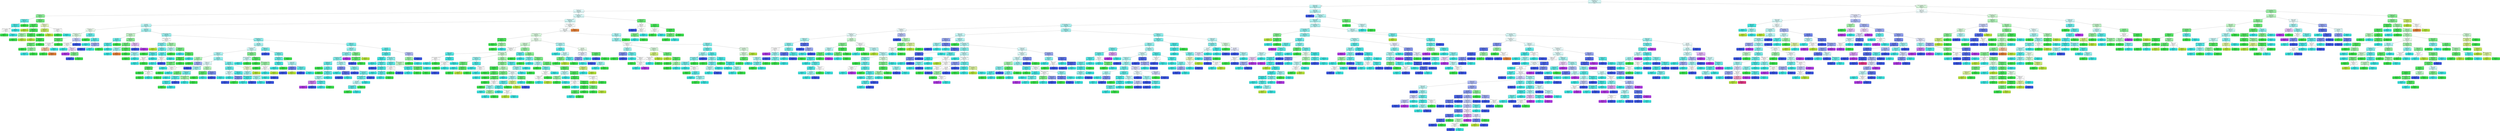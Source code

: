digraph Tree {
node [shape=box, style="filled, rounded", color="black", fontname="helvetica"] ;
edge [fontname="helvetica"] ;
0 [label="volatile acidity <= 0.3\ngini = 0.68\nsamples = 2306\nvalue = [13, 122, 1112, 1614, 661, 148, 3]\nclass = l", fillcolor="#d8faf9"] ;
1 [label="alcohol <= 10.12\ngini = 0.65\nsamples = 1575\nvalue = [8, 57, 604, 1252, 452, 96, 0]\nclass = l", fillcolor="#baf6f5"] ;
0 -> 1 [labeldistance=2.5, labelangle=45, headlabel="True"] ;
2 [label="citric acid <= 0.2\ngini = 0.62\nsamples = 683\nvalue = [7, 38, 409, 500, 84, 18, 0]\nclass = l", fillcolor="#e3fbfb"] ;
1 -> 2 ;
3 [label="volatile acidity <= 0.23\ngini = 0.5\nsamples = 46\nvalue = [0, 8, 42, 13, 0, 0, 0]\nclass = a", fillcolor="#8cf098"] ;
2 -> 3 ;
4 [label="fixed acidity <= 6.9\ngini = 0.28\nsamples = 11\nvalue = [0, 0, 2, 10, 0, 0, 0]\nclass = l", fillcolor="#61eae8"] ;
3 -> 4 ;
5 [label="chlorides <= 0.04\ngini = 0.17\nsamples = 10\nvalue = [0, 0, 1, 10, 0, 0, 0]\nclass = l", fillcolor="#4de8e5"] ;
4 -> 5 ;
6 [label="total sulfur dioxide <= 123.5\ngini = 0.5\nsamples = 2\nvalue = [0, 0, 1, 1, 0, 0, 0]\nclass = a", fillcolor="#ffffff"] ;
5 -> 6 ;
7 [label="gini = 0.0\nsamples = 1\nvalue = [0, 0, 1, 0, 0, 0, 0]\nclass = a", fillcolor="#39e54d"] ;
6 -> 7 ;
8 [label="gini = 0.0\nsamples = 1\nvalue = [0, 0, 0, 1, 0, 0, 0]\nclass = l", fillcolor="#39e5e2"] ;
6 -> 8 ;
9 [label="gini = 0.0\nsamples = 8\nvalue = [0, 0, 0, 9, 0, 0, 0]\nclass = l", fillcolor="#39e5e2"] ;
5 -> 9 ;
10 [label="gini = 0.0\nsamples = 1\nvalue = [0, 0, 1, 0, 0, 0, 0]\nclass = a", fillcolor="#39e54d"] ;
4 -> 10 ;
11 [label="sulphates <= 0.53\ngini = 0.36\nsamples = 35\nvalue = [0, 8, 40, 3, 0, 0, 0]\nclass = a", fillcolor="#6cec7b"] ;
3 -> 11 ;
12 [label="alcohol <= 8.65\ngini = 0.18\nsamples = 29\nvalue = [0, 3, 37, 1, 0, 0, 0]\nclass = a", fillcolor="#4ee860"] ;
11 -> 12 ;
13 [label="gini = 0.0\nsamples = 1\nvalue = [0, 1, 0, 0, 0, 0, 0]\nclass = u", fillcolor="#b7e539"] ;
12 -> 13 ;
14 [label="density <= 0.99\ngini = 0.14\nsamples = 28\nvalue = [0, 2, 37, 1, 0, 0, 0]\nclass = a", fillcolor="#49e75b"] ;
12 -> 14 ;
15 [label="fixed acidity <= 6.75\ngini = 0.44\nsamples = 2\nvalue = [0, 1, 2, 0, 0, 0, 0]\nclass = a", fillcolor="#9cf2a6"] ;
14 -> 15 ;
16 [label="gini = 0.0\nsamples = 1\nvalue = [0, 0, 2, 0, 0, 0, 0]\nclass = a", fillcolor="#39e54d"] ;
15 -> 16 ;
17 [label="gini = 0.0\nsamples = 1\nvalue = [0, 1, 0, 0, 0, 0, 0]\nclass = u", fillcolor="#b7e539"] ;
15 -> 17 ;
18 [label="free sulfur dioxide <= 10.0\ngini = 0.1\nsamples = 26\nvalue = [0, 1, 35, 1, 0, 0, 0]\nclass = a", fillcolor="#44e657"] ;
14 -> 18 ;
19 [label="gini = 0.0\nsamples = 1\nvalue = [0, 1, 0, 0, 0, 0, 0]\nclass = u", fillcolor="#b7e539"] ;
18 -> 19 ;
20 [label="citric acid <= 0.15\ngini = 0.05\nsamples = 25\nvalue = [0, 0, 35, 1, 0, 0, 0]\nclass = a", fillcolor="#3fe652"] ;
18 -> 20 ;
21 [label="fixed acidity <= 5.85\ngini = 0.32\nsamples = 4\nvalue = [0, 0, 4, 1, 0, 0, 0]\nclass = a", fillcolor="#6aec79"] ;
20 -> 21 ;
22 [label="gini = 0.0\nsamples = 2\nvalue = [0, 0, 2, 0, 0, 0, 0]\nclass = a", fillcolor="#39e54d"] ;
21 -> 22 ;
23 [label="free sulfur dioxide <= 39.5\ngini = 0.44\nsamples = 2\nvalue = [0, 0, 2, 1, 0, 0, 0]\nclass = a", fillcolor="#9cf2a6"] ;
21 -> 23 ;
24 [label="gini = 0.0\nsamples = 1\nvalue = [0, 0, 0, 1, 0, 0, 0]\nclass = l", fillcolor="#39e5e2"] ;
23 -> 24 ;
25 [label="gini = 0.0\nsamples = 1\nvalue = [0, 0, 2, 0, 0, 0, 0]\nclass = a", fillcolor="#39e54d"] ;
23 -> 25 ;
26 [label="gini = 0.0\nsamples = 21\nvalue = [0, 0, 31, 0, 0, 0, 0]\nclass = a", fillcolor="#39e54d"] ;
20 -> 26 ;
27 [label="fixed acidity <= 6.5\ngini = 0.62\nsamples = 6\nvalue = [0, 5, 3, 2, 0, 0, 0]\nclass = u", fillcolor="#eaf8c6"] ;
11 -> 27 ;
28 [label="chlorides <= 0.05\ngini = 0.28\nsamples = 4\nvalue = [0, 5, 1, 0, 0, 0, 0]\nclass = u", fillcolor="#c5ea61"] ;
27 -> 28 ;
29 [label="gini = 0.0\nsamples = 1\nvalue = [0, 0, 1, 0, 0, 0, 0]\nclass = a", fillcolor="#39e54d"] ;
28 -> 29 ;
30 [label="gini = 0.0\nsamples = 3\nvalue = [0, 5, 0, 0, 0, 0, 0]\nclass = u", fillcolor="#b7e539"] ;
28 -> 30 ;
31 [label="free sulfur dioxide <= 25.5\ngini = 0.5\nsamples = 2\nvalue = [0, 0, 2, 2, 0, 0, 0]\nclass = a", fillcolor="#ffffff"] ;
27 -> 31 ;
32 [label="gini = 0.0\nsamples = 1\nvalue = [0, 0, 2, 0, 0, 0, 0]\nclass = a", fillcolor="#39e54d"] ;
31 -> 32 ;
33 [label="gini = 0.0\nsamples = 1\nvalue = [0, 0, 0, 2, 0, 0, 0]\nclass = l", fillcolor="#39e5e2"] ;
31 -> 33 ;
34 [label="residual sugar <= 17.82\ngini = 0.61\nsamples = 637\nvalue = [7, 30, 367, 487, 84, 18, 0]\nclass = l", fillcolor="#d9faf9"] ;
2 -> 34 ;
35 [label="volatile acidity <= 0.24\ngini = 0.61\nsamples = 615\nvalue = [7, 30, 339, 482, 82, 18, 0]\nclass = l", fillcolor="#d1f9f8"] ;
34 -> 35 ;
36 [label="pH <= 3.01\ngini = 0.61\nsamples = 322\nvalue = [3, 8, 140, 275, 62, 17, 0]\nclass = l", fillcolor="#b6f5f4"] ;
35 -> 36 ;
37 [label="volatile acidity <= 0.21\ngini = 0.73\nsamples = 47\nvalue = [2, 0, 27, 22, 20, 8, 0]\nclass = a", fillcolor="#eefdef"] ;
36 -> 37 ;
38 [label="residual sugar <= 11.25\ngini = 0.71\nsamples = 35\nvalue = [2, 0, 26, 10, 18, 8, 0]\nclass = a", fillcolor="#ddfae0"] ;
37 -> 38 ;
39 [label="total sulfur dioxide <= 90.0\ngini = 0.29\nsamples = 10\nvalue = [2, 0, 20, 2, 0, 0, 0]\nclass = a", fillcolor="#5dea6d"] ;
38 -> 39 ;
40 [label="total sulfur dioxide <= 61.0\ngini = 0.64\nsamples = 3\nvalue = [2, 0, 1, 2, 0, 0, 0]\nclass = q", fillcolor="#ffffff"] ;
39 -> 40 ;
41 [label="density <= 0.99\ngini = 0.44\nsamples = 2\nvalue = [2, 0, 1, 0, 0, 0, 0]\nclass = q", fillcolor="#f2c09c"] ;
40 -> 41 ;
42 [label="gini = 0.0\nsamples = 1\nvalue = [0, 0, 1, 0, 0, 0, 0]\nclass = a", fillcolor="#39e54d"] ;
41 -> 42 ;
43 [label="gini = 0.0\nsamples = 1\nvalue = [2, 0, 0, 0, 0, 0, 0]\nclass = q", fillcolor="#e58139"] ;
41 -> 43 ;
44 [label="gini = 0.0\nsamples = 1\nvalue = [0, 0, 0, 2, 0, 0, 0]\nclass = l", fillcolor="#39e5e2"] ;
40 -> 44 ;
45 [label="gini = 0.0\nsamples = 7\nvalue = [0, 0, 19, 0, 0, 0, 0]\nclass = a", fillcolor="#39e54d"] ;
39 -> 45 ;
46 [label="density <= 1.0\ngini = 0.7\nsamples = 25\nvalue = [0, 0, 6, 8, 18, 8, 0]\nclass = i", fillcolor="#c1caf7"] ;
38 -> 46 ;
47 [label="free sulfur dioxide <= 27.5\ngini = 0.71\nsamples = 15\nvalue = [0, 0, 6, 8, 2, 8, 0]\nclass = l", fillcolor="#ffffff"] ;
46 -> 47 ;
48 [label="gini = 0.0\nsamples = 4\nvalue = [0, 0, 0, 8, 0, 0, 0]\nclass = l", fillcolor="#39e5e2"] ;
47 -> 48 ;
49 [label="sulphates <= 0.42\ngini = 0.59\nsamples = 11\nvalue = [0, 0, 6, 0, 2, 8, 0]\nclass = t", fillcolor="#efd7fa"] ;
47 -> 49 ;
50 [label="gini = 0.0\nsamples = 6\nvalue = [0, 0, 0, 0, 0, 8, 0]\nclass = t", fillcolor="#b139e5"] ;
49 -> 50 ;
51 [label="residual sugar <= 11.95\ngini = 0.38\nsamples = 5\nvalue = [0, 0, 6, 0, 2, 0, 0]\nclass = a", fillcolor="#7bee88"] ;
49 -> 51 ;
52 [label="gini = 0.0\nsamples = 1\nvalue = [0, 0, 0, 0, 2, 0, 0]\nclass = i", fillcolor="#3956e5"] ;
51 -> 52 ;
53 [label="gini = 0.0\nsamples = 4\nvalue = [0, 0, 6, 0, 0, 0, 0]\nclass = a", fillcolor="#39e54d"] ;
51 -> 53 ;
54 [label="gini = 0.0\nsamples = 10\nvalue = [0, 0, 0, 0, 16, 0, 0]\nclass = i", fillcolor="#3956e5"] ;
46 -> 54 ;
55 [label="alcohol <= 8.9\ngini = 0.34\nsamples = 12\nvalue = [0, 0, 1, 12, 2, 0, 0]\nclass = l", fillcolor="#67ebe9"] ;
37 -> 55 ;
56 [label="gini = 0.0\nsamples = 1\nvalue = [0, 0, 1, 0, 0, 0, 0]\nclass = a", fillcolor="#39e54d"] ;
55 -> 56 ;
57 [label="pH <= 2.96\ngini = 0.24\nsamples = 11\nvalue = [0, 0, 0, 12, 2, 0, 0]\nclass = l", fillcolor="#5ae9e7"] ;
55 -> 57 ;
58 [label="gini = 0.0\nsamples = 8\nvalue = [0, 0, 0, 11, 0, 0, 0]\nclass = l", fillcolor="#39e5e2"] ;
57 -> 58 ;
59 [label="free sulfur dioxide <= 58.5\ngini = 0.44\nsamples = 3\nvalue = [0, 0, 0, 1, 2, 0, 0]\nclass = i", fillcolor="#9caaf2"] ;
57 -> 59 ;
60 [label="gini = 0.0\nsamples = 2\nvalue = [0, 0, 0, 0, 2, 0, 0]\nclass = i", fillcolor="#3956e5"] ;
59 -> 60 ;
61 [label="gini = 0.0\nsamples = 1\nvalue = [0, 0, 0, 1, 0, 0, 0]\nclass = l", fillcolor="#39e5e2"] ;
59 -> 61 ;
62 [label="alcohol <= 8.85\ngini = 0.57\nsamples = 275\nvalue = [1, 8, 113, 253, 42, 9, 0]\nclass = l", fillcolor="#a6f3f2"] ;
36 -> 62 ;
63 [label="total sulfur dioxide <= 131.5\ngini = 0.62\nsamples = 24\nvalue = [1, 0, 19, 12, 2, 3, 0]\nclass = a", fillcolor="#c8f8cd"] ;
62 -> 63 ;
64 [label="pH <= 3.31\ngini = 0.32\nsamples = 9\nvalue = [0, 0, 2, 8, 0, 0, 0]\nclass = l", fillcolor="#6aece9"] ;
63 -> 64 ;
65 [label="fixed acidity <= 6.15\ngini = 0.2\nsamples = 8\nvalue = [0, 0, 1, 8, 0, 0, 0]\nclass = l", fillcolor="#52e8e6"] ;
64 -> 65 ;
66 [label="gini = 0.0\nsamples = 1\nvalue = [0, 0, 1, 0, 0, 0, 0]\nclass = a", fillcolor="#39e54d"] ;
65 -> 66 ;
67 [label="gini = 0.0\nsamples = 7\nvalue = [0, 0, 0, 8, 0, 0, 0]\nclass = l", fillcolor="#39e5e2"] ;
65 -> 67 ;
68 [label="gini = 0.0\nsamples = 1\nvalue = [0, 0, 1, 0, 0, 0, 0]\nclass = a", fillcolor="#39e54d"] ;
64 -> 68 ;
69 [label="fixed acidity <= 7.15\ngini = 0.56\nsamples = 15\nvalue = [1, 0, 17, 4, 2, 3, 0]\nclass = a", fillcolor="#8ff09a"] ;
63 -> 69 ;
70 [label="alcohol <= 8.55\ngini = 0.37\nsamples = 11\nvalue = [1, 0, 17, 4, 0, 0, 0]\nclass = a", fillcolor="#70ec7e"] ;
69 -> 70 ;
71 [label="chlorides <= 0.04\ngini = 0.44\nsamples = 2\nvalue = [1, 0, 0, 2, 0, 0, 0]\nclass = l", fillcolor="#9cf2f0"] ;
70 -> 71 ;
72 [label="gini = 0.0\nsamples = 1\nvalue = [0, 0, 0, 2, 0, 0, 0]\nclass = l", fillcolor="#39e5e2"] ;
71 -> 72 ;
73 [label="gini = 0.0\nsamples = 1\nvalue = [1, 0, 0, 0, 0, 0, 0]\nclass = q", fillcolor="#e58139"] ;
71 -> 73 ;
74 [label="total sulfur dioxide <= 175.5\ngini = 0.19\nsamples = 9\nvalue = [0, 0, 17, 2, 0, 0, 0]\nclass = a", fillcolor="#50e862"] ;
70 -> 74 ;
75 [label="gini = 0.0\nsamples = 7\nvalue = [0, 0, 16, 0, 0, 0, 0]\nclass = a", fillcolor="#39e54d"] ;
74 -> 75 ;
76 [label="citric acid <= 0.42\ngini = 0.44\nsamples = 2\nvalue = [0, 0, 1, 2, 0, 0, 0]\nclass = l", fillcolor="#9cf2f0"] ;
74 -> 76 ;
77 [label="gini = 0.0\nsamples = 1\nvalue = [0, 0, 1, 0, 0, 0, 0]\nclass = a", fillcolor="#39e54d"] ;
76 -> 77 ;
78 [label="gini = 0.0\nsamples = 1\nvalue = [0, 0, 0, 2, 0, 0, 0]\nclass = l", fillcolor="#39e5e2"] ;
76 -> 78 ;
79 [label="sulphates <= 0.72\ngini = 0.48\nsamples = 4\nvalue = [0, 0, 0, 0, 2, 3, 0]\nclass = t", fillcolor="#e5bdf6"] ;
69 -> 79 ;
80 [label="gini = 0.0\nsamples = 2\nvalue = [0, 0, 0, 0, 2, 0, 0]\nclass = i", fillcolor="#3956e5"] ;
79 -> 80 ;
81 [label="gini = 0.0\nsamples = 2\nvalue = [0, 0, 0, 0, 0, 3, 0]\nclass = t", fillcolor="#b139e5"] ;
79 -> 81 ;
82 [label="free sulfur dioxide <= 23.5\ngini = 0.55\nsamples = 251\nvalue = [0, 8, 94, 241, 40, 6, 0]\nclass = l", fillcolor="#9cf2f1"] ;
62 -> 82 ;
83 [label="total sulfur dioxide <= 84.5\ngini = 0.54\nsamples = 41\nvalue = [0, 2, 32, 32, 1, 0, 0]\nclass = a", fillcolor="#ffffff"] ;
82 -> 83 ;
84 [label="free sulfur dioxide <= 7.5\ngini = 0.44\nsamples = 11\nvalue = [0, 2, 5, 18, 0, 0, 0]\nclass = l", fillcolor="#7eeeec"] ;
83 -> 84 ;
85 [label="gini = 0.0\nsamples = 1\nvalue = [0, 2, 0, 0, 0, 0, 0]\nclass = u", fillcolor="#b7e539"] ;
84 -> 85 ;
86 [label="fixed acidity <= 6.1\ngini = 0.34\nsamples = 10\nvalue = [0, 0, 5, 18, 0, 0, 0]\nclass = l", fillcolor="#70ecea"] ;
84 -> 86 ;
87 [label="gini = 0.0\nsamples = 2\nvalue = [0, 0, 3, 0, 0, 0, 0]\nclass = a", fillcolor="#39e54d"] ;
86 -> 87 ;
88 [label="residual sugar <= 1.25\ngini = 0.18\nsamples = 8\nvalue = [0, 0, 2, 18, 0, 0, 0]\nclass = l", fillcolor="#4fe8e5"] ;
86 -> 88 ;
89 [label="alcohol <= 9.65\ngini = 0.5\nsamples = 2\nvalue = [0, 0, 2, 2, 0, 0, 0]\nclass = a", fillcolor="#ffffff"] ;
88 -> 89 ;
90 [label="gini = 0.0\nsamples = 1\nvalue = [0, 0, 0, 2, 0, 0, 0]\nclass = l", fillcolor="#39e5e2"] ;
89 -> 90 ;
91 [label="gini = 0.0\nsamples = 1\nvalue = [0, 0, 2, 0, 0, 0, 0]\nclass = a", fillcolor="#39e54d"] ;
89 -> 91 ;
92 [label="gini = 0.0\nsamples = 6\nvalue = [0, 0, 0, 16, 0, 0, 0]\nclass = l", fillcolor="#39e5e2"] ;
88 -> 92 ;
93 [label="density <= 0.99\ngini = 0.48\nsamples = 30\nvalue = [0, 0, 27, 14, 1, 0, 0]\nclass = a", fillcolor="#a3f3ac"] ;
83 -> 93 ;
94 [label="residual sugar <= 1.45\ngini = 0.54\nsamples = 10\nvalue = [0, 0, 4, 7, 1, 0, 0]\nclass = l", fillcolor="#b5f5f4"] ;
93 -> 94 ;
95 [label="pH <= 3.16\ngini = 0.22\nsamples = 7\nvalue = [0, 0, 0, 7, 1, 0, 0]\nclass = l", fillcolor="#55e9e6"] ;
94 -> 95 ;
96 [label="sulphates <= 0.44\ngini = 0.5\nsamples = 2\nvalue = [0, 0, 0, 1, 1, 0, 0]\nclass = l", fillcolor="#ffffff"] ;
95 -> 96 ;
97 [label="gini = 0.0\nsamples = 1\nvalue = [0, 0, 0, 1, 0, 0, 0]\nclass = l", fillcolor="#39e5e2"] ;
96 -> 97 ;
98 [label="gini = 0.0\nsamples = 1\nvalue = [0, 0, 0, 0, 1, 0, 0]\nclass = i", fillcolor="#3956e5"] ;
96 -> 98 ;
99 [label="gini = 0.0\nsamples = 5\nvalue = [0, 0, 0, 6, 0, 0, 0]\nclass = l", fillcolor="#39e5e2"] ;
95 -> 99 ;
100 [label="gini = 0.0\nsamples = 3\nvalue = [0, 0, 4, 0, 0, 0, 0]\nclass = a", fillcolor="#39e54d"] ;
94 -> 100 ;
101 [label="sulphates <= 0.43\ngini = 0.36\nsamples = 20\nvalue = [0, 0, 23, 7, 0, 0, 0]\nclass = a", fillcolor="#75ed83"] ;
93 -> 101 ;
102 [label="gini = 0.0\nsamples = 4\nvalue = [0, 0, 0, 4, 0, 0, 0]\nclass = l", fillcolor="#39e5e2"] ;
101 -> 102 ;
103 [label="residual sugar <= 14.6\ngini = 0.2\nsamples = 16\nvalue = [0, 0, 23, 3, 0, 0, 0]\nclass = a", fillcolor="#53e864"] ;
101 -> 103 ;
104 [label="sulphates <= 0.47\ngini = 0.15\nsamples = 15\nvalue = [0, 0, 23, 2, 0, 0, 0]\nclass = a", fillcolor="#4ae75c"] ;
103 -> 104 ;
105 [label="total sulfur dioxide <= 118.5\ngini = 0.35\nsamples = 7\nvalue = [0, 0, 7, 2, 0, 0, 0]\nclass = a", fillcolor="#72ec80"] ;
104 -> 105 ;
106 [label="fixed acidity <= 7.3\ngini = 0.22\nsamples = 6\nvalue = [0, 0, 7, 1, 0, 0, 0]\nclass = a", fillcolor="#55e966"] ;
105 -> 106 ;
107 [label="gini = 0.0\nsamples = 4\nvalue = [0, 0, 6, 0, 0, 0, 0]\nclass = a", fillcolor="#39e54d"] ;
106 -> 107 ;
108 [label="total sulfur dioxide <= 93.5\ngini = 0.5\nsamples = 2\nvalue = [0, 0, 1, 1, 0, 0, 0]\nclass = a", fillcolor="#ffffff"] ;
106 -> 108 ;
109 [label="gini = 0.0\nsamples = 1\nvalue = [0, 0, 1, 0, 0, 0, 0]\nclass = a", fillcolor="#39e54d"] ;
108 -> 109 ;
110 [label="gini = 0.0\nsamples = 1\nvalue = [0, 0, 0, 1, 0, 0, 0]\nclass = l", fillcolor="#39e5e2"] ;
108 -> 110 ;
111 [label="gini = 0.0\nsamples = 1\nvalue = [0, 0, 0, 1, 0, 0, 0]\nclass = l", fillcolor="#39e5e2"] ;
105 -> 111 ;
112 [label="gini = 0.0\nsamples = 8\nvalue = [0, 0, 16, 0, 0, 0, 0]\nclass = a", fillcolor="#39e54d"] ;
104 -> 112 ;
113 [label="gini = 0.0\nsamples = 1\nvalue = [0, 0, 0, 1, 0, 0, 0]\nclass = l", fillcolor="#39e5e2"] ;
103 -> 113 ;
114 [label="residual sugar <= 7.15\ngini = 0.53\nsamples = 210\nvalue = [0, 6, 62, 209, 39, 6, 0]\nclass = l", fillcolor="#8ff0ef"] ;
82 -> 114 ;
115 [label="pH <= 3.32\ngini = 0.59\nsamples = 98\nvalue = [0, 5, 40, 85, 21, 0, 0]\nclass = l", fillcolor="#aff4f3"] ;
114 -> 115 ;
116 [label="residual sugar <= 4.7\ngini = 0.62\nsamples = 67\nvalue = [0, 4, 35, 50, 13, 0, 0]\nclass = l", fillcolor="#d3f9f9"] ;
115 -> 116 ;
117 [label="citric acid <= 0.27\ngini = 0.6\nsamples = 51\nvalue = [0, 3, 20, 45, 13, 0, 0]\nclass = l", fillcolor="#aef4f3"] ;
116 -> 117 ;
118 [label="pH <= 3.26\ngini = 0.54\nsamples = 6\nvalue = [0, 0, 6, 1, 3, 0, 0]\nclass = a", fillcolor="#aaf4b3"] ;
117 -> 118 ;
119 [label="gini = 0.0\nsamples = 3\nvalue = [0, 0, 5, 0, 0, 0, 0]\nclass = a", fillcolor="#39e54d"] ;
118 -> 119 ;
120 [label="alcohol <= 9.35\ngini = 0.56\nsamples = 3\nvalue = [0, 0, 1, 1, 3, 0, 0]\nclass = i", fillcolor="#9caaf2"] ;
118 -> 120 ;
121 [label="residual sugar <= 2.85\ngini = 0.5\nsamples = 2\nvalue = [0, 0, 1, 1, 0, 0, 0]\nclass = a", fillcolor="#ffffff"] ;
120 -> 121 ;
122 [label="gini = 0.0\nsamples = 1\nvalue = [0, 0, 1, 0, 0, 0, 0]\nclass = a", fillcolor="#39e54d"] ;
121 -> 122 ;
123 [label="gini = 0.0\nsamples = 1\nvalue = [0, 0, 0, 1, 0, 0, 0]\nclass = l", fillcolor="#39e5e2"] ;
121 -> 123 ;
124 [label="gini = 0.0\nsamples = 1\nvalue = [0, 0, 0, 0, 3, 0, 0]\nclass = i", fillcolor="#3956e5"] ;
120 -> 124 ;
125 [label="pH <= 3.17\ngini = 0.56\nsamples = 45\nvalue = [0, 3, 14, 44, 10, 0, 0]\nclass = l", fillcolor="#97f1f0"] ;
117 -> 125 ;
126 [label="sulphates <= 0.44\ngini = 0.6\nsamples = 20\nvalue = [0, 0, 13, 16, 4, 0, 0]\nclass = l", fillcolor="#e1fbfb"] ;
125 -> 126 ;
127 [label="free sulfur dioxide <= 36.5\ngini = 0.49\nsamples = 11\nvalue = [0, 0, 7, 14, 1, 0, 0]\nclass = l", fillcolor="#a3f3f1"] ;
126 -> 127 ;
128 [label="pH <= 3.08\ngini = 0.32\nsamples = 3\nvalue = [0, 0, 4, 1, 0, 0, 0]\nclass = a", fillcolor="#6aec79"] ;
127 -> 128 ;
129 [label="gini = 0.0\nsamples = 2\nvalue = [0, 0, 4, 0, 0, 0, 0]\nclass = a", fillcolor="#39e54d"] ;
128 -> 129 ;
130 [label="gini = 0.0\nsamples = 1\nvalue = [0, 0, 0, 1, 0, 0, 0]\nclass = l", fillcolor="#39e5e2"] ;
128 -> 130 ;
131 [label="citric acid <= 0.66\ngini = 0.38\nsamples = 8\nvalue = [0, 0, 3, 13, 1, 0, 0]\nclass = l", fillcolor="#72ecea"] ;
127 -> 131 ;
132 [label="sulphates <= 0.38\ngini = 0.26\nsamples = 6\nvalue = [0, 0, 1, 12, 1, 0, 0]\nclass = l", fillcolor="#57e9e6"] ;
131 -> 132 ;
133 [label="citric acid <= 0.34\ngini = 0.14\nsamples = 5\nvalue = [0, 0, 1, 12, 0, 0, 0]\nclass = l", fillcolor="#49e7e4"] ;
132 -> 133 ;
134 [label="gini = 0.0\nsamples = 1\nvalue = [0, 0, 1, 0, 0, 0, 0]\nclass = a", fillcolor="#39e54d"] ;
133 -> 134 ;
135 [label="gini = 0.0\nsamples = 4\nvalue = [0, 0, 0, 12, 0, 0, 0]\nclass = l", fillcolor="#39e5e2"] ;
133 -> 135 ;
136 [label="gini = 0.0\nsamples = 1\nvalue = [0, 0, 0, 0, 1, 0, 0]\nclass = i", fillcolor="#3956e5"] ;
132 -> 136 ;
137 [label="total sulfur dioxide <= 136.5\ngini = 0.44\nsamples = 2\nvalue = [0, 0, 2, 1, 0, 0, 0]\nclass = a", fillcolor="#9cf2a6"] ;
131 -> 137 ;
138 [label="gini = 0.0\nsamples = 1\nvalue = [0, 0, 0, 1, 0, 0, 0]\nclass = l", fillcolor="#39e5e2"] ;
137 -> 138 ;
139 [label="gini = 0.0\nsamples = 1\nvalue = [0, 0, 2, 0, 0, 0, 0]\nclass = a", fillcolor="#39e54d"] ;
137 -> 139 ;
140 [label="alcohol <= 9.75\ngini = 0.6\nsamples = 9\nvalue = [0, 0, 6, 2, 3, 0, 0]\nclass = a", fillcolor="#b5f5bc"] ;
126 -> 140 ;
141 [label="free sulfur dioxide <= 47.5\ngini = 0.24\nsamples = 5\nvalue = [0, 0, 6, 1, 0, 0, 0]\nclass = a", fillcolor="#5ae96b"] ;
140 -> 141 ;
142 [label="gini = 0.0\nsamples = 4\nvalue = [0, 0, 6, 0, 0, 0, 0]\nclass = a", fillcolor="#39e54d"] ;
141 -> 142 ;
143 [label="gini = 0.0\nsamples = 1\nvalue = [0, 0, 0, 1, 0, 0, 0]\nclass = l", fillcolor="#39e5e2"] ;
141 -> 143 ;
144 [label="free sulfur dioxide <= 45.5\ngini = 0.38\nsamples = 4\nvalue = [0, 0, 0, 1, 3, 0, 0]\nclass = i", fillcolor="#7b8eee"] ;
140 -> 144 ;
145 [label="gini = 0.0\nsamples = 3\nvalue = [0, 0, 0, 0, 3, 0, 0]\nclass = i", fillcolor="#3956e5"] ;
144 -> 145 ;
146 [label="gini = 0.0\nsamples = 1\nvalue = [0, 0, 0, 1, 0, 0, 0]\nclass = l", fillcolor="#39e5e2"] ;
144 -> 146 ;
147 [label="pH <= 3.29\ngini = 0.43\nsamples = 25\nvalue = [0, 3, 1, 28, 6, 0, 0]\nclass = l", fillcolor="#77edeb"] ;
125 -> 147 ;
148 [label="chlorides <= 0.04\ngini = 0.31\nsamples = 22\nvalue = [0, 0, 1, 26, 5, 0, 0]\nclass = l", fillcolor="#65ebe8"] ;
147 -> 148 ;
149 [label="sulphates <= 0.53\ngini = 0.59\nsamples = 7\nvalue = [0, 0, 1, 4, 3, 0, 0]\nclass = l", fillcolor="#d7faf9"] ;
148 -> 149 ;
150 [label="gini = 0.0\nsamples = 3\nvalue = [0, 0, 0, 4, 0, 0, 0]\nclass = l", fillcolor="#39e5e2"] ;
149 -> 150 ;
151 [label="volatile acidity <= 0.22\ngini = 0.38\nsamples = 4\nvalue = [0, 0, 1, 0, 3, 0, 0]\nclass = i", fillcolor="#7b8eee"] ;
149 -> 151 ;
152 [label="gini = 0.0\nsamples = 3\nvalue = [0, 0, 0, 0, 3, 0, 0]\nclass = i", fillcolor="#3956e5"] ;
151 -> 152 ;
153 [label="gini = 0.0\nsamples = 1\nvalue = [0, 0, 1, 0, 0, 0, 0]\nclass = a", fillcolor="#39e54d"] ;
151 -> 153 ;
154 [label="chlorides <= 0.07\ngini = 0.15\nsamples = 15\nvalue = [0, 0, 0, 22, 2, 0, 0]\nclass = l", fillcolor="#4be7e5"] ;
148 -> 154 ;
155 [label="free sulfur dioxide <= 61.75\ngini = 0.09\nsamples = 13\nvalue = [0, 0, 0, 20, 1, 0, 0]\nclass = l", fillcolor="#43e6e3"] ;
154 -> 155 ;
156 [label="gini = 0.0\nsamples = 12\nvalue = [0, 0, 0, 20, 0, 0, 0]\nclass = l", fillcolor="#39e5e2"] ;
155 -> 156 ;
157 [label="gini = 0.0\nsamples = 1\nvalue = [0, 0, 0, 0, 1, 0, 0]\nclass = i", fillcolor="#3956e5"] ;
155 -> 157 ;
158 [label="residual sugar <= 1.45\ngini = 0.44\nsamples = 2\nvalue = [0, 0, 0, 2, 1, 0, 0]\nclass = l", fillcolor="#9cf2f0"] ;
154 -> 158 ;
159 [label="gini = 0.0\nsamples = 1\nvalue = [0, 0, 0, 2, 0, 0, 0]\nclass = l", fillcolor="#39e5e2"] ;
158 -> 159 ;
160 [label="gini = 0.0\nsamples = 1\nvalue = [0, 0, 0, 0, 1, 0, 0]\nclass = i", fillcolor="#3956e5"] ;
158 -> 160 ;
161 [label="volatile acidity <= 0.2\ngini = 0.61\nsamples = 3\nvalue = [0, 3, 0, 2, 1, 0, 0]\nclass = u", fillcolor="#edf8ce"] ;
147 -> 161 ;
162 [label="chlorides <= 0.05\ngini = 0.44\nsamples = 2\nvalue = [0, 0, 0, 2, 1, 0, 0]\nclass = l", fillcolor="#9cf2f0"] ;
161 -> 162 ;
163 [label="gini = 0.0\nsamples = 1\nvalue = [0, 0, 0, 2, 0, 0, 0]\nclass = l", fillcolor="#39e5e2"] ;
162 -> 163 ;
164 [label="gini = 0.0\nsamples = 1\nvalue = [0, 0, 0, 0, 1, 0, 0]\nclass = i", fillcolor="#3956e5"] ;
162 -> 164 ;
165 [label="gini = 0.0\nsamples = 1\nvalue = [0, 3, 0, 0, 0, 0, 0]\nclass = u", fillcolor="#b7e539"] ;
161 -> 165 ;
166 [label="total sulfur dioxide <= 140.5\ngini = 0.43\nsamples = 16\nvalue = [0, 1, 15, 5, 0, 0, 0]\nclass = a", fillcolor="#83ef90"] ;
116 -> 166 ;
167 [label="free sulfur dioxide <= 31.5\ngini = 0.49\nsamples = 6\nvalue = [0, 0, 3, 4, 0, 0, 0]\nclass = l", fillcolor="#cef8f8"] ;
166 -> 167 ;
168 [label="gini = 0.0\nsamples = 4\nvalue = [0, 0, 0, 4, 0, 0, 0]\nclass = l", fillcolor="#39e5e2"] ;
167 -> 168 ;
169 [label="gini = 0.0\nsamples = 2\nvalue = [0, 0, 3, 0, 0, 0, 0]\nclass = a", fillcolor="#39e54d"] ;
167 -> 169 ;
170 [label="volatile acidity <= 0.2\ngini = 0.26\nsamples = 10\nvalue = [0, 1, 12, 1, 0, 0, 0]\nclass = a", fillcolor="#57e968"] ;
166 -> 170 ;
171 [label="gini = 0.0\nsamples = 6\nvalue = [0, 0, 9, 0, 0, 0, 0]\nclass = a", fillcolor="#39e54d"] ;
170 -> 171 ;
172 [label="total sulfur dioxide <= 191.5\ngini = 0.56\nsamples = 4\nvalue = [0, 1, 3, 1, 0, 0, 0]\nclass = a", fillcolor="#9cf2a6"] ;
170 -> 172 ;
173 [label="gini = 0.0\nsamples = 2\nvalue = [0, 0, 3, 0, 0, 0, 0]\nclass = a", fillcolor="#39e54d"] ;
172 -> 173 ;
174 [label="density <= 0.99\ngini = 0.5\nsamples = 2\nvalue = [0, 1, 0, 1, 0, 0, 0]\nclass = u", fillcolor="#ffffff"] ;
172 -> 174 ;
175 [label="gini = 0.0\nsamples = 1\nvalue = [0, 0, 0, 1, 0, 0, 0]\nclass = l", fillcolor="#39e5e2"] ;
174 -> 175 ;
176 [label="gini = 0.0\nsamples = 1\nvalue = [0, 1, 0, 0, 0, 0, 0]\nclass = u", fillcolor="#b7e539"] ;
174 -> 176 ;
177 [label="sulphates <= 0.34\ngini = 0.45\nsamples = 31\nvalue = [0, 1, 5, 35, 8, 0, 0]\nclass = l", fillcolor="#7deeec"] ;
115 -> 177 ;
178 [label="gini = 0.0\nsamples = 2\nvalue = [0, 0, 0, 0, 2, 0, 0]\nclass = i", fillcolor="#3956e5"] ;
177 -> 178 ;
179 [label="residual sugar <= 6.97\ngini = 0.42\nsamples = 29\nvalue = [0, 1, 5, 35, 6, 0, 0]\nclass = l", fillcolor="#73edea"] ;
177 -> 179 ;
180 [label="residual sugar <= 3.6\ngini = 0.35\nsamples = 27\nvalue = [0, 1, 2, 35, 6, 0, 0]\nclass = l", fillcolor="#68ebe9"] ;
179 -> 180 ;
181 [label="fixed acidity <= 7.75\ngini = 0.14\nsamples = 15\nvalue = [0, 0, 2, 24, 0, 0, 0]\nclass = l", fillcolor="#49e7e4"] ;
180 -> 181 ;
182 [label="gini = 0.0\nsamples = 14\nvalue = [0, 0, 0, 24, 0, 0, 0]\nclass = l", fillcolor="#39e5e2"] ;
181 -> 182 ;
183 [label="gini = 0.0\nsamples = 1\nvalue = [0, 0, 2, 0, 0, 0, 0]\nclass = a", fillcolor="#39e54d"] ;
181 -> 183 ;
184 [label="alcohol <= 9.55\ngini = 0.51\nsamples = 12\nvalue = [0, 1, 0, 11, 6, 0, 0]\nclass = l", fillcolor="#acf4f3"] ;
180 -> 184 ;
185 [label="density <= 1.0\ngini = 0.32\nsamples = 4\nvalue = [0, 1, 0, 0, 4, 0, 0]\nclass = i", fillcolor="#6a80ec"] ;
184 -> 185 ;
186 [label="gini = 0.0\nsamples = 3\nvalue = [0, 0, 0, 0, 4, 0, 0]\nclass = i", fillcolor="#3956e5"] ;
185 -> 186 ;
187 [label="gini = 0.0\nsamples = 1\nvalue = [0, 1, 0, 0, 0, 0, 0]\nclass = u", fillcolor="#b7e539"] ;
185 -> 187 ;
188 [label="chlorides <= 0.05\ngini = 0.26\nsamples = 8\nvalue = [0, 0, 0, 11, 2, 0, 0]\nclass = l", fillcolor="#5deae7"] ;
184 -> 188 ;
189 [label="gini = 0.0\nsamples = 1\nvalue = [0, 0, 0, 0, 2, 0, 0]\nclass = i", fillcolor="#3956e5"] ;
188 -> 189 ;
190 [label="gini = 0.0\nsamples = 7\nvalue = [0, 0, 0, 11, 0, 0, 0]\nclass = l", fillcolor="#39e5e2"] ;
188 -> 190 ;
191 [label="gini = 0.0\nsamples = 2\nvalue = [0, 0, 3, 0, 0, 0, 0]\nclass = a", fillcolor="#39e54d"] ;
179 -> 191 ;
192 [label="sulphates <= 0.47\ngini = 0.45\nsamples = 112\nvalue = [0, 1, 22, 124, 18, 6, 0]\nclass = l", fillcolor="#77edeb"] ;
114 -> 192 ;
193 [label="chlorides <= 0.06\ngini = 0.59\nsamples = 50\nvalue = [0, 1, 12, 44, 11, 6, 0]\nclass = l", fillcolor="#99f2f0"] ;
192 -> 193 ;
194 [label="total sulfur dioxide <= 212.25\ngini = 0.53\nsamples = 45\nvalue = [0, 0, 7, 44, 10, 6, 0]\nclass = l", fillcolor="#89efee"] ;
193 -> 194 ;
195 [label="volatile acidity <= 0.19\ngini = 0.49\nsamples = 44\nvalue = [0, 0, 7, 44, 10, 3, 0]\nclass = l", fillcolor="#82efed"] ;
194 -> 195 ;
196 [label="sulphates <= 0.34\ngini = 0.36\nsamples = 22\nvalue = [0, 0, 3, 26, 1, 3, 0]\nclass = l", fillcolor="#67ebe9"] ;
195 -> 196 ;
197 [label="gini = 0.0\nsamples = 1\nvalue = [0, 0, 1, 0, 0, 0, 0]\nclass = a", fillcolor="#39e54d"] ;
196 -> 197 ;
198 [label="pH <= 3.07\ngini = 0.33\nsamples = 21\nvalue = [0, 0, 2, 26, 1, 3, 0]\nclass = l", fillcolor="#62eae8"] ;
196 -> 198 ;
199 [label="gini = 0.0\nsamples = 1\nvalue = [0, 0, 1, 0, 0, 0, 0]\nclass = a", fillcolor="#39e54d"] ;
198 -> 199 ;
200 [label="volatile acidity <= 0.12\ngini = 0.29\nsamples = 20\nvalue = [0, 0, 1, 26, 1, 3, 0]\nclass = l", fillcolor="#5ceae7"] ;
198 -> 200 ;
201 [label="chlorides <= 0.04\ngini = 0.58\nsamples = 9\nvalue = [0, 0, 1, 7, 1, 3, 0]\nclass = l", fillcolor="#a7f3f2"] ;
200 -> 201 ;
202 [label="sulphates <= 0.39\ngini = 0.38\nsamples = 3\nvalue = [0, 0, 0, 0, 1, 3, 0]\nclass = t", fillcolor="#cb7bee"] ;
201 -> 202 ;
203 [label="gini = 0.0\nsamples = 2\nvalue = [0, 0, 0, 0, 0, 3, 0]\nclass = t", fillcolor="#b139e5"] ;
202 -> 203 ;
204 [label="gini = 0.0\nsamples = 1\nvalue = [0, 0, 0, 0, 1, 0, 0]\nclass = i", fillcolor="#3956e5"] ;
202 -> 204 ;
205 [label="free sulfur dioxide <= 60.5\ngini = 0.22\nsamples = 6\nvalue = [0, 0, 1, 7, 0, 0, 0]\nclass = l", fillcolor="#55e9e6"] ;
201 -> 205 ;
206 [label="gini = 0.0\nsamples = 5\nvalue = [0, 0, 0, 7, 0, 0, 0]\nclass = l", fillcolor="#39e5e2"] ;
205 -> 206 ;
207 [label="gini = 0.0\nsamples = 1\nvalue = [0, 0, 1, 0, 0, 0, 0]\nclass = a", fillcolor="#39e54d"] ;
205 -> 207 ;
208 [label="gini = 0.0\nsamples = 11\nvalue = [0, 0, 0, 19, 0, 0, 0]\nclass = l", fillcolor="#39e5e2"] ;
200 -> 208 ;
209 [label="total sulfur dioxide <= 139.5\ngini = 0.56\nsamples = 22\nvalue = [0, 0, 4, 18, 9, 0, 0]\nclass = l", fillcolor="#aef4f3"] ;
195 -> 209 ;
210 [label="density <= 1.0\ngini = 0.38\nsamples = 6\nvalue = [0, 0, 0, 2, 6, 0, 0]\nclass = i", fillcolor="#7b8eee"] ;
209 -> 210 ;
211 [label="gini = 0.0\nsamples = 1\nvalue = [0, 0, 0, 1, 0, 0, 0]\nclass = l", fillcolor="#39e5e2"] ;
210 -> 211 ;
212 [label="fixed acidity <= 7.6\ngini = 0.24\nsamples = 5\nvalue = [0, 0, 0, 1, 6, 0, 0]\nclass = i", fillcolor="#5a72e9"] ;
210 -> 212 ;
213 [label="gini = 0.0\nsamples = 4\nvalue = [0, 0, 0, 0, 6, 0, 0]\nclass = i", fillcolor="#3956e5"] ;
212 -> 213 ;
214 [label="gini = 0.0\nsamples = 1\nvalue = [0, 0, 0, 1, 0, 0, 0]\nclass = l", fillcolor="#39e5e2"] ;
212 -> 214 ;
215 [label="fixed acidity <= 6.7\ngini = 0.47\nsamples = 16\nvalue = [0, 0, 4, 16, 3, 0, 0]\nclass = l", fillcolor="#82efed"] ;
209 -> 215 ;
216 [label="gini = 0.0\nsamples = 1\nvalue = [0, 0, 0, 0, 2, 0, 0]\nclass = i", fillcolor="#3956e5"] ;
215 -> 216 ;
217 [label="citric acid <= 0.44\ngini = 0.38\nsamples = 15\nvalue = [0, 0, 4, 16, 1, 0, 0]\nclass = l", fillcolor="#73edeb"] ;
215 -> 217 ;
218 [label="total sulfur dioxide <= 184.5\ngini = 0.32\nsamples = 14\nvalue = [0, 0, 4, 16, 0, 0, 0]\nclass = l", fillcolor="#6aece9"] ;
217 -> 218 ;
219 [label="pH <= 3.39\ngini = 0.48\nsamples = 7\nvalue = [0, 0, 4, 6, 0, 0, 0]\nclass = l", fillcolor="#bdf6f5"] ;
218 -> 219 ;
220 [label="free sulfur dioxide <= 36.0\ngini = 0.24\nsamples = 5\nvalue = [0, 0, 1, 6, 0, 0, 0]\nclass = l", fillcolor="#5ae9e7"] ;
219 -> 220 ;
221 [label="gini = 0.0\nsamples = 1\nvalue = [0, 0, 1, 0, 0, 0, 0]\nclass = a", fillcolor="#39e54d"] ;
220 -> 221 ;
222 [label="gini = 0.0\nsamples = 4\nvalue = [0, 0, 0, 6, 0, 0, 0]\nclass = l", fillcolor="#39e5e2"] ;
220 -> 222 ;
223 [label="gini = 0.0\nsamples = 2\nvalue = [0, 0, 3, 0, 0, 0, 0]\nclass = a", fillcolor="#39e54d"] ;
219 -> 223 ;
224 [label="gini = 0.0\nsamples = 7\nvalue = [0, 0, 0, 10, 0, 0, 0]\nclass = l", fillcolor="#39e5e2"] ;
218 -> 224 ;
225 [label="gini = 0.0\nsamples = 1\nvalue = [0, 0, 0, 0, 1, 0, 0]\nclass = i", fillcolor="#3956e5"] ;
217 -> 225 ;
226 [label="gini = 0.0\nsamples = 1\nvalue = [0, 0, 0, 0, 0, 3, 0]\nclass = t", fillcolor="#b139e5"] ;
194 -> 226 ;
227 [label="chlorides <= 0.07\ngini = 0.45\nsamples = 5\nvalue = [0, 1, 5, 0, 1, 0, 0]\nclass = a", fillcolor="#7bee88"] ;
193 -> 227 ;
228 [label="total sulfur dioxide <= 120.75\ngini = 0.28\nsamples = 4\nvalue = [0, 0, 5, 0, 1, 0, 0]\nclass = a", fillcolor="#61ea71"] ;
227 -> 228 ;
229 [label="gini = 0.0\nsamples = 1\nvalue = [0, 0, 0, 0, 1, 0, 0]\nclass = i", fillcolor="#3956e5"] ;
228 -> 229 ;
230 [label="gini = 0.0\nsamples = 3\nvalue = [0, 0, 5, 0, 0, 0, 0]\nclass = a", fillcolor="#39e54d"] ;
228 -> 230 ;
231 [label="gini = 0.0\nsamples = 1\nvalue = [0, 1, 0, 0, 0, 0, 0]\nclass = u", fillcolor="#b7e539"] ;
227 -> 231 ;
232 [label="pH <= 3.36\ngini = 0.3\nsamples = 62\nvalue = [0, 0, 10, 80, 7, 0, 0]\nclass = l", fillcolor="#60eae8"] ;
192 -> 232 ;
233 [label="total sulfur dioxide <= 176.5\ngini = 0.22\nsamples = 58\nvalue = [0, 0, 8, 79, 3, 0, 0]\nclass = l", fillcolor="#54e8e6"] ;
232 -> 233 ;
234 [label="sulphates <= 0.71\ngini = 0.06\nsamples = 37\nvalue = [0, 0, 1, 61, 1, 0, 0]\nclass = l", fillcolor="#3fe6e3"] ;
233 -> 234 ;
235 [label="gini = 0.0\nsamples = 29\nvalue = [0, 0, 0, 49, 0, 0, 0]\nclass = l", fillcolor="#39e5e2"] ;
234 -> 235 ;
236 [label="fixed acidity <= 6.9\ngini = 0.26\nsamples = 8\nvalue = [0, 0, 1, 12, 1, 0, 0]\nclass = l", fillcolor="#57e9e6"] ;
234 -> 236 ;
237 [label="gini = 0.0\nsamples = 1\nvalue = [0, 0, 0, 0, 1, 0, 0]\nclass = i", fillcolor="#3956e5"] ;
236 -> 237 ;
238 [label="free sulfur dioxide <= 47.5\ngini = 0.14\nsamples = 7\nvalue = [0, 0, 1, 12, 0, 0, 0]\nclass = l", fillcolor="#49e7e4"] ;
236 -> 238 ;
239 [label="gini = 0.0\nsamples = 4\nvalue = [0, 0, 0, 6, 0, 0, 0]\nclass = l", fillcolor="#39e5e2"] ;
238 -> 239 ;
240 [label="residual sugar <= 13.15\ngini = 0.24\nsamples = 3\nvalue = [0, 0, 1, 6, 0, 0, 0]\nclass = l", fillcolor="#5ae9e7"] ;
238 -> 240 ;
241 [label="gini = 0.0\nsamples = 2\nvalue = [0, 0, 0, 6, 0, 0, 0]\nclass = l", fillcolor="#39e5e2"] ;
240 -> 241 ;
242 [label="gini = 0.0\nsamples = 1\nvalue = [0, 0, 1, 0, 0, 0, 0]\nclass = a", fillcolor="#39e54d"] ;
240 -> 242 ;
243 [label="free sulfur dioxide <= 63.5\ngini = 0.48\nsamples = 21\nvalue = [0, 0, 7, 18, 2, 0, 0]\nclass = l", fillcolor="#92f1ef"] ;
233 -> 243 ;
244 [label="citric acid <= 0.31\ngini = 0.29\nsamples = 14\nvalue = [0, 0, 2, 15, 1, 0, 0]\nclass = l", fillcolor="#5eeae7"] ;
243 -> 244 ;
245 [label="total sulfur dioxide <= 205.0\ngini = 0.5\nsamples = 2\nvalue = [0, 0, 1, 0, 1, 0, 0]\nclass = a", fillcolor="#ffffff"] ;
244 -> 245 ;
246 [label="gini = 0.0\nsamples = 1\nvalue = [0, 0, 1, 0, 0, 0, 0]\nclass = a", fillcolor="#39e54d"] ;
245 -> 246 ;
247 [label="gini = 0.0\nsamples = 1\nvalue = [0, 0, 0, 0, 1, 0, 0]\nclass = i", fillcolor="#3956e5"] ;
245 -> 247 ;
248 [label="residual sugar <= 16.15\ngini = 0.12\nsamples = 12\nvalue = [0, 0, 1, 15, 0, 0, 0]\nclass = l", fillcolor="#46e7e4"] ;
244 -> 248 ;
249 [label="gini = 0.0\nsamples = 11\nvalue = [0, 0, 0, 15, 0, 0, 0]\nclass = l", fillcolor="#39e5e2"] ;
248 -> 249 ;
250 [label="gini = 0.0\nsamples = 1\nvalue = [0, 0, 1, 0, 0, 0, 0]\nclass = a", fillcolor="#39e54d"] ;
248 -> 250 ;
251 [label="free sulfur dioxide <= 72.5\ngini = 0.57\nsamples = 7\nvalue = [0, 0, 5, 3, 1, 0, 0]\nclass = a", fillcolor="#bdf6c4"] ;
243 -> 251 ;
252 [label="total sulfur dioxide <= 196.5\ngini = 0.28\nsamples = 5\nvalue = [0, 0, 5, 0, 1, 0, 0]\nclass = a", fillcolor="#61ea71"] ;
251 -> 252 ;
253 [label="gini = 0.0\nsamples = 4\nvalue = [0, 0, 5, 0, 0, 0, 0]\nclass = a", fillcolor="#39e54d"] ;
252 -> 253 ;
254 [label="gini = 0.0\nsamples = 1\nvalue = [0, 0, 0, 0, 1, 0, 0]\nclass = i", fillcolor="#3956e5"] ;
252 -> 254 ;
255 [label="gini = 0.0\nsamples = 2\nvalue = [0, 0, 0, 3, 0, 0, 0]\nclass = l", fillcolor="#39e5e2"] ;
251 -> 255 ;
256 [label="volatile acidity <= 0.2\ngini = 0.57\nsamples = 4\nvalue = [0, 0, 2, 1, 4, 0, 0]\nclass = i", fillcolor="#b0bbf5"] ;
232 -> 256 ;
257 [label="density <= 1.0\ngini = 0.44\nsamples = 2\nvalue = [0, 0, 2, 1, 0, 0, 0]\nclass = a", fillcolor="#9cf2a6"] ;
256 -> 257 ;
258 [label="gini = 0.0\nsamples = 1\nvalue = [0, 0, 2, 0, 0, 0, 0]\nclass = a", fillcolor="#39e54d"] ;
257 -> 258 ;
259 [label="gini = 0.0\nsamples = 1\nvalue = [0, 0, 0, 1, 0, 0, 0]\nclass = l", fillcolor="#39e5e2"] ;
257 -> 259 ;
260 [label="gini = 0.0\nsamples = 2\nvalue = [0, 0, 0, 0, 4, 0, 0]\nclass = i", fillcolor="#3956e5"] ;
256 -> 260 ;
261 [label="free sulfur dioxide <= 99.75\ngini = 0.59\nsamples = 293\nvalue = [4, 22, 199, 207, 20, 1, 0]\nclass = l", fillcolor="#f9fefe"] ;
35 -> 261 ;
262 [label="alcohol <= 9.55\ngini = 0.59\nsamples = 292\nvalue = [0, 22, 199, 207, 20, 1, 0]\nclass = l", fillcolor="#f9fefe"] ;
261 -> 262 ;
263 [label="free sulfur dioxide <= 21.5\ngini = 0.57\nsamples = 197\nvalue = [0, 14, 160, 126, 10, 0, 0]\nclass = a", fillcolor="#dafade"] ;
262 -> 263 ;
264 [label="total sulfur dioxide <= 127.0\ngini = 0.1\nsamples = 12\nvalue = [0, 0, 17, 1, 0, 0, 0]\nclass = a", fillcolor="#45e757"] ;
263 -> 264 ;
265 [label="gini = 0.0\nsamples = 9\nvalue = [0, 0, 15, 0, 0, 0, 0]\nclass = a", fillcolor="#39e54d"] ;
264 -> 265 ;
266 [label="volatile acidity <= 0.28\ngini = 0.44\nsamples = 3\nvalue = [0, 0, 2, 1, 0, 0, 0]\nclass = a", fillcolor="#9cf2a6"] ;
264 -> 266 ;
267 [label="gini = 0.0\nsamples = 2\nvalue = [0, 0, 2, 0, 0, 0, 0]\nclass = a", fillcolor="#39e54d"] ;
266 -> 267 ;
268 [label="gini = 0.0\nsamples = 1\nvalue = [0, 0, 0, 1, 0, 0, 0]\nclass = l", fillcolor="#39e5e2"] ;
266 -> 268 ;
269 [label="density <= 1.0\ngini = 0.57\nsamples = 185\nvalue = [0, 14, 143, 125, 10, 0, 0]\nclass = a", fillcolor="#eafcec"] ;
263 -> 269 ;
270 [label="chlorides <= 0.05\ngini = 0.54\nsamples = 151\nvalue = [0, 13, 128, 94, 1, 0, 0]\nclass = a", fillcolor="#d0f9d4"] ;
269 -> 270 ;
271 [label="residual sugar <= 6.55\ngini = 0.54\nsamples = 95\nvalue = [0, 5, 71, 70, 1, 0, 0]\nclass = a", fillcolor="#fcfffd"] ;
270 -> 271 ;
272 [label="density <= 0.99\ngini = 0.22\nsamples = 14\nvalue = [0, 0, 3, 21, 0, 0, 0]\nclass = l", fillcolor="#55e9e6"] ;
271 -> 272 ;
273 [label="free sulfur dioxide <= 37.0\ngini = 0.5\nsamples = 2\nvalue = [0, 0, 2, 2, 0, 0, 0]\nclass = a", fillcolor="#ffffff"] ;
272 -> 273 ;
274 [label="gini = 0.0\nsamples = 1\nvalue = [0, 0, 0, 2, 0, 0, 0]\nclass = l", fillcolor="#39e5e2"] ;
273 -> 274 ;
275 [label="gini = 0.0\nsamples = 1\nvalue = [0, 0, 2, 0, 0, 0, 0]\nclass = a", fillcolor="#39e54d"] ;
273 -> 275 ;
276 [label="residual sugar <= 2.0\ngini = 0.09\nsamples = 12\nvalue = [0, 0, 1, 19, 0, 0, 0]\nclass = l", fillcolor="#43e6e4"] ;
272 -> 276 ;
277 [label="free sulfur dioxide <= 56.75\ngini = 0.5\nsamples = 2\nvalue = [0, 0, 1, 1, 0, 0, 0]\nclass = a", fillcolor="#ffffff"] ;
276 -> 277 ;
278 [label="gini = 0.0\nsamples = 1\nvalue = [0, 0, 1, 0, 0, 0, 0]\nclass = a", fillcolor="#39e54d"] ;
277 -> 278 ;
279 [label="gini = 0.0\nsamples = 1\nvalue = [0, 0, 0, 1, 0, 0, 0]\nclass = l", fillcolor="#39e5e2"] ;
277 -> 279 ;
280 [label="gini = 0.0\nsamples = 10\nvalue = [0, 0, 0, 18, 0, 0, 0]\nclass = l", fillcolor="#39e5e2"] ;
276 -> 280 ;
281 [label="free sulfur dioxide <= 44.5\ngini = 0.53\nsamples = 81\nvalue = [0, 5, 68, 49, 1, 0, 0]\nclass = a", fillcolor="#ccf8d1"] ;
271 -> 281 ;
282 [label="residual sugar <= 7.85\ngini = 0.46\nsamples = 19\nvalue = [0, 1, 9, 20, 0, 0, 0]\nclass = l", fillcolor="#97f1f0"] ;
281 -> 282 ;
283 [label="sulphates <= 0.37\ngini = 0.37\nsamples = 6\nvalue = [0, 1, 7, 1, 0, 0, 0]\nclass = a", fillcolor="#6aec79"] ;
282 -> 283 ;
284 [label="gini = 0.0\nsamples = 1\nvalue = [0, 0, 0, 1, 0, 0, 0]\nclass = l", fillcolor="#39e5e2"] ;
283 -> 284 ;
285 [label="citric acid <= 0.44\ngini = 0.22\nsamples = 5\nvalue = [0, 1, 7, 0, 0, 0, 0]\nclass = a", fillcolor="#55e966"] ;
283 -> 285 ;
286 [label="gini = 0.0\nsamples = 4\nvalue = [0, 0, 7, 0, 0, 0, 0]\nclass = a", fillcolor="#39e54d"] ;
285 -> 286 ;
287 [label="gini = 0.0\nsamples = 1\nvalue = [0, 1, 0, 0, 0, 0, 0]\nclass = u", fillcolor="#b7e539"] ;
285 -> 287 ;
288 [label="density <= 1.0\ngini = 0.17\nsamples = 13\nvalue = [0, 0, 2, 19, 0, 0, 0]\nclass = l", fillcolor="#4ee8e5"] ;
282 -> 288 ;
289 [label="gini = 0.0\nsamples = 9\nvalue = [0, 0, 0, 17, 0, 0, 0]\nclass = l", fillcolor="#39e5e2"] ;
288 -> 289 ;
290 [label="residual sugar <= 13.85\ngini = 0.5\nsamples = 4\nvalue = [0, 0, 2, 2, 0, 0, 0]\nclass = a", fillcolor="#ffffff"] ;
288 -> 290 ;
291 [label="gini = 0.0\nsamples = 2\nvalue = [0, 0, 2, 0, 0, 0, 0]\nclass = a", fillcolor="#39e54d"] ;
290 -> 291 ;
292 [label="gini = 0.0\nsamples = 2\nvalue = [0, 0, 0, 2, 0, 0, 0]\nclass = l", fillcolor="#39e5e2"] ;
290 -> 292 ;
293 [label="pH <= 3.24\ngini = 0.5\nsamples = 62\nvalue = [0, 4, 59, 29, 1, 0, 0]\nclass = a", fillcolor="#a2f3ac"] ;
281 -> 293 ;
294 [label="free sulfur dioxide <= 52.25\ngini = 0.45\nsamples = 55\nvalue = [0, 4, 58, 20, 1, 0, 0]\nclass = a", fillcolor="#88ef94"] ;
293 -> 294 ;
295 [label="free sulfur dioxide <= 51.5\ngini = 0.07\nsamples = 18\nvalue = [0, 0, 26, 1, 0, 0, 0]\nclass = a", fillcolor="#41e654"] ;
294 -> 295 ;
296 [label="gini = 0.0\nsamples = 12\nvalue = [0, 0, 18, 0, 0, 0, 0]\nclass = a", fillcolor="#39e54d"] ;
295 -> 296 ;
297 [label="density <= 1.0\ngini = 0.2\nsamples = 6\nvalue = [0, 0, 8, 1, 0, 0, 0]\nclass = a", fillcolor="#52e863"] ;
295 -> 297 ;
298 [label="gini = 0.0\nsamples = 1\nvalue = [0, 0, 0, 1, 0, 0, 0]\nclass = l", fillcolor="#39e5e2"] ;
297 -> 298 ;
299 [label="gini = 0.0\nsamples = 5\nvalue = [0, 0, 8, 0, 0, 0, 0]\nclass = a", fillcolor="#39e54d"] ;
297 -> 299 ;
300 [label="density <= 1.0\ngini = 0.55\nsamples = 37\nvalue = [0, 4, 32, 19, 1, 0, 0]\nclass = a", fillcolor="#b9f6c0"] ;
294 -> 300 ;
301 [label="free sulfur dioxide <= 61.5\ngini = 0.37\nsamples = 19\nvalue = [0, 0, 22, 7, 0, 0, 0]\nclass = a", fillcolor="#78ed86"] ;
300 -> 301 ;
302 [label="alcohol <= 9.35\ngini = 0.26\nsamples = 17\nvalue = [0, 0, 22, 4, 0, 0, 0]\nclass = a", fillcolor="#5dea6d"] ;
301 -> 302 ;
303 [label="gini = 0.0\nsamples = 10\nvalue = [0, 0, 18, 0, 0, 0, 0]\nclass = a", fillcolor="#39e54d"] ;
302 -> 303 ;
304 [label="residual sugar <= 7.05\ngini = 0.5\nsamples = 7\nvalue = [0, 0, 4, 4, 0, 0, 0]\nclass = a", fillcolor="#ffffff"] ;
302 -> 304 ;
305 [label="gini = 0.0\nsamples = 2\nvalue = [0, 0, 2, 0, 0, 0, 0]\nclass = a", fillcolor="#39e54d"] ;
304 -> 305 ;
306 [label="residual sugar <= 7.45\ngini = 0.44\nsamples = 5\nvalue = [0, 0, 2, 4, 0, 0, 0]\nclass = l", fillcolor="#9cf2f0"] ;
304 -> 306 ;
307 [label="gini = 0.0\nsamples = 2\nvalue = [0, 0, 0, 3, 0, 0, 0]\nclass = l", fillcolor="#39e5e2"] ;
306 -> 307 ;
308 [label="citric acid <= 0.38\ngini = 0.44\nsamples = 3\nvalue = [0, 0, 2, 1, 0, 0, 0]\nclass = a", fillcolor="#9cf2a6"] ;
306 -> 308 ;
309 [label="gini = 0.0\nsamples = 1\nvalue = [0, 0, 0, 1, 0, 0, 0]\nclass = l", fillcolor="#39e5e2"] ;
308 -> 309 ;
310 [label="gini = 0.0\nsamples = 2\nvalue = [0, 0, 2, 0, 0, 0, 0]\nclass = a", fillcolor="#39e54d"] ;
308 -> 310 ;
311 [label="gini = 0.0\nsamples = 2\nvalue = [0, 0, 0, 3, 0, 0, 0]\nclass = l", fillcolor="#39e5e2"] ;
301 -> 311 ;
312 [label="total sulfur dioxide <= 224.0\ngini = 0.64\nsamples = 18\nvalue = [0, 4, 10, 12, 1, 0, 0]\nclass = l", fillcolor="#e8fcfc"] ;
300 -> 312 ;
313 [label="sulphates <= 0.52\ngini = 0.54\nsamples = 13\nvalue = [0, 4, 1, 10, 1, 0, 0]\nclass = l", fillcolor="#9cf2f0"] ;
312 -> 313 ;
314 [label="chlorides <= 0.05\ngini = 0.29\nsamples = 11\nvalue = [0, 1, 1, 10, 0, 0, 0]\nclass = l", fillcolor="#5deae7"] ;
313 -> 314 ;
315 [label="fixed acidity <= 7.65\ngini = 0.17\nsamples = 10\nvalue = [0, 1, 0, 10, 0, 0, 0]\nclass = l", fillcolor="#4de8e5"] ;
314 -> 315 ;
316 [label="gini = 0.0\nsamples = 8\nvalue = [0, 0, 0, 9, 0, 0, 0]\nclass = l", fillcolor="#39e5e2"] ;
315 -> 316 ;
317 [label="alcohol <= 9.15\ngini = 0.5\nsamples = 2\nvalue = [0, 1, 0, 1, 0, 0, 0]\nclass = u", fillcolor="#ffffff"] ;
315 -> 317 ;
318 [label="gini = 0.0\nsamples = 1\nvalue = [0, 1, 0, 0, 0, 0, 0]\nclass = u", fillcolor="#b7e539"] ;
317 -> 318 ;
319 [label="gini = 0.0\nsamples = 1\nvalue = [0, 0, 0, 1, 0, 0, 0]\nclass = l", fillcolor="#39e5e2"] ;
317 -> 319 ;
320 [label="gini = 0.0\nsamples = 1\nvalue = [0, 0, 1, 0, 0, 0, 0]\nclass = a", fillcolor="#39e54d"] ;
314 -> 320 ;
321 [label="citric acid <= 0.33\ngini = 0.38\nsamples = 2\nvalue = [0, 3, 0, 0, 1, 0, 0]\nclass = u", fillcolor="#cfee7b"] ;
313 -> 321 ;
322 [label="gini = 0.0\nsamples = 1\nvalue = [0, 3, 0, 0, 0, 0, 0]\nclass = u", fillcolor="#b7e539"] ;
321 -> 322 ;
323 [label="gini = 0.0\nsamples = 1\nvalue = [0, 0, 0, 0, 1, 0, 0]\nclass = i", fillcolor="#3956e5"] ;
321 -> 323 ;
324 [label="citric acid <= 0.33\ngini = 0.3\nsamples = 5\nvalue = [0, 0, 9, 2, 0, 0, 0]\nclass = a", fillcolor="#65eb75"] ;
312 -> 324 ;
325 [label="gini = 0.0\nsamples = 2\nvalue = [0, 0, 0, 2, 0, 0, 0]\nclass = l", fillcolor="#39e5e2"] ;
324 -> 325 ;
326 [label="gini = 0.0\nsamples = 3\nvalue = [0, 0, 9, 0, 0, 0, 0]\nclass = a", fillcolor="#39e54d"] ;
324 -> 326 ;
327 [label="chlorides <= 0.04\ngini = 0.18\nsamples = 7\nvalue = [0, 0, 1, 9, 0, 0, 0]\nclass = l", fillcolor="#4fe8e5"] ;
293 -> 327 ;
328 [label="total sulfur dioxide <= 214.0\ngini = 0.44\nsamples = 3\nvalue = [0, 0, 1, 2, 0, 0, 0]\nclass = l", fillcolor="#9cf2f0"] ;
327 -> 328 ;
329 [label="gini = 0.0\nsamples = 2\nvalue = [0, 0, 0, 2, 0, 0, 0]\nclass = l", fillcolor="#39e5e2"] ;
328 -> 329 ;
330 [label="gini = 0.0\nsamples = 1\nvalue = [0, 0, 1, 0, 0, 0, 0]\nclass = a", fillcolor="#39e54d"] ;
328 -> 330 ;
331 [label="gini = 0.0\nsamples = 4\nvalue = [0, 0, 0, 7, 0, 0, 0]\nclass = l", fillcolor="#39e5e2"] ;
327 -> 331 ;
332 [label="residual sugar <= 1.5\ngini = 0.51\nsamples = 56\nvalue = [0, 8, 57, 24, 0, 0, 0]\nclass = a", fillcolor="#9af2a5"] ;
270 -> 332 ;
333 [label="volatile acidity <= 0.26\ngini = 0.24\nsamples = 5\nvalue = [0, 0, 1, 6, 0, 0, 0]\nclass = l", fillcolor="#5ae9e7"] ;
332 -> 333 ;
334 [label="gini = 0.0\nsamples = 1\nvalue = [0, 0, 1, 0, 0, 0, 0]\nclass = a", fillcolor="#39e54d"] ;
333 -> 334 ;
335 [label="gini = 0.0\nsamples = 4\nvalue = [0, 0, 0, 6, 0, 0, 0]\nclass = l", fillcolor="#39e5e2"] ;
333 -> 335 ;
336 [label="pH <= 3.0\ngini = 0.48\nsamples = 51\nvalue = [0, 8, 56, 18, 0, 0, 0]\nclass = a", fillcolor="#89f095"] ;
332 -> 336 ;
337 [label="fixed acidity <= 6.7\ngini = 0.38\nsamples = 5\nvalue = [0, 0, 2, 6, 0, 0, 0]\nclass = l", fillcolor="#7beeec"] ;
336 -> 337 ;
338 [label="gini = 0.0\nsamples = 2\nvalue = [0, 0, 2, 0, 0, 0, 0]\nclass = a", fillcolor="#39e54d"] ;
337 -> 338 ;
339 [label="gini = 0.0\nsamples = 3\nvalue = [0, 0, 0, 6, 0, 0, 0]\nclass = l", fillcolor="#39e5e2"] ;
337 -> 339 ;
340 [label="fixed acidity <= 6.15\ngini = 0.43\nsamples = 46\nvalue = [0, 8, 54, 12, 0, 0, 0]\nclass = a", fillcolor="#79ed86"] ;
336 -> 340 ;
341 [label="chlorides <= 0.05\ngini = 0.54\nsamples = 8\nvalue = [0, 1, 3, 6, 0, 0, 0]\nclass = l", fillcolor="#aaf4f3"] ;
340 -> 341 ;
342 [label="gini = 0.0\nsamples = 1\nvalue = [0, 0, 2, 0, 0, 0, 0]\nclass = a", fillcolor="#39e54d"] ;
341 -> 342 ;
343 [label="sulphates <= 0.44\ngini = 0.41\nsamples = 7\nvalue = [0, 1, 1, 6, 0, 0, 0]\nclass = l", fillcolor="#72ecea"] ;
341 -> 343 ;
344 [label="citric acid <= 0.27\ngini = 0.67\nsamples = 3\nvalue = [0, 1, 1, 1, 0, 0, 0]\nclass = u", fillcolor="#ffffff"] ;
343 -> 344 ;
345 [label="sulphates <= 0.42\ngini = 0.5\nsamples = 2\nvalue = [0, 1, 0, 1, 0, 0, 0]\nclass = u", fillcolor="#ffffff"] ;
344 -> 345 ;
346 [label="gini = 0.0\nsamples = 1\nvalue = [0, 0, 0, 1, 0, 0, 0]\nclass = l", fillcolor="#39e5e2"] ;
345 -> 346 ;
347 [label="gini = 0.0\nsamples = 1\nvalue = [0, 1, 0, 0, 0, 0, 0]\nclass = u", fillcolor="#b7e539"] ;
345 -> 347 ;
348 [label="gini = 0.0\nsamples = 1\nvalue = [0, 0, 1, 0, 0, 0, 0]\nclass = a", fillcolor="#39e54d"] ;
344 -> 348 ;
349 [label="gini = 0.0\nsamples = 4\nvalue = [0, 0, 0, 5, 0, 0, 0]\nclass = l", fillcolor="#39e5e2"] ;
343 -> 349 ;
350 [label="pH <= 3.34\ngini = 0.34\nsamples = 38\nvalue = [0, 7, 51, 6, 0, 0, 0]\nclass = a", fillcolor="#66eb76"] ;
340 -> 350 ;
351 [label="sulphates <= 0.39\ngini = 0.27\nsamples = 36\nvalue = [0, 4, 51, 5, 0, 0, 0]\nclass = a", fillcolor="#59e96a"] ;
350 -> 351 ;
352 [label="fixed acidity <= 6.65\ngini = 0.48\nsamples = 5\nvalue = [0, 0, 2, 3, 0, 0, 0]\nclass = l", fillcolor="#bdf6f5"] ;
351 -> 352 ;
353 [label="sulphates <= 0.38\ngini = 0.44\nsamples = 3\nvalue = [0, 0, 2, 1, 0, 0, 0]\nclass = a", fillcolor="#9cf2a6"] ;
352 -> 353 ;
354 [label="gini = 0.0\nsamples = 2\nvalue = [0, 0, 2, 0, 0, 0, 0]\nclass = a", fillcolor="#39e54d"] ;
353 -> 354 ;
355 [label="gini = 0.0\nsamples = 1\nvalue = [0, 0, 0, 1, 0, 0, 0]\nclass = l", fillcolor="#39e5e2"] ;
353 -> 355 ;
356 [label="gini = 0.0\nsamples = 2\nvalue = [0, 0, 0, 2, 0, 0, 0]\nclass = l", fillcolor="#39e5e2"] ;
352 -> 356 ;
357 [label="free sulfur dioxide <= 60.5\ngini = 0.2\nsamples = 31\nvalue = [0, 4, 49, 2, 0, 0, 0]\nclass = a", fillcolor="#50e862"] ;
351 -> 357 ;
358 [label="sulphates <= 0.42\ngini = 0.15\nsamples = 29\nvalue = [0, 2, 47, 2, 0, 0, 0]\nclass = a", fillcolor="#49e75c"] ;
357 -> 358 ;
359 [label="total sulfur dioxide <= 152.0\ngini = 0.5\nsamples = 2\nvalue = [0, 0, 1, 1, 0, 0, 0]\nclass = a", fillcolor="#ffffff"] ;
358 -> 359 ;
360 [label="gini = 0.0\nsamples = 1\nvalue = [0, 0, 1, 0, 0, 0, 0]\nclass = a", fillcolor="#39e54d"] ;
359 -> 360 ;
361 [label="gini = 0.0\nsamples = 1\nvalue = [0, 0, 0, 1, 0, 0, 0]\nclass = l", fillcolor="#39e5e2"] ;
359 -> 361 ;
362 [label="fixed acidity <= 7.45\ngini = 0.12\nsamples = 27\nvalue = [0, 2, 46, 1, 0, 0, 0]\nclass = a", fillcolor="#46e758"] ;
358 -> 362 ;
363 [label="residual sugar <= 7.55\ngini = 0.05\nsamples = 22\nvalue = [0, 0, 38, 1, 0, 0, 0]\nclass = a", fillcolor="#3ee652"] ;
362 -> 363 ;
364 [label="pH <= 3.15\ngini = 0.2\nsamples = 4\nvalue = [0, 0, 8, 1, 0, 0, 0]\nclass = a", fillcolor="#52e863"] ;
363 -> 364 ;
365 [label="gini = 0.0\nsamples = 1\nvalue = [0, 0, 0, 1, 0, 0, 0]\nclass = l", fillcolor="#39e5e2"] ;
364 -> 365 ;
366 [label="gini = 0.0\nsamples = 3\nvalue = [0, 0, 8, 0, 0, 0, 0]\nclass = a", fillcolor="#39e54d"] ;
364 -> 366 ;
367 [label="gini = 0.0\nsamples = 18\nvalue = [0, 0, 30, 0, 0, 0, 0]\nclass = a", fillcolor="#39e54d"] ;
363 -> 367 ;
368 [label="density <= 1.0\ngini = 0.32\nsamples = 5\nvalue = [0, 2, 8, 0, 0, 0, 0]\nclass = a", fillcolor="#6aec79"] ;
362 -> 368 ;
369 [label="gini = 0.0\nsamples = 4\nvalue = [0, 0, 8, 0, 0, 0, 0]\nclass = a", fillcolor="#39e54d"] ;
368 -> 369 ;
370 [label="gini = 0.0\nsamples = 1\nvalue = [0, 2, 0, 0, 0, 0, 0]\nclass = u", fillcolor="#b7e539"] ;
368 -> 370 ;
371 [label="free sulfur dioxide <= 61.5\ngini = 0.5\nsamples = 2\nvalue = [0, 2, 2, 0, 0, 0, 0]\nclass = u", fillcolor="#ffffff"] ;
357 -> 371 ;
372 [label="gini = 0.0\nsamples = 1\nvalue = [0, 2, 0, 0, 0, 0, 0]\nclass = u", fillcolor="#b7e539"] ;
371 -> 372 ;
373 [label="gini = 0.0\nsamples = 1\nvalue = [0, 0, 2, 0, 0, 0, 0]\nclass = a", fillcolor="#39e54d"] ;
371 -> 373 ;
374 [label="fixed acidity <= 6.85\ngini = 0.38\nsamples = 2\nvalue = [0, 3, 0, 1, 0, 0, 0]\nclass = u", fillcolor="#cfee7b"] ;
350 -> 374 ;
375 [label="gini = 0.0\nsamples = 1\nvalue = [0, 0, 0, 1, 0, 0, 0]\nclass = l", fillcolor="#39e5e2"] ;
374 -> 375 ;
376 [label="gini = 0.0\nsamples = 1\nvalue = [0, 3, 0, 0, 0, 0, 0]\nclass = u", fillcolor="#b7e539"] ;
374 -> 376 ;
377 [label="total sulfur dioxide <= 181.0\ngini = 0.6\nsamples = 34\nvalue = [0, 1, 15, 31, 9, 0, 0]\nclass = l", fillcolor="#b2f5f4"] ;
269 -> 377 ;
378 [label="pH <= 3.22\ngini = 0.29\nsamples = 18\nvalue = [0, 1, 4, 25, 0, 0, 0]\nclass = l", fillcolor="#5feae8"] ;
377 -> 378 ;
379 [label="gini = 0.0\nsamples = 11\nvalue = [0, 0, 0, 19, 0, 0, 0]\nclass = l", fillcolor="#39e5e2"] ;
378 -> 379 ;
380 [label="pH <= 3.33\ngini = 0.56\nsamples = 7\nvalue = [0, 1, 4, 6, 0, 0, 0]\nclass = l", fillcolor="#c6f8f7"] ;
378 -> 380 ;
381 [label="density <= 1.0\ngini = 0.38\nsamples = 3\nvalue = [0, 1, 3, 0, 0, 0, 0]\nclass = a", fillcolor="#7bee88"] ;
380 -> 381 ;
382 [label="gini = 0.0\nsamples = 2\nvalue = [0, 0, 3, 0, 0, 0, 0]\nclass = a", fillcolor="#39e54d"] ;
381 -> 382 ;
383 [label="gini = 0.0\nsamples = 1\nvalue = [0, 1, 0, 0, 0, 0, 0]\nclass = u", fillcolor="#b7e539"] ;
381 -> 383 ;
384 [label="fixed acidity <= 6.4\ngini = 0.24\nsamples = 4\nvalue = [0, 0, 1, 6, 0, 0, 0]\nclass = l", fillcolor="#5ae9e7"] ;
380 -> 384 ;
385 [label="gini = 0.0\nsamples = 1\nvalue = [0, 0, 1, 0, 0, 0, 0]\nclass = a", fillcolor="#39e54d"] ;
384 -> 385 ;
386 [label="gini = 0.0\nsamples = 3\nvalue = [0, 0, 0, 6, 0, 0, 0]\nclass = l", fillcolor="#39e5e2"] ;
384 -> 386 ;
387 [label="pH <= 3.17\ngini = 0.65\nsamples = 16\nvalue = [0, 0, 11, 6, 9, 0, 0]\nclass = a", fillcolor="#e8fcea"] ;
377 -> 387 ;
388 [label="total sulfur dioxide <= 221.5\ngini = 0.56\nsamples = 8\nvalue = [0, 0, 1, 6, 7, 0, 0]\nclass = i", fillcolor="#e6eafc"] ;
387 -> 388 ;
389 [label="volatile acidity <= 0.27\ngini = 0.46\nsamples = 6\nvalue = [0, 0, 1, 2, 7, 0, 0]\nclass = i", fillcolor="#8395ef"] ;
388 -> 389 ;
390 [label="gini = 0.0\nsamples = 4\nvalue = [0, 0, 0, 0, 7, 0, 0]\nclass = i", fillcolor="#3956e5"] ;
389 -> 390 ;
391 [label="density <= 1.0\ngini = 0.44\nsamples = 2\nvalue = [0, 0, 1, 2, 0, 0, 0]\nclass = l", fillcolor="#9cf2f0"] ;
389 -> 391 ;
392 [label="gini = 0.0\nsamples = 1\nvalue = [0, 0, 0, 2, 0, 0, 0]\nclass = l", fillcolor="#39e5e2"] ;
391 -> 392 ;
393 [label="gini = 0.0\nsamples = 1\nvalue = [0, 0, 1, 0, 0, 0, 0]\nclass = a", fillcolor="#39e54d"] ;
391 -> 393 ;
394 [label="gini = 0.0\nsamples = 2\nvalue = [0, 0, 0, 4, 0, 0, 0]\nclass = l", fillcolor="#39e5e2"] ;
388 -> 394 ;
395 [label="total sulfur dioxide <= 183.0\ngini = 0.28\nsamples = 8\nvalue = [0, 0, 10, 0, 2, 0, 0]\nclass = a", fillcolor="#61ea71"] ;
387 -> 395 ;
396 [label="gini = 0.0\nsamples = 1\nvalue = [0, 0, 0, 0, 2, 0, 0]\nclass = i", fillcolor="#3956e5"] ;
395 -> 396 ;
397 [label="gini = 0.0\nsamples = 7\nvalue = [0, 0, 10, 0, 0, 0, 0]\nclass = a", fillcolor="#39e54d"] ;
395 -> 397 ;
398 [label="density <= 1.0\ngini = 0.57\nsamples = 95\nvalue = [0, 8, 39, 81, 10, 1, 0]\nclass = l", fillcolor="#acf4f3"] ;
262 -> 398 ;
399 [label="density <= 0.99\ngini = 0.56\nsamples = 90\nvalue = [0, 8, 32, 81, 10, 1, 0]\nclass = l", fillcolor="#9ef2f1"] ;
398 -> 399 ;
400 [label="volatile acidity <= 0.27\ngini = 0.73\nsamples = 21\nvalue = [0, 6, 10, 10, 3, 1, 0]\nclass = a", fillcolor="#ffffff"] ;
399 -> 400 ;
401 [label="fixed acidity <= 6.15\ngini = 0.6\nsamples = 9\nvalue = [0, 0, 2, 8, 3, 1, 0]\nclass = l", fillcolor="#a5f3f2"] ;
400 -> 401 ;
402 [label="free sulfur dioxide <= 31.0\ngini = 0.38\nsamples = 2\nvalue = [0, 0, 1, 0, 3, 0, 0]\nclass = i", fillcolor="#7b8eee"] ;
401 -> 402 ;
403 [label="gini = 0.0\nsamples = 1\nvalue = [0, 0, 1, 0, 0, 0, 0]\nclass = a", fillcolor="#39e54d"] ;
402 -> 403 ;
404 [label="gini = 0.0\nsamples = 1\nvalue = [0, 0, 0, 0, 3, 0, 0]\nclass = i", fillcolor="#3956e5"] ;
402 -> 404 ;
405 [label="volatile acidity <= 0.25\ngini = 0.34\nsamples = 7\nvalue = [0, 0, 1, 8, 0, 1, 0]\nclass = l", fillcolor="#65ebe8"] ;
401 -> 405 ;
406 [label="gini = 0.0\nsamples = 4\nvalue = [0, 0, 0, 7, 0, 0, 0]\nclass = l", fillcolor="#39e5e2"] ;
405 -> 406 ;
407 [label="sulphates <= 0.5\ngini = 0.67\nsamples = 3\nvalue = [0, 0, 1, 1, 0, 1, 0]\nclass = a", fillcolor="#ffffff"] ;
405 -> 407 ;
408 [label="gini = 0.0\nsamples = 1\nvalue = [0, 0, 1, 0, 0, 0, 0]\nclass = a", fillcolor="#39e54d"] ;
407 -> 408 ;
409 [label="free sulfur dioxide <= 39.5\ngini = 0.5\nsamples = 2\nvalue = [0, 0, 0, 1, 0, 1, 0]\nclass = l", fillcolor="#ffffff"] ;
407 -> 409 ;
410 [label="gini = 0.0\nsamples = 1\nvalue = [0, 0, 0, 1, 0, 0, 0]\nclass = l", fillcolor="#39e5e2"] ;
409 -> 410 ;
411 [label="gini = 0.0\nsamples = 1\nvalue = [0, 0, 0, 0, 0, 1, 0]\nclass = t", fillcolor="#b139e5"] ;
409 -> 411 ;
412 [label="residual sugar <= 1.55\ngini = 0.59\nsamples = 12\nvalue = [0, 6, 8, 2, 0, 0, 0]\nclass = a", fillcolor="#d7fadb"] ;
400 -> 412 ;
413 [label="pH <= 3.28\ngini = 0.45\nsamples = 4\nvalue = [0, 5, 1, 1, 0, 0, 0]\nclass = u", fillcolor="#cfee7b"] ;
412 -> 413 ;
414 [label="volatile acidity <= 0.29\ngini = 0.5\nsamples = 2\nvalue = [0, 0, 1, 1, 0, 0, 0]\nclass = a", fillcolor="#ffffff"] ;
413 -> 414 ;
415 [label="gini = 0.0\nsamples = 1\nvalue = [0, 0, 0, 1, 0, 0, 0]\nclass = l", fillcolor="#39e5e2"] ;
414 -> 415 ;
416 [label="gini = 0.0\nsamples = 1\nvalue = [0, 0, 1, 0, 0, 0, 0]\nclass = a", fillcolor="#39e54d"] ;
414 -> 416 ;
417 [label="gini = 0.0\nsamples = 2\nvalue = [0, 5, 0, 0, 0, 0, 0]\nclass = u", fillcolor="#b7e539"] ;
413 -> 417 ;
418 [label="density <= 0.99\ngini = 0.37\nsamples = 8\nvalue = [0, 1, 7, 1, 0, 0, 0]\nclass = a", fillcolor="#6aec79"] ;
412 -> 418 ;
419 [label="gini = 0.0\nsamples = 1\nvalue = [0, 1, 0, 0, 0, 0, 0]\nclass = u", fillcolor="#b7e539"] ;
418 -> 419 ;
420 [label="sulphates <= 0.61\ngini = 0.22\nsamples = 7\nvalue = [0, 0, 7, 1, 0, 0, 0]\nclass = a", fillcolor="#55e966"] ;
418 -> 420 ;
421 [label="gini = 0.0\nsamples = 5\nvalue = [0, 0, 5, 0, 0, 0, 0]\nclass = a", fillcolor="#39e54d"] ;
420 -> 421 ;
422 [label="pH <= 3.2\ngini = 0.44\nsamples = 2\nvalue = [0, 0, 2, 1, 0, 0, 0]\nclass = a", fillcolor="#9cf2a6"] ;
420 -> 422 ;
423 [label="gini = 0.0\nsamples = 1\nvalue = [0, 0, 2, 0, 0, 0, 0]\nclass = a", fillcolor="#39e54d"] ;
422 -> 423 ;
424 [label="gini = 0.0\nsamples = 1\nvalue = [0, 0, 0, 1, 0, 0, 0]\nclass = l", fillcolor="#39e5e2"] ;
422 -> 424 ;
425 [label="chlorides <= 0.05\ngini = 0.46\nsamples = 69\nvalue = [0, 2, 22, 71, 7, 0, 0]\nclass = l", fillcolor="#86efed"] ;
399 -> 425 ;
426 [label="residual sugar <= 8.65\ngini = 0.38\nsamples = 54\nvalue = [0, 0, 12, 63, 7, 0, 0]\nclass = l", fillcolor="#6fecea"] ;
425 -> 426 ;
427 [label="pH <= 3.44\ngini = 0.54\nsamples = 20\nvalue = [0, 0, 8, 21, 5, 0, 0]\nclass = l", fillcolor="#9cf2f0"] ;
426 -> 427 ;
428 [label="free sulfur dioxide <= 62.0\ngini = 0.4\nsamples = 18\nvalue = [0, 0, 8, 21, 0, 0, 0]\nclass = l", fillcolor="#84efed"] ;
427 -> 428 ;
429 [label="chlorides <= 0.04\ngini = 0.35\nsamples = 16\nvalue = [0, 0, 6, 21, 0, 0, 0]\nclass = l", fillcolor="#72ecea"] ;
428 -> 429 ;
430 [label="gini = 0.0\nsamples = 8\nvalue = [0, 0, 0, 15, 0, 0, 0]\nclass = l", fillcolor="#39e5e2"] ;
429 -> 430 ;
431 [label="residual sugar <= 7.55\ngini = 0.5\nsamples = 8\nvalue = [0, 0, 6, 6, 0, 0, 0]\nclass = a", fillcolor="#ffffff"] ;
429 -> 431 ;
432 [label="gini = 0.0\nsamples = 4\nvalue = [0, 0, 5, 0, 0, 0, 0]\nclass = a", fillcolor="#39e54d"] ;
431 -> 432 ;
433 [label="pH <= 3.15\ngini = 0.24\nsamples = 4\nvalue = [0, 0, 1, 6, 0, 0, 0]\nclass = l", fillcolor="#5ae9e7"] ;
431 -> 433 ;
434 [label="gini = 0.0\nsamples = 2\nvalue = [0, 0, 0, 4, 0, 0, 0]\nclass = l", fillcolor="#39e5e2"] ;
433 -> 434 ;
435 [label="total sulfur dioxide <= 171.0\ngini = 0.44\nsamples = 2\nvalue = [0, 0, 1, 2, 0, 0, 0]\nclass = l", fillcolor="#9cf2f0"] ;
433 -> 435 ;
436 [label="gini = 0.0\nsamples = 1\nvalue = [0, 0, 1, 0, 0, 0, 0]\nclass = a", fillcolor="#39e54d"] ;
435 -> 436 ;
437 [label="gini = 0.0\nsamples = 1\nvalue = [0, 0, 0, 2, 0, 0, 0]\nclass = l", fillcolor="#39e5e2"] ;
435 -> 437 ;
438 [label="gini = 0.0\nsamples = 2\nvalue = [0, 0, 2, 0, 0, 0, 0]\nclass = a", fillcolor="#39e54d"] ;
428 -> 438 ;
439 [label="gini = 0.0\nsamples = 2\nvalue = [0, 0, 0, 0, 5, 0, 0]\nclass = i", fillcolor="#3956e5"] ;
427 -> 439 ;
440 [label="pH <= 3.1\ngini = 0.23\nsamples = 34\nvalue = [0, 0, 4, 42, 2, 0, 0]\nclass = l", fillcolor="#54e9e6"] ;
426 -> 440 ;
441 [label="chlorides <= 0.04\ngini = 0.5\nsamples = 8\nvalue = [0, 0, 2, 8, 2, 0, 0]\nclass = l", fillcolor="#88efee"] ;
440 -> 441 ;
442 [label="gini = 0.0\nsamples = 1\nvalue = [0, 0, 2, 0, 0, 0, 0]\nclass = a", fillcolor="#39e54d"] ;
441 -> 442 ;
443 [label="fixed acidity <= 7.15\ngini = 0.32\nsamples = 7\nvalue = [0, 0, 0, 8, 2, 0, 0]\nclass = l", fillcolor="#6aece9"] ;
441 -> 443 ;
444 [label="fixed acidity <= 6.85\ngini = 0.48\nsamples = 4\nvalue = [0, 0, 0, 3, 2, 0, 0]\nclass = l", fillcolor="#bdf6f5"] ;
443 -> 444 ;
445 [label="gini = 0.0\nsamples = 2\nvalue = [0, 0, 0, 3, 0, 0, 0]\nclass = l", fillcolor="#39e5e2"] ;
444 -> 445 ;
446 [label="gini = 0.0\nsamples = 2\nvalue = [0, 0, 0, 0, 2, 0, 0]\nclass = i", fillcolor="#3956e5"] ;
444 -> 446 ;
447 [label="gini = 0.0\nsamples = 3\nvalue = [0, 0, 0, 5, 0, 0, 0]\nclass = l", fillcolor="#39e5e2"] ;
443 -> 447 ;
448 [label="density <= 1.0\ngini = 0.1\nsamples = 26\nvalue = [0, 0, 2, 34, 0, 0, 0]\nclass = l", fillcolor="#45e7e4"] ;
440 -> 448 ;
449 [label="gini = 0.0\nsamples = 1\nvalue = [0, 0, 1, 0, 0, 0, 0]\nclass = a", fillcolor="#39e54d"] ;
448 -> 449 ;
450 [label="total sulfur dioxide <= 215.5\ngini = 0.06\nsamples = 25\nvalue = [0, 0, 1, 34, 0, 0, 0]\nclass = l", fillcolor="#3fe6e3"] ;
448 -> 450 ;
451 [label="gini = 0.0\nsamples = 22\nvalue = [0, 0, 0, 32, 0, 0, 0]\nclass = l", fillcolor="#39e5e2"] ;
450 -> 451 ;
452 [label="pH <= 3.19\ngini = 0.44\nsamples = 3\nvalue = [0, 0, 1, 2, 0, 0, 0]\nclass = l", fillcolor="#9cf2f0"] ;
450 -> 452 ;
453 [label="gini = 0.0\nsamples = 2\nvalue = [0, 0, 0, 2, 0, 0, 0]\nclass = l", fillcolor="#39e5e2"] ;
452 -> 453 ;
454 [label="gini = 0.0\nsamples = 1\nvalue = [0, 0, 1, 0, 0, 0, 0]\nclass = a", fillcolor="#39e54d"] ;
452 -> 454 ;
455 [label="total sulfur dioxide <= 207.5\ngini = 0.58\nsamples = 15\nvalue = [0, 2, 10, 8, 0, 0, 0]\nclass = a", fillcolor="#defbe1"] ;
425 -> 455 ;
456 [label="sulphates <= 0.48\ngini = 0.49\nsamples = 14\nvalue = [0, 0, 10, 8, 0, 0, 0]\nclass = a", fillcolor="#d7fadb"] ;
455 -> 456 ;
457 [label="chlorides <= 0.06\ngini = 0.24\nsamples = 4\nvalue = [0, 0, 6, 1, 0, 0, 0]\nclass = a", fillcolor="#5ae96b"] ;
456 -> 457 ;
458 [label="gini = 0.0\nsamples = 3\nvalue = [0, 0, 6, 0, 0, 0, 0]\nclass = a", fillcolor="#39e54d"] ;
457 -> 458 ;
459 [label="gini = 0.0\nsamples = 1\nvalue = [0, 0, 0, 1, 0, 0, 0]\nclass = l", fillcolor="#39e5e2"] ;
457 -> 459 ;
460 [label="sulphates <= 0.59\ngini = 0.46\nsamples = 10\nvalue = [0, 0, 4, 7, 0, 0, 0]\nclass = l", fillcolor="#aaf4f3"] ;
456 -> 460 ;
461 [label="free sulfur dioxide <= 26.0\ngini = 0.35\nsamples = 8\nvalue = [0, 0, 2, 7, 0, 0, 0]\nclass = l", fillcolor="#72ecea"] ;
460 -> 461 ;
462 [label="gini = 0.0\nsamples = 2\nvalue = [0, 0, 2, 0, 0, 0, 0]\nclass = a", fillcolor="#39e54d"] ;
461 -> 462 ;
463 [label="gini = 0.0\nsamples = 6\nvalue = [0, 0, 0, 7, 0, 0, 0]\nclass = l", fillcolor="#39e5e2"] ;
461 -> 463 ;
464 [label="gini = 0.0\nsamples = 2\nvalue = [0, 0, 2, 0, 0, 0, 0]\nclass = a", fillcolor="#39e54d"] ;
460 -> 464 ;
465 [label="gini = 0.0\nsamples = 1\nvalue = [0, 2, 0, 0, 0, 0, 0]\nclass = u", fillcolor="#b7e539"] ;
455 -> 465 ;
466 [label="gini = 0.0\nsamples = 5\nvalue = [0, 0, 7, 0, 0, 0, 0]\nclass = a", fillcolor="#39e54d"] ;
398 -> 466 ;
467 [label="gini = 0.0\nsamples = 1\nvalue = [4, 0, 0, 0, 0, 0, 0]\nclass = q", fillcolor="#e58139"] ;
261 -> 467 ;
468 [label="chlorides <= 0.05\ngini = 0.34\nsamples = 22\nvalue = [0, 0, 28, 5, 2, 0, 0]\nclass = a", fillcolor="#67eb77"] ;
34 -> 468 ;
469 [label="density <= 1.0\ngini = 0.66\nsamples = 5\nvalue = [0, 0, 3, 3, 2, 0, 0]\nclass = a", fillcolor="#ffffff"] ;
468 -> 469 ;
470 [label="gini = 0.0\nsamples = 1\nvalue = [0, 0, 0, 0, 2, 0, 0]\nclass = i", fillcolor="#3956e5"] ;
469 -> 470 ;
471 [label="chlorides <= 0.04\ngini = 0.5\nsamples = 4\nvalue = [0, 0, 3, 3, 0, 0, 0]\nclass = a", fillcolor="#ffffff"] ;
469 -> 471 ;
472 [label="density <= 1.0\ngini = 0.38\nsamples = 3\nvalue = [0, 0, 3, 1, 0, 0, 0]\nclass = a", fillcolor="#7bee88"] ;
471 -> 472 ;
473 [label="gini = 0.0\nsamples = 1\nvalue = [0, 0, 0, 1, 0, 0, 0]\nclass = l", fillcolor="#39e5e2"] ;
472 -> 473 ;
474 [label="gini = 0.0\nsamples = 2\nvalue = [0, 0, 3, 0, 0, 0, 0]\nclass = a", fillcolor="#39e54d"] ;
472 -> 474 ;
475 [label="gini = 0.0\nsamples = 1\nvalue = [0, 0, 0, 2, 0, 0, 0]\nclass = l", fillcolor="#39e5e2"] ;
471 -> 475 ;
476 [label="pH <= 3.0\ngini = 0.14\nsamples = 17\nvalue = [0, 0, 25, 2, 0, 0, 0]\nclass = a", fillcolor="#49e75b"] ;
468 -> 476 ;
477 [label="citric acid <= 0.44\ngini = 0.5\nsamples = 2\nvalue = [0, 0, 1, 1, 0, 0, 0]\nclass = a", fillcolor="#ffffff"] ;
476 -> 477 ;
478 [label="gini = 0.0\nsamples = 1\nvalue = [0, 0, 1, 0, 0, 0, 0]\nclass = a", fillcolor="#39e54d"] ;
477 -> 478 ;
479 [label="gini = 0.0\nsamples = 1\nvalue = [0, 0, 0, 1, 0, 0, 0]\nclass = l", fillcolor="#39e5e2"] ;
477 -> 479 ;
480 [label="free sulfur dioxide <= 32.5\ngini = 0.08\nsamples = 15\nvalue = [0, 0, 24, 1, 0, 0, 0]\nclass = a", fillcolor="#41e654"] ;
476 -> 480 ;
481 [label="free sulfur dioxide <= 31.0\ngini = 0.32\nsamples = 4\nvalue = [0, 0, 4, 1, 0, 0, 0]\nclass = a", fillcolor="#6aec79"] ;
480 -> 481 ;
482 [label="gini = 0.0\nsamples = 3\nvalue = [0, 0, 4, 0, 0, 0, 0]\nclass = a", fillcolor="#39e54d"] ;
481 -> 482 ;
483 [label="gini = 0.0\nsamples = 1\nvalue = [0, 0, 0, 1, 0, 0, 0]\nclass = l", fillcolor="#39e5e2"] ;
481 -> 483 ;
484 [label="gini = 0.0\nsamples = 11\nvalue = [0, 0, 20, 0, 0, 0, 0]\nclass = a", fillcolor="#39e54d"] ;
480 -> 484 ;
485 [label="density <= 0.99\ngini = 0.63\nsamples = 892\nvalue = [1, 19, 195, 752, 368, 78, 0]\nclass = l", fillcolor="#b6f5f4"] ;
1 -> 485 ;
486 [label="gini = 0.0\nsamples = 6\nvalue = [0, 0, 0, 0, 17, 0, 0]\nclass = i", fillcolor="#3956e5"] ;
485 -> 486 ;
487 [label="residual sugar <= 15.78\ngini = 0.62\nsamples = 886\nvalue = [1, 19, 195, 752, 351, 78, 0]\nclass = l", fillcolor="#b3f5f4"] ;
485 -> 487 ;
488 [label="alcohol <= 10.92\ngini = 0.62\nsamples = 877\nvalue = [1, 19, 179, 748, 351, 78, 0]\nclass = l", fillcolor="#b2f5f4"] ;
487 -> 488 ;
489 [label="free sulfur dioxide <= 22.5\ngini = 0.62\nsamples = 390\nvalue = [0, 11, 125, 328, 135, 10, 0]\nclass = l", fillcolor="#aef4f3"] ;
488 -> 489 ;
490 [label="residual sugar <= 9.0\ngini = 0.67\nsamples = 97\nvalue = [0, 4, 57, 65, 26, 6, 0]\nclass = l", fillcolor="#effdfd"] ;
489 -> 490 ;
491 [label="volatile acidity <= 0.2\ngini = 0.64\nsamples = 87\nvalue = [0, 2, 53, 64, 18, 6, 0]\nclass = l", fillcolor="#e7fcfb"] ;
490 -> 491 ;
492 [label="sulphates <= 0.63\ngini = 0.57\nsamples = 33\nvalue = [0, 0, 3, 29, 15, 3, 0]\nclass = l", fillcolor="#b0f5f3"] ;
491 -> 492 ;
493 [label="citric acid <= 0.3\ngini = 0.51\nsamples = 29\nvalue = [0, 0, 3, 28, 8, 3, 0]\nclass = l", fillcolor="#8bf0ee"] ;
492 -> 493 ;
494 [label="free sulfur dioxide <= 14.5\ngini = 0.69\nsamples = 6\nvalue = [0, 0, 1, 3, 1, 3, 0]\nclass = l", fillcolor="#ffffff"] ;
493 -> 494 ;
495 [label="gini = 0.0\nsamples = 2\nvalue = [0, 0, 0, 0, 0, 3, 0]\nclass = t", fillcolor="#b139e5"] ;
494 -> 495 ;
496 [label="residual sugar <= 1.2\ngini = 0.56\nsamples = 4\nvalue = [0, 0, 1, 3, 1, 0, 0]\nclass = l", fillcolor="#9cf2f0"] ;
494 -> 496 ;
497 [label="gini = 0.0\nsamples = 1\nvalue = [0, 0, 0, 0, 1, 0, 0]\nclass = i", fillcolor="#3956e5"] ;
496 -> 497 ;
498 [label="alcohol <= 10.25\ngini = 0.38\nsamples = 3\nvalue = [0, 0, 1, 3, 0, 0, 0]\nclass = l", fillcolor="#7beeec"] ;
496 -> 498 ;
499 [label="gini = 0.0\nsamples = 1\nvalue = [0, 0, 1, 0, 0, 0, 0]\nclass = a", fillcolor="#39e54d"] ;
498 -> 499 ;
500 [label="gini = 0.0\nsamples = 2\nvalue = [0, 0, 0, 3, 0, 0, 0]\nclass = l", fillcolor="#39e5e2"] ;
498 -> 500 ;
501 [label="sulphates <= 0.39\ngini = 0.41\nsamples = 23\nvalue = [0, 0, 2, 25, 7, 0, 0]\nclass = l", fillcolor="#7beeec"] ;
493 -> 501 ;
502 [label="free sulfur dioxide <= 12.5\ngini = 0.24\nsamples = 4\nvalue = [0, 0, 0, 1, 6, 0, 0]\nclass = i", fillcolor="#5a72e9"] ;
501 -> 502 ;
503 [label="gini = 0.0\nsamples = 1\nvalue = [0, 0, 0, 1, 0, 0, 0]\nclass = l", fillcolor="#39e5e2"] ;
502 -> 503 ;
504 [label="gini = 0.0\nsamples = 3\nvalue = [0, 0, 0, 0, 6, 0, 0]\nclass = i", fillcolor="#3956e5"] ;
502 -> 504 ;
505 [label="chlorides <= 0.04\ngini = 0.2\nsamples = 19\nvalue = [0, 0, 2, 24, 1, 0, 0]\nclass = l", fillcolor="#51e8e5"] ;
501 -> 505 ;
506 [label="gini = 0.0\nsamples = 1\nvalue = [0, 0, 1, 0, 0, 0, 0]\nclass = a", fillcolor="#39e54d"] ;
505 -> 506 ;
507 [label="citric acid <= 0.38\ngini = 0.14\nsamples = 18\nvalue = [0, 0, 1, 24, 1, 0, 0]\nclass = l", fillcolor="#49e7e4"] ;
505 -> 507 ;
508 [label="gini = 0.0\nsamples = 9\nvalue = [0, 0, 0, 14, 0, 0, 0]\nclass = l", fillcolor="#39e5e2"] ;
507 -> 508 ;
509 [label="volatile acidity <= 0.18\ngini = 0.29\nsamples = 9\nvalue = [0, 0, 1, 10, 1, 0, 0]\nclass = l", fillcolor="#5deae7"] ;
507 -> 509 ;
510 [label="sulphates <= 0.47\ngini = 0.18\nsamples = 7\nvalue = [0, 0, 0, 9, 1, 0, 0]\nclass = l", fillcolor="#4fe8e5"] ;
509 -> 510 ;
511 [label="gini = 0.0\nsamples = 4\nvalue = [0, 0, 0, 7, 0, 0, 0]\nclass = l", fillcolor="#39e5e2"] ;
510 -> 511 ;
512 [label="pH <= 3.23\ngini = 0.44\nsamples = 3\nvalue = [0, 0, 0, 2, 1, 0, 0]\nclass = l", fillcolor="#9cf2f0"] ;
510 -> 512 ;
513 [label="gini = 0.0\nsamples = 2\nvalue = [0, 0, 0, 2, 0, 0, 0]\nclass = l", fillcolor="#39e5e2"] ;
512 -> 513 ;
514 [label="gini = 0.0\nsamples = 1\nvalue = [0, 0, 0, 0, 1, 0, 0]\nclass = i", fillcolor="#3956e5"] ;
512 -> 514 ;
515 [label="chlorides <= 0.04\ngini = 0.5\nsamples = 2\nvalue = [0, 0, 1, 1, 0, 0, 0]\nclass = a", fillcolor="#ffffff"] ;
509 -> 515 ;
516 [label="gini = 0.0\nsamples = 1\nvalue = [0, 0, 1, 0, 0, 0, 0]\nclass = a", fillcolor="#39e54d"] ;
515 -> 516 ;
517 [label="gini = 0.0\nsamples = 1\nvalue = [0, 0, 0, 1, 0, 0, 0]\nclass = l", fillcolor="#39e5e2"] ;
515 -> 517 ;
518 [label="total sulfur dioxide <= 74.5\ngini = 0.22\nsamples = 4\nvalue = [0, 0, 0, 1, 7, 0, 0]\nclass = i", fillcolor="#556ee9"] ;
492 -> 518 ;
519 [label="gini = 0.0\nsamples = 2\nvalue = [0, 0, 0, 0, 5, 0, 0]\nclass = i", fillcolor="#3956e5"] ;
518 -> 519 ;
520 [label="density <= 0.99\ngini = 0.44\nsamples = 2\nvalue = [0, 0, 0, 1, 2, 0, 0]\nclass = i", fillcolor="#9caaf2"] ;
518 -> 520 ;
521 [label="gini = 0.0\nsamples = 1\nvalue = [0, 0, 0, 1, 0, 0, 0]\nclass = l", fillcolor="#39e5e2"] ;
520 -> 521 ;
522 [label="gini = 0.0\nsamples = 1\nvalue = [0, 0, 0, 0, 2, 0, 0]\nclass = i", fillcolor="#3956e5"] ;
520 -> 522 ;
523 [label="pH <= 3.05\ngini = 0.57\nsamples = 54\nvalue = [0, 2, 50, 35, 3, 3, 0]\nclass = a", fillcolor="#ccf8d1"] ;
491 -> 523 ;
524 [label="alcohol <= 10.55\ngini = 0.42\nsamples = 16\nvalue = [0, 0, 25, 9, 0, 1, 0]\nclass = a", fillcolor="#85ef91"] ;
523 -> 524 ;
525 [label="chlorides <= 0.04\ngini = 0.54\nsamples = 7\nvalue = [0, 0, 5, 8, 0, 1, 0]\nclass = l", fillcolor="#bdf6f5"] ;
524 -> 525 ;
526 [label="density <= 0.99\ngini = 0.28\nsamples = 5\nvalue = [0, 0, 5, 0, 0, 1, 0]\nclass = a", fillcolor="#61ea71"] ;
525 -> 526 ;
527 [label="gini = 0.0\nsamples = 4\nvalue = [0, 0, 5, 0, 0, 0, 0]\nclass = a", fillcolor="#39e54d"] ;
526 -> 527 ;
528 [label="gini = 0.0\nsamples = 1\nvalue = [0, 0, 0, 0, 0, 1, 0]\nclass = t", fillcolor="#b139e5"] ;
526 -> 528 ;
529 [label="gini = 0.0\nsamples = 2\nvalue = [0, 0, 0, 8, 0, 0, 0]\nclass = l", fillcolor="#39e5e2"] ;
525 -> 529 ;
530 [label="total sulfur dioxide <= 71.0\ngini = 0.09\nsamples = 9\nvalue = [0, 0, 20, 1, 0, 0, 0]\nclass = a", fillcolor="#43e656"] ;
524 -> 530 ;
531 [label="density <= 0.99\ngini = 0.32\nsamples = 4\nvalue = [0, 0, 4, 1, 0, 0, 0]\nclass = a", fillcolor="#6aec79"] ;
530 -> 531 ;
532 [label="gini = 0.0\nsamples = 1\nvalue = [0, 0, 0, 1, 0, 0, 0]\nclass = l", fillcolor="#39e5e2"] ;
531 -> 532 ;
533 [label="gini = 0.0\nsamples = 3\nvalue = [0, 0, 4, 0, 0, 0, 0]\nclass = a", fillcolor="#39e54d"] ;
531 -> 533 ;
534 [label="gini = 0.0\nsamples = 5\nvalue = [0, 0, 16, 0, 0, 0, 0]\nclass = a", fillcolor="#39e54d"] ;
530 -> 534 ;
535 [label="fixed acidity <= 6.15\ngini = 0.61\nsamples = 38\nvalue = [0, 2, 25, 26, 3, 2, 0]\nclass = l", fillcolor="#f9fefe"] ;
523 -> 535 ;
536 [label="volatile acidity <= 0.23\ngini = 0.15\nsamples = 7\nvalue = [0, 0, 11, 1, 0, 0, 0]\nclass = a", fillcolor="#4be75d"] ;
535 -> 536 ;
537 [label="gini = 0.0\nsamples = 1\nvalue = [0, 0, 0, 1, 0, 0, 0]\nclass = l", fillcolor="#39e5e2"] ;
536 -> 537 ;
538 [label="gini = 0.0\nsamples = 6\nvalue = [0, 0, 11, 0, 0, 0, 0]\nclass = a", fillcolor="#39e54d"] ;
536 -> 538 ;
539 [label="total sulfur dioxide <= 70.5\ngini = 0.6\nsamples = 31\nvalue = [0, 2, 14, 25, 3, 2, 0]\nclass = l", fillcolor="#bbf6f5"] ;
535 -> 539 ;
540 [label="gini = 0.0\nsamples = 2\nvalue = [0, 2, 0, 0, 0, 0, 0]\nclass = u", fillcolor="#b7e539"] ;
539 -> 540 ;
541 [label="volatile acidity <= 0.27\ngini = 0.57\nsamples = 29\nvalue = [0, 0, 14, 25, 3, 2, 0]\nclass = l", fillcolor="#b6f5f4"] ;
539 -> 541 ;
542 [label="residual sugar <= 0.85\ngini = 0.5\nsamples = 16\nvalue = [0, 0, 4, 17, 2, 2, 0]\nclass = l", fillcolor="#84efed"] ;
541 -> 542 ;
543 [label="gini = 0.0\nsamples = 2\nvalue = [0, 0, 3, 0, 0, 0, 0]\nclass = a", fillcolor="#39e54d"] ;
542 -> 543 ;
544 [label="density <= 0.99\ngini = 0.38\nsamples = 14\nvalue = [0, 0, 1, 17, 2, 2, 0]\nclass = l", fillcolor="#6aece9"] ;
542 -> 544 ;
545 [label="residual sugar <= 1.6\ngini = 0.5\nsamples = 3\nvalue = [0, 0, 0, 2, 0, 2, 0]\nclass = l", fillcolor="#ffffff"] ;
544 -> 545 ;
546 [label="gini = 0.0\nsamples = 2\nvalue = [0, 0, 0, 2, 0, 0, 0]\nclass = l", fillcolor="#39e5e2"] ;
545 -> 546 ;
547 [label="gini = 0.0\nsamples = 1\nvalue = [0, 0, 0, 0, 0, 2, 0]\nclass = t", fillcolor="#b139e5"] ;
545 -> 547 ;
548 [label="citric acid <= 0.27\ngini = 0.29\nsamples = 11\nvalue = [0, 0, 1, 15, 2, 0, 0]\nclass = l", fillcolor="#5eeae7"] ;
544 -> 548 ;
549 [label="gini = 0.0\nsamples = 1\nvalue = [0, 0, 1, 0, 0, 0, 0]\nclass = a", fillcolor="#39e54d"] ;
548 -> 549 ;
550 [label="free sulfur dioxide <= 17.0\ngini = 0.21\nsamples = 10\nvalue = [0, 0, 0, 15, 2, 0, 0]\nclass = l", fillcolor="#53e8e6"] ;
548 -> 550 ;
551 [label="gini = 0.0\nsamples = 4\nvalue = [0, 0, 0, 9, 0, 0, 0]\nclass = l", fillcolor="#39e5e2"] ;
550 -> 551 ;
552 [label="chlorides <= 0.06\ngini = 0.38\nsamples = 6\nvalue = [0, 0, 0, 6, 2, 0, 0]\nclass = l", fillcolor="#7beeec"] ;
550 -> 552 ;
553 [label="alcohol <= 10.65\ngini = 0.24\nsamples = 5\nvalue = [0, 0, 0, 6, 1, 0, 0]\nclass = l", fillcolor="#5ae9e7"] ;
552 -> 553 ;
554 [label="gini = 0.0\nsamples = 4\nvalue = [0, 0, 0, 6, 0, 0, 0]\nclass = l", fillcolor="#39e5e2"] ;
553 -> 554 ;
555 [label="gini = 0.0\nsamples = 1\nvalue = [0, 0, 0, 0, 1, 0, 0]\nclass = i", fillcolor="#3956e5"] ;
553 -> 555 ;
556 [label="gini = 0.0\nsamples = 1\nvalue = [0, 0, 0, 0, 1, 0, 0]\nclass = i", fillcolor="#3956e5"] ;
552 -> 556 ;
557 [label="free sulfur dioxide <= 20.5\ngini = 0.54\nsamples = 13\nvalue = [0, 0, 10, 8, 1, 0, 0]\nclass = a", fillcolor="#dbfadf"] ;
541 -> 557 ;
558 [label="total sulfur dioxide <= 130.5\ngini = 0.44\nsamples = 9\nvalue = [0, 0, 10, 3, 1, 0, 0]\nclass = a", fillcolor="#81ee8e"] ;
557 -> 558 ;
559 [label="sulphates <= 0.4\ngini = 0.17\nsamples = 6\nvalue = [0, 0, 10, 1, 0, 0, 0]\nclass = a", fillcolor="#4de85f"] ;
558 -> 559 ;
560 [label="density <= 0.99\ngini = 0.44\nsamples = 2\nvalue = [0, 0, 2, 1, 0, 0, 0]\nclass = a", fillcolor="#9cf2a6"] ;
559 -> 560 ;
561 [label="gini = 0.0\nsamples = 1\nvalue = [0, 0, 0, 1, 0, 0, 0]\nclass = l", fillcolor="#39e5e2"] ;
560 -> 561 ;
562 [label="gini = 0.0\nsamples = 1\nvalue = [0, 0, 2, 0, 0, 0, 0]\nclass = a", fillcolor="#39e54d"] ;
560 -> 562 ;
563 [label="gini = 0.0\nsamples = 4\nvalue = [0, 0, 8, 0, 0, 0, 0]\nclass = a", fillcolor="#39e54d"] ;
559 -> 563 ;
564 [label="alcohol <= 10.45\ngini = 0.44\nsamples = 3\nvalue = [0, 0, 0, 2, 1, 0, 0]\nclass = l", fillcolor="#9cf2f0"] ;
558 -> 564 ;
565 [label="gini = 0.0\nsamples = 1\nvalue = [0, 0, 0, 0, 1, 0, 0]\nclass = i", fillcolor="#3956e5"] ;
564 -> 565 ;
566 [label="gini = 0.0\nsamples = 2\nvalue = [0, 0, 0, 2, 0, 0, 0]\nclass = l", fillcolor="#39e5e2"] ;
564 -> 566 ;
567 [label="gini = 0.0\nsamples = 4\nvalue = [0, 0, 0, 5, 0, 0, 0]\nclass = l", fillcolor="#39e5e2"] ;
557 -> 567 ;
568 [label="volatile acidity <= 0.23\ngini = 0.62\nsamples = 10\nvalue = [0, 2, 4, 1, 8, 0, 0]\nclass = i", fillcolor="#b7c2f6"] ;
490 -> 568 ;
569 [label="gini = 0.0\nsamples = 4\nvalue = [0, 0, 0, 0, 8, 0, 0]\nclass = i", fillcolor="#3956e5"] ;
568 -> 569 ;
570 [label="alcohol <= 10.7\ngini = 0.57\nsamples = 6\nvalue = [0, 2, 4, 1, 0, 0, 0]\nclass = a", fillcolor="#b0f5b8"] ;
568 -> 570 ;
571 [label="alcohol <= 10.4\ngini = 0.38\nsamples = 4\nvalue = [0, 0, 3, 1, 0, 0, 0]\nclass = a", fillcolor="#7bee88"] ;
570 -> 571 ;
572 [label="residual sugar <= 14.82\ngini = 0.5\nsamples = 2\nvalue = [0, 0, 1, 1, 0, 0, 0]\nclass = a", fillcolor="#ffffff"] ;
571 -> 572 ;
573 [label="gini = 0.0\nsamples = 1\nvalue = [0, 0, 0, 1, 0, 0, 0]\nclass = l", fillcolor="#39e5e2"] ;
572 -> 573 ;
574 [label="gini = 0.0\nsamples = 1\nvalue = [0, 0, 1, 0, 0, 0, 0]\nclass = a", fillcolor="#39e54d"] ;
572 -> 574 ;
575 [label="gini = 0.0\nsamples = 2\nvalue = [0, 0, 2, 0, 0, 0, 0]\nclass = a", fillcolor="#39e54d"] ;
571 -> 575 ;
576 [label="total sulfur dioxide <= 94.0\ngini = 0.44\nsamples = 2\nvalue = [0, 2, 1, 0, 0, 0, 0]\nclass = u", fillcolor="#dbf29c"] ;
570 -> 576 ;
577 [label="gini = 0.0\nsamples = 1\nvalue = [0, 2, 0, 0, 0, 0, 0]\nclass = u", fillcolor="#b7e539"] ;
576 -> 577 ;
578 [label="gini = 0.0\nsamples = 1\nvalue = [0, 0, 1, 0, 0, 0, 0]\nclass = a", fillcolor="#39e54d"] ;
576 -> 578 ;
579 [label="residual sugar <= 3.95\ngini = 0.58\nsamples = 293\nvalue = [0, 7, 68, 263, 109, 4, 0]\nclass = l", fillcolor="#a6f3f2"] ;
489 -> 579 ;
580 [label="density <= 0.99\ngini = 0.64\nsamples = 133\nvalue = [0, 4, 41, 102, 60, 2, 0]\nclass = l", fillcolor="#c7f8f7"] ;
579 -> 580 ;
581 [label="fixed acidity <= 5.8\ngini = 0.44\nsamples = 16\nvalue = [0, 0, 0, 8, 17, 0, 0]\nclass = i", fillcolor="#96a6f1"] ;
580 -> 581 ;
582 [label="sulphates <= 0.39\ngini = 0.44\nsamples = 4\nvalue = [0, 0, 0, 4, 2, 0, 0]\nclass = l", fillcolor="#9cf2f0"] ;
581 -> 582 ;
583 [label="gini = 0.0\nsamples = 1\nvalue = [0, 0, 0, 0, 2, 0, 0]\nclass = i", fillcolor="#3956e5"] ;
582 -> 583 ;
584 [label="gini = 0.0\nsamples = 3\nvalue = [0, 0, 0, 4, 0, 0, 0]\nclass = l", fillcolor="#39e5e2"] ;
582 -> 584 ;
585 [label="alcohol <= 10.57\ngini = 0.33\nsamples = 12\nvalue = [0, 0, 0, 4, 15, 0, 0]\nclass = i", fillcolor="#6e83ec"] ;
581 -> 585 ;
586 [label="gini = 0.0\nsamples = 2\nvalue = [0, 0, 0, 2, 0, 0, 0]\nclass = l", fillcolor="#39e5e2"] ;
585 -> 586 ;
587 [label="fixed acidity <= 7.1\ngini = 0.21\nsamples = 10\nvalue = [0, 0, 0, 2, 15, 0, 0]\nclass = i", fillcolor="#536de8"] ;
585 -> 587 ;
588 [label="residual sugar <= 1.2\ngini = 0.12\nsamples = 9\nvalue = [0, 0, 0, 1, 15, 0, 0]\nclass = i", fillcolor="#4661e7"] ;
587 -> 588 ;
589 [label="sulphates <= 0.45\ngini = 0.38\nsamples = 3\nvalue = [0, 0, 0, 1, 3, 0, 0]\nclass = i", fillcolor="#7b8eee"] ;
588 -> 589 ;
590 [label="gini = 0.0\nsamples = 1\nvalue = [0, 0, 0, 1, 0, 0, 0]\nclass = l", fillcolor="#39e5e2"] ;
589 -> 590 ;
591 [label="gini = 0.0\nsamples = 2\nvalue = [0, 0, 0, 0, 3, 0, 0]\nclass = i", fillcolor="#3956e5"] ;
589 -> 591 ;
592 [label="gini = 0.0\nsamples = 6\nvalue = [0, 0, 0, 0, 12, 0, 0]\nclass = i", fillcolor="#3956e5"] ;
588 -> 592 ;
593 [label="gini = 0.0\nsamples = 1\nvalue = [0, 0, 0, 1, 0, 0, 0]\nclass = l", fillcolor="#39e5e2"] ;
587 -> 593 ;
594 [label="sulphates <= 0.37\ngini = 0.63\nsamples = 117\nvalue = [0, 4, 41, 94, 43, 2, 0]\nclass = l", fillcolor="#b7f6f5"] ;
580 -> 594 ;
595 [label="gini = 0.0\nsamples = 2\nvalue = [0, 0, 5, 0, 0, 0, 0]\nclass = a", fillcolor="#39e54d"] ;
594 -> 595 ;
596 [label="total sulfur dioxide <= 119.0\ngini = 0.63\nsamples = 115\nvalue = [0, 4, 36, 94, 43, 2, 0]\nclass = l", fillcolor="#b5f5f4"] ;
594 -> 596 ;
597 [label="free sulfur dioxide <= 29.5\ngini = 0.5\nsamples = 47\nvalue = [0, 4, 6, 50, 13, 1, 0]\nclass = l", fillcolor="#87efed"] ;
596 -> 597 ;
598 [label="sulphates <= 0.61\ngini = 0.32\nsamples = 25\nvalue = [0, 2, 2, 32, 3, 0, 0]\nclass = l", fillcolor="#60eae8"] ;
597 -> 598 ;
599 [label="pH <= 3.0\ngini = 0.06\nsamples = 20\nvalue = [0, 0, 0, 30, 1, 0, 0]\nclass = l", fillcolor="#40e6e3"] ;
598 -> 599 ;
600 [label="residual sugar <= 2.4\ngini = 0.38\nsamples = 3\nvalue = [0, 0, 0, 3, 1, 0, 0]\nclass = l", fillcolor="#7beeec"] ;
599 -> 600 ;
601 [label="gini = 0.0\nsamples = 2\nvalue = [0, 0, 0, 3, 0, 0, 0]\nclass = l", fillcolor="#39e5e2"] ;
600 -> 601 ;
602 [label="gini = 0.0\nsamples = 1\nvalue = [0, 0, 0, 0, 1, 0, 0]\nclass = i", fillcolor="#3956e5"] ;
600 -> 602 ;
603 [label="gini = 0.0\nsamples = 17\nvalue = [0, 0, 0, 27, 0, 0, 0]\nclass = l", fillcolor="#39e5e2"] ;
599 -> 603 ;
604 [label="sulphates <= 0.64\ngini = 0.75\nsamples = 5\nvalue = [0, 2, 2, 2, 2, 0, 0]\nclass = u", fillcolor="#ffffff"] ;
598 -> 604 ;
605 [label="gini = 0.0\nsamples = 1\nvalue = [0, 2, 0, 0, 0, 0, 0]\nclass = u", fillcolor="#b7e539"] ;
604 -> 605 ;
606 [label="free sulfur dioxide <= 26.0\ngini = 0.67\nsamples = 4\nvalue = [0, 0, 2, 2, 2, 0, 0]\nclass = a", fillcolor="#ffffff"] ;
604 -> 606 ;
607 [label="gini = 0.0\nsamples = 2\nvalue = [0, 0, 0, 2, 0, 0, 0]\nclass = l", fillcolor="#39e5e2"] ;
606 -> 607 ;
608 [label="citric acid <= 0.4\ngini = 0.5\nsamples = 2\nvalue = [0, 0, 2, 0, 2, 0, 0]\nclass = a", fillcolor="#ffffff"] ;
606 -> 608 ;
609 [label="gini = 0.0\nsamples = 1\nvalue = [0, 0, 2, 0, 0, 0, 0]\nclass = a", fillcolor="#39e54d"] ;
608 -> 609 ;
610 [label="gini = 0.0\nsamples = 1\nvalue = [0, 0, 0, 0, 2, 0, 0]\nclass = i", fillcolor="#3956e5"] ;
608 -> 610 ;
611 [label="volatile acidity <= 0.17\ngini = 0.64\nsamples = 22\nvalue = [0, 2, 4, 18, 10, 1, 0]\nclass = l", fillcolor="#c0f7f6"] ;
597 -> 611 ;
612 [label="gini = 0.0\nsamples = 4\nvalue = [0, 0, 0, 7, 0, 0, 0]\nclass = l", fillcolor="#39e5e2"] ;
611 -> 612 ;
613 [label="free sulfur dioxide <= 33.5\ngini = 0.69\nsamples = 18\nvalue = [0, 2, 4, 11, 10, 1, 0]\nclass = l", fillcolor="#f4fefd"] ;
611 -> 613 ;
614 [label="alcohol <= 10.75\ngini = 0.51\nsamples = 10\nvalue = [0, 0, 3, 1, 10, 1, 0]\nclass = i", fillcolor="#8c9cf0"] ;
613 -> 614 ;
615 [label="pH <= 3.41\ngini = 0.69\nsamples = 7\nvalue = [0, 0, 3, 1, 3, 1, 0]\nclass = a", fillcolor="#ffffff"] ;
614 -> 615 ;
616 [label="chlorides <= 0.05\ngini = 0.56\nsamples = 5\nvalue = [0, 0, 3, 1, 0, 1, 0]\nclass = a", fillcolor="#9cf2a6"] ;
615 -> 616 ;
617 [label="gini = 0.0\nsamples = 3\nvalue = [0, 0, 3, 0, 0, 0, 0]\nclass = a", fillcolor="#39e54d"] ;
616 -> 617 ;
618 [label="volatile acidity <= 0.26\ngini = 0.5\nsamples = 2\nvalue = [0, 0, 0, 1, 0, 1, 0]\nclass = l", fillcolor="#ffffff"] ;
616 -> 618 ;
619 [label="gini = 0.0\nsamples = 1\nvalue = [0, 0, 0, 0, 0, 1, 0]\nclass = t", fillcolor="#b139e5"] ;
618 -> 619 ;
620 [label="gini = 0.0\nsamples = 1\nvalue = [0, 0, 0, 1, 0, 0, 0]\nclass = l", fillcolor="#39e5e2"] ;
618 -> 620 ;
621 [label="gini = 0.0\nsamples = 2\nvalue = [0, 0, 0, 0, 3, 0, 0]\nclass = i", fillcolor="#3956e5"] ;
615 -> 621 ;
622 [label="gini = 0.0\nsamples = 3\nvalue = [0, 0, 0, 0, 7, 0, 0]\nclass = i", fillcolor="#3956e5"] ;
614 -> 622 ;
623 [label="volatile acidity <= 0.27\ngini = 0.38\nsamples = 8\nvalue = [0, 2, 1, 10, 0, 0, 0]\nclass = l", fillcolor="#6fecea"] ;
613 -> 623 ;
624 [label="volatile acidity <= 0.19\ngini = 0.18\nsamples = 6\nvalue = [0, 0, 1, 9, 0, 0, 0]\nclass = l", fillcolor="#4fe8e5"] ;
623 -> 624 ;
625 [label="gini = 0.0\nsamples = 1\nvalue = [0, 0, 1, 0, 0, 0, 0]\nclass = a", fillcolor="#39e54d"] ;
624 -> 625 ;
626 [label="gini = 0.0\nsamples = 5\nvalue = [0, 0, 0, 9, 0, 0, 0]\nclass = l", fillcolor="#39e5e2"] ;
624 -> 626 ;
627 [label="free sulfur dioxide <= 38.0\ngini = 0.44\nsamples = 2\nvalue = [0, 2, 0, 1, 0, 0, 0]\nclass = u", fillcolor="#dbf29c"] ;
623 -> 627 ;
628 [label="gini = 0.0\nsamples = 1\nvalue = [0, 2, 0, 0, 0, 0, 0]\nclass = u", fillcolor="#b7e539"] ;
627 -> 628 ;
629 [label="gini = 0.0\nsamples = 1\nvalue = [0, 0, 0, 1, 0, 0, 0]\nclass = l", fillcolor="#39e5e2"] ;
627 -> 629 ;
630 [label="citric acid <= 0.46\ngini = 0.66\nsamples = 68\nvalue = [0, 0, 30, 44, 30, 1, 0]\nclass = l", fillcolor="#dafafa"] ;
596 -> 630 ;
631 [label="residual sugar <= 3.75\ngini = 0.64\nsamples = 57\nvalue = [0, 0, 29, 38, 17, 1, 0]\nclass = l", fillcolor="#dffbfa"] ;
630 -> 631 ;
632 [label="sulphates <= 0.47\ngini = 0.61\nsamples = 54\nvalue = [0, 0, 27, 38, 11, 1, 0]\nclass = l", fillcolor="#d3f9f9"] ;
631 -> 632 ;
633 [label="citric acid <= 0.28\ngini = 0.51\nsamples = 21\nvalue = [0, 0, 20, 10, 2, 0, 0]\nclass = a", fillcolor="#a5f3ae"] ;
632 -> 633 ;
634 [label="fixed acidity <= 7.55\ngini = 0.46\nsamples = 8\nvalue = [0, 0, 1, 7, 2, 0, 0]\nclass = l", fillcolor="#83efed"] ;
633 -> 634 ;
635 [label="pH <= 3.08\ngini = 0.22\nsamples = 7\nvalue = [0, 0, 1, 7, 0, 0, 0]\nclass = l", fillcolor="#55e9e6"] ;
634 -> 635 ;
636 [label="gini = 0.0\nsamples = 1\nvalue = [0, 0, 1, 0, 0, 0, 0]\nclass = a", fillcolor="#39e54d"] ;
635 -> 636 ;
637 [label="gini = 0.0\nsamples = 6\nvalue = [0, 0, 0, 7, 0, 0, 0]\nclass = l", fillcolor="#39e5e2"] ;
635 -> 637 ;
638 [label="gini = 0.0\nsamples = 1\nvalue = [0, 0, 0, 0, 2, 0, 0]\nclass = i", fillcolor="#3956e5"] ;
634 -> 638 ;
639 [label="pH <= 3.14\ngini = 0.24\nsamples = 13\nvalue = [0, 0, 19, 3, 0, 0, 0]\nclass = a", fillcolor="#58e969"] ;
633 -> 639 ;
640 [label="pH <= 3.0\ngini = 0.38\nsamples = 4\nvalue = [0, 0, 1, 3, 0, 0, 0]\nclass = l", fillcolor="#7beeec"] ;
639 -> 640 ;
641 [label="gini = 0.0\nsamples = 1\nvalue = [0, 0, 1, 0, 0, 0, 0]\nclass = a", fillcolor="#39e54d"] ;
640 -> 641 ;
642 [label="gini = 0.0\nsamples = 3\nvalue = [0, 0, 0, 3, 0, 0, 0]\nclass = l", fillcolor="#39e5e2"] ;
640 -> 642 ;
643 [label="gini = 0.0\nsamples = 9\nvalue = [0, 0, 18, 0, 0, 0, 0]\nclass = a", fillcolor="#39e54d"] ;
639 -> 643 ;
644 [label="pH <= 3.39\ngini = 0.55\nsamples = 33\nvalue = [0, 0, 7, 28, 9, 1, 0]\nclass = l", fillcolor="#96f1f0"] ;
632 -> 644 ;
645 [label="residual sugar <= 1.55\ngini = 0.25\nsamples = 15\nvalue = [0, 0, 2, 18, 0, 1, 0]\nclass = l", fillcolor="#58e9e7"] ;
644 -> 645 ;
646 [label="gini = 0.0\nsamples = 2\nvalue = [0, 0, 2, 0, 0, 0, 0]\nclass = a", fillcolor="#39e54d"] ;
645 -> 646 ;
647 [label="pH <= 3.33\ngini = 0.1\nsamples = 13\nvalue = [0, 0, 0, 18, 0, 1, 0]\nclass = l", fillcolor="#44e6e4"] ;
645 -> 647 ;
648 [label="gini = 0.0\nsamples = 9\nvalue = [0, 0, 0, 14, 0, 0, 0]\nclass = l", fillcolor="#39e5e2"] ;
647 -> 648 ;
649 [label="total sulfur dioxide <= 143.5\ngini = 0.32\nsamples = 4\nvalue = [0, 0, 0, 4, 0, 1, 0]\nclass = l", fillcolor="#6aece9"] ;
647 -> 649 ;
650 [label="gini = 0.0\nsamples = 1\nvalue = [0, 0, 0, 0, 0, 1, 0]\nclass = t", fillcolor="#b139e5"] ;
649 -> 650 ;
651 [label="gini = 0.0\nsamples = 3\nvalue = [0, 0, 0, 4, 0, 0, 0]\nclass = l", fillcolor="#39e5e2"] ;
649 -> 651 ;
652 [label="residual sugar <= 1.65\ngini = 0.64\nsamples = 18\nvalue = [0, 0, 5, 10, 9, 0, 0]\nclass = l", fillcolor="#f2fdfd"] ;
644 -> 652 ;
653 [label="residual sugar <= 1.45\ngini = 0.58\nsamples = 10\nvalue = [0, 0, 5, 1, 5, 0, 0]\nclass = a", fillcolor="#ffffff"] ;
652 -> 653 ;
654 [label="volatile acidity <= 0.2\ngini = 0.38\nsamples = 4\nvalue = [0, 0, 3, 1, 0, 0, 0]\nclass = a", fillcolor="#7bee88"] ;
653 -> 654 ;
655 [label="gini = 0.0\nsamples = 3\nvalue = [0, 0, 3, 0, 0, 0, 0]\nclass = a", fillcolor="#39e54d"] ;
654 -> 655 ;
656 [label="gini = 0.0\nsamples = 1\nvalue = [0, 0, 0, 1, 0, 0, 0]\nclass = l", fillcolor="#39e5e2"] ;
654 -> 656 ;
657 [label="alcohol <= 10.65\ngini = 0.41\nsamples = 6\nvalue = [0, 0, 2, 0, 5, 0, 0]\nclass = i", fillcolor="#889aef"] ;
653 -> 657 ;
658 [label="gini = 0.0\nsamples = 4\nvalue = [0, 0, 0, 0, 5, 0, 0]\nclass = i", fillcolor="#3956e5"] ;
657 -> 658 ;
659 [label="gini = 0.0\nsamples = 2\nvalue = [0, 0, 2, 0, 0, 0, 0]\nclass = a", fillcolor="#39e54d"] ;
657 -> 659 ;
660 [label="sulphates <= 0.53\ngini = 0.43\nsamples = 8\nvalue = [0, 0, 0, 9, 4, 0, 0]\nclass = l", fillcolor="#91f1ef"] ;
652 -> 660 ;
661 [label="total sulfur dioxide <= 140.0\ngini = 0.32\nsamples = 3\nvalue = [0, 0, 0, 1, 4, 0, 0]\nclass = i", fillcolor="#6a80ec"] ;
660 -> 661 ;
662 [label="gini = 0.0\nsamples = 2\nvalue = [0, 0, 0, 0, 4, 0, 0]\nclass = i", fillcolor="#3956e5"] ;
661 -> 662 ;
663 [label="gini = 0.0\nsamples = 1\nvalue = [0, 0, 0, 1, 0, 0, 0]\nclass = l", fillcolor="#39e5e2"] ;
661 -> 663 ;
664 [label="gini = 0.0\nsamples = 5\nvalue = [0, 0, 0, 8, 0, 0, 0]\nclass = l", fillcolor="#39e5e2"] ;
660 -> 664 ;
665 [label="total sulfur dioxide <= 178.5\ngini = 0.38\nsamples = 3\nvalue = [0, 0, 2, 0, 6, 0, 0]\nclass = i", fillcolor="#7b8eee"] ;
631 -> 665 ;
666 [label="gini = 0.0\nsamples = 2\nvalue = [0, 0, 0, 0, 6, 0, 0]\nclass = i", fillcolor="#3956e5"] ;
665 -> 666 ;
667 [label="gini = 0.0\nsamples = 1\nvalue = [0, 0, 2, 0, 0, 0, 0]\nclass = a", fillcolor="#39e54d"] ;
665 -> 667 ;
668 [label="free sulfur dioxide <= 33.0\ngini = 0.48\nsamples = 11\nvalue = [0, 0, 1, 6, 13, 0, 0]\nclass = i", fillcolor="#9caaf2"] ;
630 -> 668 ;
669 [label="density <= 0.99\ngini = 0.5\nsamples = 4\nvalue = [0, 0, 1, 4, 1, 0, 0]\nclass = l", fillcolor="#88efee"] ;
668 -> 669 ;
670 [label="gini = 0.0\nsamples = 2\nvalue = [0, 0, 0, 4, 0, 0, 0]\nclass = l", fillcolor="#39e5e2"] ;
669 -> 670 ;
671 [label="density <= 0.99\ngini = 0.5\nsamples = 2\nvalue = [0, 0, 1, 0, 1, 0, 0]\nclass = a", fillcolor="#ffffff"] ;
669 -> 671 ;
672 [label="gini = 0.0\nsamples = 1\nvalue = [0, 0, 1, 0, 0, 0, 0]\nclass = a", fillcolor="#39e54d"] ;
671 -> 672 ;
673 [label="gini = 0.0\nsamples = 1\nvalue = [0, 0, 0, 0, 1, 0, 0]\nclass = i", fillcolor="#3956e5"] ;
671 -> 673 ;
674 [label="citric acid <= 0.48\ngini = 0.24\nsamples = 7\nvalue = [0, 0, 0, 2, 12, 0, 0]\nclass = i", fillcolor="#5a72e9"] ;
668 -> 674 ;
675 [label="gini = 0.0\nsamples = 1\nvalue = [0, 0, 0, 1, 0, 0, 0]\nclass = l", fillcolor="#39e5e2"] ;
674 -> 675 ;
676 [label="total sulfur dioxide <= 181.5\ngini = 0.14\nsamples = 6\nvalue = [0, 0, 0, 1, 12, 0, 0]\nclass = i", fillcolor="#4964e7"] ;
674 -> 676 ;
677 [label="gini = 0.0\nsamples = 5\nvalue = [0, 0, 0, 0, 12, 0, 0]\nclass = i", fillcolor="#3956e5"] ;
676 -> 677 ;
678 [label="gini = 0.0\nsamples = 1\nvalue = [0, 0, 0, 1, 0, 0, 0]\nclass = l", fillcolor="#39e5e2"] ;
676 -> 678 ;
679 [label="fixed acidity <= 7.45\ngini = 0.5\nsamples = 160\nvalue = [0, 3, 27, 161, 49, 2, 0]\nclass = l", fillcolor="#8cf0ee"] ;
579 -> 679 ;
680 [label="volatile acidity <= 0.27\ngini = 0.46\nsamples = 125\nvalue = [0, 2, 15, 137, 38, 2, 0]\nclass = l", fillcolor="#81eeed"] ;
679 -> 680 ;
681 [label="sulphates <= 0.42\ngini = 0.5\nsamples = 100\nvalue = [0, 0, 14, 101, 37, 2, 0]\nclass = l", fillcolor="#93f1ef"] ;
680 -> 681 ;
682 [label="fixed acidity <= 7.25\ngini = 0.38\nsamples = 30\nvalue = [0, 0, 7, 34, 1, 2, 0]\nclass = l", fillcolor="#6fecea"] ;
681 -> 682 ;
683 [label="total sulfur dioxide <= 138.5\ngini = 0.32\nsamples = 27\nvalue = [0, 0, 7, 33, 1, 0, 0]\nclass = l", fillcolor="#68ebe9"] ;
682 -> 683 ;
684 [label="fixed acidity <= 6.5\ngini = 0.22\nsamples = 21\nvalue = [0, 0, 3, 29, 1, 0, 0]\nclass = l", fillcolor="#53e8e6"] ;
683 -> 684 ;
685 [label="citric acid <= 0.3\ngini = 0.34\nsamples = 11\nvalue = [0, 0, 3, 16, 1, 0, 0]\nclass = l", fillcolor="#68ebe9"] ;
684 -> 685 ;
686 [label="free sulfur dioxide <= 27.5\ngini = 0.11\nsamples = 9\nvalue = [0, 0, 0, 16, 1, 0, 0]\nclass = l", fillcolor="#45e7e4"] ;
685 -> 686 ;
687 [label="residual sugar <= 7.3\ngini = 0.44\nsamples = 2\nvalue = [0, 0, 0, 2, 1, 0, 0]\nclass = l", fillcolor="#9cf2f0"] ;
686 -> 687 ;
688 [label="gini = 0.0\nsamples = 1\nvalue = [0, 0, 0, 2, 0, 0, 0]\nclass = l", fillcolor="#39e5e2"] ;
687 -> 688 ;
689 [label="gini = 0.0\nsamples = 1\nvalue = [0, 0, 0, 0, 1, 0, 0]\nclass = i", fillcolor="#3956e5"] ;
687 -> 689 ;
690 [label="gini = 0.0\nsamples = 7\nvalue = [0, 0, 0, 14, 0, 0, 0]\nclass = l", fillcolor="#39e5e2"] ;
686 -> 690 ;
691 [label="gini = 0.0\nsamples = 2\nvalue = [0, 0, 3, 0, 0, 0, 0]\nclass = a", fillcolor="#39e54d"] ;
685 -> 691 ;
692 [label="gini = 0.0\nsamples = 10\nvalue = [0, 0, 0, 13, 0, 0, 0]\nclass = l", fillcolor="#39e5e2"] ;
684 -> 692 ;
693 [label="alcohol <= 10.7\ngini = 0.5\nsamples = 6\nvalue = [0, 0, 4, 4, 0, 0, 0]\nclass = a", fillcolor="#ffffff"] ;
683 -> 693 ;
694 [label="gini = 0.0\nsamples = 3\nvalue = [0, 0, 0, 3, 0, 0, 0]\nclass = l", fillcolor="#39e5e2"] ;
693 -> 694 ;
695 [label="free sulfur dioxide <= 59.5\ngini = 0.32\nsamples = 3\nvalue = [0, 0, 4, 1, 0, 0, 0]\nclass = a", fillcolor="#6aec79"] ;
693 -> 695 ;
696 [label="gini = 0.0\nsamples = 2\nvalue = [0, 0, 4, 0, 0, 0, 0]\nclass = a", fillcolor="#39e54d"] ;
695 -> 696 ;
697 [label="gini = 0.0\nsamples = 1\nvalue = [0, 0, 0, 1, 0, 0, 0]\nclass = l", fillcolor="#39e5e2"] ;
695 -> 697 ;
698 [label="fixed acidity <= 7.35\ngini = 0.44\nsamples = 3\nvalue = [0, 0, 0, 1, 0, 2, 0]\nclass = t", fillcolor="#d89cf2"] ;
682 -> 698 ;
699 [label="gini = 0.0\nsamples = 2\nvalue = [0, 0, 0, 0, 0, 2, 0]\nclass = t", fillcolor="#b139e5"] ;
698 -> 699 ;
700 [label="gini = 0.0\nsamples = 1\nvalue = [0, 0, 0, 1, 0, 0, 0]\nclass = l", fillcolor="#39e5e2"] ;
698 -> 700 ;
701 [label="residual sugar <= 10.85\ngini = 0.52\nsamples = 70\nvalue = [0, 0, 7, 67, 36, 0, 0]\nclass = l", fillcolor="#acf4f3"] ;
681 -> 701 ;
702 [label="residual sugar <= 9.7\ngini = 0.56\nsamples = 54\nvalue = [0, 0, 7, 45, 33, 0, 0]\nclass = l", fillcolor="#d1f9f8"] ;
701 -> 702 ;
703 [label="fixed acidity <= 5.75\ngini = 0.54\nsamples = 47\nvalue = [0, 0, 7, 44, 24, 0, 0]\nclass = l", fillcolor="#b1f5f4"] ;
702 -> 703 ;
704 [label="gini = 0.0\nsamples = 2\nvalue = [0, 0, 0, 0, 5, 0, 0]\nclass = i", fillcolor="#3956e5"] ;
703 -> 704 ;
705 [label="sulphates <= 0.55\ngini = 0.52\nsamples = 45\nvalue = [0, 0, 7, 44, 19, 0, 0]\nclass = l", fillcolor="#9ef2f1"] ;
703 -> 705 ;
706 [label="density <= 0.99\ngini = 0.38\nsamples = 28\nvalue = [0, 0, 4, 34, 6, 0, 0]\nclass = l", fillcolor="#6decea"] ;
705 -> 706 ;
707 [label="pH <= 3.1\ngini = 0.47\nsamples = 6\nvalue = [0, 0, 0, 5, 3, 0, 0]\nclass = l", fillcolor="#b0f5f3"] ;
706 -> 707 ;
708 [label="gini = 0.0\nsamples = 3\nvalue = [0, 0, 0, 4, 0, 0, 0]\nclass = l", fillcolor="#39e5e2"] ;
707 -> 708 ;
709 [label="density <= 0.99\ngini = 0.38\nsamples = 3\nvalue = [0, 0, 0, 1, 3, 0, 0]\nclass = i", fillcolor="#7b8eee"] ;
707 -> 709 ;
710 [label="gini = 0.0\nsamples = 1\nvalue = [0, 0, 0, 1, 0, 0, 0]\nclass = l", fillcolor="#39e5e2"] ;
709 -> 710 ;
711 [label="gini = 0.0\nsamples = 2\nvalue = [0, 0, 0, 0, 3, 0, 0]\nclass = i", fillcolor="#3956e5"] ;
709 -> 711 ;
712 [label="chlorides <= 0.05\ngini = 0.33\nsamples = 22\nvalue = [0, 0, 4, 29, 3, 0, 0]\nclass = l", fillcolor="#64ebe8"] ;
706 -> 712 ;
713 [label="free sulfur dioxide <= 27.0\ngini = 0.14\nsamples = 16\nvalue = [0, 0, 2, 24, 0, 0, 0]\nclass = l", fillcolor="#49e7e4"] ;
712 -> 713 ;
714 [label="gini = 0.0\nsamples = 1\nvalue = [0, 0, 1, 0, 0, 0, 0]\nclass = a", fillcolor="#39e54d"] ;
713 -> 714 ;
715 [label="residual sugar <= 5.5\ngini = 0.08\nsamples = 15\nvalue = [0, 0, 1, 24, 0, 0, 0]\nclass = l", fillcolor="#41e6e3"] ;
713 -> 715 ;
716 [label="total sulfur dioxide <= 148.5\ngini = 0.32\nsamples = 4\nvalue = [0, 0, 1, 4, 0, 0, 0]\nclass = l", fillcolor="#6aece9"] ;
715 -> 716 ;
717 [label="gini = 0.0\nsamples = 3\nvalue = [0, 0, 0, 4, 0, 0, 0]\nclass = l", fillcolor="#39e5e2"] ;
716 -> 717 ;
718 [label="gini = 0.0\nsamples = 1\nvalue = [0, 0, 1, 0, 0, 0, 0]\nclass = a", fillcolor="#39e54d"] ;
716 -> 718 ;
719 [label="gini = 0.0\nsamples = 11\nvalue = [0, 0, 0, 20, 0, 0, 0]\nclass = l", fillcolor="#39e5e2"] ;
715 -> 719 ;
720 [label="volatile acidity <= 0.2\ngini = 0.62\nsamples = 6\nvalue = [0, 0, 2, 5, 3, 0, 0]\nclass = l", fillcolor="#c6f8f7"] ;
712 -> 720 ;
721 [label="gini = 0.0\nsamples = 4\nvalue = [0, 0, 0, 5, 0, 0, 0]\nclass = l", fillcolor="#39e5e2"] ;
720 -> 721 ;
722 [label="pH <= 3.21\ngini = 0.48\nsamples = 2\nvalue = [0, 0, 2, 0, 3, 0, 0]\nclass = i", fillcolor="#bdc7f6"] ;
720 -> 722 ;
723 [label="gini = 0.0\nsamples = 1\nvalue = [0, 0, 2, 0, 0, 0, 0]\nclass = a", fillcolor="#39e54d"] ;
722 -> 723 ;
724 [label="gini = 0.0\nsamples = 1\nvalue = [0, 0, 0, 0, 3, 0, 0]\nclass = i", fillcolor="#3956e5"] ;
722 -> 724 ;
725 [label="volatile acidity <= 0.24\ngini = 0.59\nsamples = 17\nvalue = [0, 0, 3, 10, 13, 0, 0]\nclass = i", fillcolor="#dadffa"] ;
705 -> 725 ;
726 [label="volatile acidity <= 0.18\ngini = 0.5\nsamples = 13\nvalue = [0, 0, 0, 10, 9, 0, 0]\nclass = l", fillcolor="#ebfcfc"] ;
725 -> 726 ;
727 [label="gini = 0.0\nsamples = 2\nvalue = [0, 0, 0, 0, 4, 0, 0]\nclass = i", fillcolor="#3956e5"] ;
726 -> 727 ;
728 [label="density <= 0.99\ngini = 0.44\nsamples = 11\nvalue = [0, 0, 0, 10, 5, 0, 0]\nclass = l", fillcolor="#9cf2f0"] ;
726 -> 728 ;
729 [label="gini = 0.0\nsamples = 2\nvalue = [0, 0, 0, 0, 3, 0, 0]\nclass = i", fillcolor="#3956e5"] ;
728 -> 729 ;
730 [label="sulphates <= 0.56\ngini = 0.28\nsamples = 9\nvalue = [0, 0, 0, 10, 2, 0, 0]\nclass = l", fillcolor="#61eae8"] ;
728 -> 730 ;
731 [label="gini = 0.0\nsamples = 1\nvalue = [0, 0, 0, 0, 2, 0, 0]\nclass = i", fillcolor="#3956e5"] ;
730 -> 731 ;
732 [label="gini = 0.0\nsamples = 8\nvalue = [0, 0, 0, 10, 0, 0, 0]\nclass = l", fillcolor="#39e5e2"] ;
730 -> 732 ;
733 [label="density <= 0.99\ngini = 0.49\nsamples = 4\nvalue = [0, 0, 3, 0, 4, 0, 0]\nclass = i", fillcolor="#ced5f8"] ;
725 -> 733 ;
734 [label="gini = 0.0\nsamples = 2\nvalue = [0, 0, 3, 0, 0, 0, 0]\nclass = a", fillcolor="#39e54d"] ;
733 -> 734 ;
735 [label="gini = 0.0\nsamples = 2\nvalue = [0, 0, 0, 0, 4, 0, 0]\nclass = i", fillcolor="#3956e5"] ;
733 -> 735 ;
736 [label="citric acid <= 0.33\ngini = 0.18\nsamples = 7\nvalue = [0, 0, 0, 1, 9, 0, 0]\nclass = i", fillcolor="#4f69e8"] ;
702 -> 736 ;
737 [label="gini = 0.0\nsamples = 4\nvalue = [0, 0, 0, 0, 7, 0, 0]\nclass = i", fillcolor="#3956e5"] ;
736 -> 737 ;
738 [label="total sulfur dioxide <= 155.0\ngini = 0.44\nsamples = 3\nvalue = [0, 0, 0, 1, 2, 0, 0]\nclass = i", fillcolor="#9caaf2"] ;
736 -> 738 ;
739 [label="gini = 0.0\nsamples = 1\nvalue = [0, 0, 0, 1, 0, 0, 0]\nclass = l", fillcolor="#39e5e2"] ;
738 -> 739 ;
740 [label="gini = 0.0\nsamples = 2\nvalue = [0, 0, 0, 0, 2, 0, 0]\nclass = i", fillcolor="#3956e5"] ;
738 -> 740 ;
741 [label="citric acid <= 0.28\ngini = 0.21\nsamples = 16\nvalue = [0, 0, 0, 22, 3, 0, 0]\nclass = l", fillcolor="#54e9e6"] ;
701 -> 741 ;
742 [label="fixed acidity <= 6.9\ngini = 0.5\nsamples = 2\nvalue = [0, 0, 0, 1, 1, 0, 0]\nclass = l", fillcolor="#ffffff"] ;
741 -> 742 ;
743 [label="gini = 0.0\nsamples = 1\nvalue = [0, 0, 0, 0, 1, 0, 0]\nclass = i", fillcolor="#3956e5"] ;
742 -> 743 ;
744 [label="gini = 0.0\nsamples = 1\nvalue = [0, 0, 0, 1, 0, 0, 0]\nclass = l", fillcolor="#39e5e2"] ;
742 -> 744 ;
745 [label="citric acid <= 0.39\ngini = 0.16\nsamples = 14\nvalue = [0, 0, 0, 21, 2, 0, 0]\nclass = l", fillcolor="#4ce7e5"] ;
741 -> 745 ;
746 [label="gini = 0.0\nsamples = 8\nvalue = [0, 0, 0, 15, 0, 0, 0]\nclass = l", fillcolor="#39e5e2"] ;
745 -> 746 ;
747 [label="pH <= 3.25\ngini = 0.38\nsamples = 6\nvalue = [0, 0, 0, 6, 2, 0, 0]\nclass = l", fillcolor="#7beeec"] ;
745 -> 747 ;
748 [label="gini = 0.0\nsamples = 3\nvalue = [0, 0, 0, 5, 0, 0, 0]\nclass = l", fillcolor="#39e5e2"] ;
747 -> 748 ;
749 [label="pH <= 3.4\ngini = 0.44\nsamples = 3\nvalue = [0, 0, 0, 1, 2, 0, 0]\nclass = i", fillcolor="#9caaf2"] ;
747 -> 749 ;
750 [label="gini = 0.0\nsamples = 2\nvalue = [0, 0, 0, 0, 2, 0, 0]\nclass = i", fillcolor="#3956e5"] ;
749 -> 750 ;
751 [label="gini = 0.0\nsamples = 1\nvalue = [0, 0, 0, 1, 0, 0, 0]\nclass = l", fillcolor="#39e5e2"] ;
749 -> 751 ;
752 [label="citric acid <= 0.55\ngini = 0.19\nsamples = 25\nvalue = [0, 2, 1, 36, 1, 0, 0]\nclass = l", fillcolor="#4ee8e5"] ;
680 -> 752 ;
753 [label="total sulfur dioxide <= 165.5\ngini = 0.14\nsamples = 24\nvalue = [0, 2, 0, 36, 1, 0, 0]\nclass = l", fillcolor="#49e7e4"] ;
752 -> 753 ;
754 [label="gini = 0.0\nsamples = 18\nvalue = [0, 0, 0, 28, 0, 0, 0]\nclass = l", fillcolor="#39e5e2"] ;
753 -> 754 ;
755 [label="sulphates <= 0.6\ngini = 0.43\nsamples = 6\nvalue = [0, 2, 0, 8, 1, 0, 0]\nclass = l", fillcolor="#7beeec"] ;
753 -> 755 ;
756 [label="density <= 0.99\ngini = 0.62\nsamples = 3\nvalue = [0, 2, 0, 1, 1, 0, 0]\nclass = u", fillcolor="#e7f6bd"] ;
755 -> 756 ;
757 [label="fixed acidity <= 6.65\ngini = 0.5\nsamples = 2\nvalue = [0, 0, 0, 1, 1, 0, 0]\nclass = l", fillcolor="#ffffff"] ;
756 -> 757 ;
758 [label="gini = 0.0\nsamples = 1\nvalue = [0, 0, 0, 1, 0, 0, 0]\nclass = l", fillcolor="#39e5e2"] ;
757 -> 758 ;
759 [label="gini = 0.0\nsamples = 1\nvalue = [0, 0, 0, 0, 1, 0, 0]\nclass = i", fillcolor="#3956e5"] ;
757 -> 759 ;
760 [label="gini = 0.0\nsamples = 1\nvalue = [0, 2, 0, 0, 0, 0, 0]\nclass = u", fillcolor="#b7e539"] ;
756 -> 760 ;
761 [label="gini = 0.0\nsamples = 3\nvalue = [0, 0, 0, 7, 0, 0, 0]\nclass = l", fillcolor="#39e5e2"] ;
755 -> 761 ;
762 [label="gini = 0.0\nsamples = 1\nvalue = [0, 0, 1, 0, 0, 0, 0]\nclass = a", fillcolor="#39e54d"] ;
752 -> 762 ;
763 [label="chlorides <= 0.05\ngini = 0.63\nsamples = 35\nvalue = [0, 1, 12, 24, 11, 0, 0]\nclass = l", fillcolor="#bdf6f5"] ;
679 -> 763 ;
764 [label="free sulfur dioxide <= 43.5\ngini = 0.49\nsamples = 24\nvalue = [0, 1, 3, 19, 5, 0, 0]\nclass = l", fillcolor="#86efed"] ;
763 -> 764 ;
765 [label="pH <= 3.21\ngini = 0.7\nsamples = 12\nvalue = [0, 1, 3, 5, 4, 0, 0]\nclass = l", fillcolor="#e9fcfc"] ;
764 -> 765 ;
766 [label="free sulfur dioxide <= 35.5\ngini = 0.67\nsamples = 9\nvalue = [0, 1, 3, 1, 4, 0, 0]\nclass = i", fillcolor="#dee3fb"] ;
765 -> 766 ;
767 [label="citric acid <= 0.37\ngini = 0.5\nsamples = 6\nvalue = [0, 1, 0, 1, 4, 0, 0]\nclass = i", fillcolor="#889aef"] ;
766 -> 767 ;
768 [label="gini = 0.0\nsamples = 4\nvalue = [0, 0, 0, 0, 4, 0, 0]\nclass = i", fillcolor="#3956e5"] ;
767 -> 768 ;
769 [label="total sulfur dioxide <= 98.0\ngini = 0.5\nsamples = 2\nvalue = [0, 1, 0, 1, 0, 0, 0]\nclass = u", fillcolor="#ffffff"] ;
767 -> 769 ;
770 [label="gini = 0.0\nsamples = 1\nvalue = [0, 0, 0, 1, 0, 0, 0]\nclass = l", fillcolor="#39e5e2"] ;
769 -> 770 ;
771 [label="gini = 0.0\nsamples = 1\nvalue = [0, 1, 0, 0, 0, 0, 0]\nclass = u", fillcolor="#b7e539"] ;
769 -> 771 ;
772 [label="gini = 0.0\nsamples = 3\nvalue = [0, 0, 3, 0, 0, 0, 0]\nclass = a", fillcolor="#39e54d"] ;
766 -> 772 ;
773 [label="gini = 0.0\nsamples = 3\nvalue = [0, 0, 0, 4, 0, 0, 0]\nclass = l", fillcolor="#39e5e2"] ;
765 -> 773 ;
774 [label="sulphates <= 0.81\ngini = 0.12\nsamples = 12\nvalue = [0, 0, 0, 14, 1, 0, 0]\nclass = l", fillcolor="#47e7e4"] ;
764 -> 774 ;
775 [label="gini = 0.0\nsamples = 11\nvalue = [0, 0, 0, 14, 0, 0, 0]\nclass = l", fillcolor="#39e5e2"] ;
774 -> 775 ;
776 [label="gini = 0.0\nsamples = 1\nvalue = [0, 0, 0, 0, 1, 0, 0]\nclass = i", fillcolor="#3956e5"] ;
774 -> 776 ;
777 [label="fixed acidity <= 7.6\ngini = 0.64\nsamples = 11\nvalue = [0, 0, 9, 5, 6, 0, 0]\nclass = a", fillcolor="#d5f9d9"] ;
763 -> 777 ;
778 [label="gini = 0.0\nsamples = 3\nvalue = [0, 0, 7, 0, 0, 0, 0]\nclass = a", fillcolor="#39e54d"] ;
777 -> 778 ;
779 [label="pH <= 3.09\ngini = 0.62\nsamples = 8\nvalue = [0, 0, 2, 5, 6, 0, 0]\nclass = i", fillcolor="#e6eafc"] ;
777 -> 779 ;
780 [label="gini = 0.0\nsamples = 2\nvalue = [0, 0, 0, 0, 4, 0, 0]\nclass = i", fillcolor="#3956e5"] ;
779 -> 780 ;
781 [label="sulphates <= 0.45\ngini = 0.59\nsamples = 6\nvalue = [0, 0, 2, 5, 2, 0, 0]\nclass = l", fillcolor="#aaf4f3"] ;
779 -> 781 ;
782 [label="chlorides <= 0.05\ngini = 0.5\nsamples = 2\nvalue = [0, 0, 2, 0, 2, 0, 0]\nclass = a", fillcolor="#ffffff"] ;
781 -> 782 ;
783 [label="gini = 0.0\nsamples = 1\nvalue = [0, 0, 2, 0, 0, 0, 0]\nclass = a", fillcolor="#39e54d"] ;
782 -> 783 ;
784 [label="gini = 0.0\nsamples = 1\nvalue = [0, 0, 0, 0, 2, 0, 0]\nclass = i", fillcolor="#3956e5"] ;
782 -> 784 ;
785 [label="gini = 0.0\nsamples = 4\nvalue = [0, 0, 0, 5, 0, 0, 0]\nclass = l", fillcolor="#39e5e2"] ;
781 -> 785 ;
786 [label="total sulfur dioxide <= 101.5\ngini = 0.61\nsamples = 487\nvalue = [1, 8, 54, 420, 216, 68, 0]\nclass = l", fillcolor="#b6f5f4"] ;
488 -> 786 ;
787 [label="free sulfur dioxide <= 6.5\ngini = 0.54\nsamples = 155\nvalue = [0, 5, 25, 162, 47, 13, 0]\nclass = l", fillcolor="#90f0ef"] ;
786 -> 787 ;
788 [label="fixed acidity <= 6.4\ngini = 0.46\nsamples = 6\nvalue = [0, 2, 7, 1, 0, 0, 0]\nclass = a", fillcolor="#83ef90"] ;
787 -> 788 ;
789 [label="gini = 0.0\nsamples = 1\nvalue = [0, 2, 0, 0, 0, 0, 0]\nclass = u", fillcolor="#b7e539"] ;
788 -> 789 ;
790 [label="total sulfur dioxide <= 38.0\ngini = 0.22\nsamples = 5\nvalue = [0, 0, 7, 1, 0, 0, 0]\nclass = a", fillcolor="#55e966"] ;
788 -> 790 ;
791 [label="gini = 0.0\nsamples = 1\nvalue = [0, 0, 0, 1, 0, 0, 0]\nclass = l", fillcolor="#39e5e2"] ;
790 -> 791 ;
792 [label="gini = 0.0\nsamples = 4\nvalue = [0, 0, 7, 0, 0, 0, 0]\nclass = a", fillcolor="#39e54d"] ;
790 -> 792 ;
793 [label="free sulfur dioxide <= 21.5\ngini = 0.51\nsamples = 149\nvalue = [0, 3, 18, 161, 47, 13, 0]\nclass = l", fillcolor="#8bf0ee"] ;
787 -> 793 ;
794 [label="citric acid <= 0.37\ngini = 0.41\nsamples = 66\nvalue = [0, 3, 10, 85, 7, 7, 0]\nclass = l", fillcolor="#6decea"] ;
793 -> 794 ;
795 [label="density <= 0.99\ngini = 0.34\nsamples = 40\nvalue = [0, 2, 1, 54, 3, 7, 0]\nclass = l", fillcolor="#64ebe8"] ;
794 -> 795 ;
796 [label="gini = 0.0\nsamples = 1\nvalue = [0, 0, 0, 0, 0, 2, 0]\nclass = t", fillcolor="#b139e5"] ;
795 -> 796 ;
797 [label="volatile acidity <= 0.16\ngini = 0.3\nsamples = 39\nvalue = [0, 2, 1, 54, 3, 5, 0]\nclass = l", fillcolor="#5deae7"] ;
795 -> 797 ;
798 [label="chlorides <= 0.03\ngini = 0.62\nsamples = 6\nvalue = [0, 0, 0, 5, 2, 3, 0]\nclass = l", fillcolor="#c6f8f7"] ;
797 -> 798 ;
799 [label="citric acid <= 0.33\ngini = 0.61\nsamples = 3\nvalue = [0, 0, 0, 1, 2, 3, 0]\nclass = t", fillcolor="#eccef8"] ;
798 -> 799 ;
800 [label="sulphates <= 0.55\ngini = 0.44\nsamples = 2\nvalue = [0, 0, 0, 1, 2, 0, 0]\nclass = i", fillcolor="#9caaf2"] ;
799 -> 800 ;
801 [label="gini = 0.0\nsamples = 1\nvalue = [0, 0, 0, 1, 0, 0, 0]\nclass = l", fillcolor="#39e5e2"] ;
800 -> 801 ;
802 [label="gini = 0.0\nsamples = 1\nvalue = [0, 0, 0, 0, 2, 0, 0]\nclass = i", fillcolor="#3956e5"] ;
800 -> 802 ;
803 [label="gini = 0.0\nsamples = 1\nvalue = [0, 0, 0, 0, 0, 3, 0]\nclass = t", fillcolor="#b139e5"] ;
799 -> 803 ;
804 [label="gini = 0.0\nsamples = 3\nvalue = [0, 0, 0, 4, 0, 0, 0]\nclass = l", fillcolor="#39e5e2"] ;
798 -> 804 ;
805 [label="alcohol <= 13.25\ngini = 0.2\nsamples = 33\nvalue = [0, 2, 1, 49, 1, 2, 0]\nclass = l", fillcolor="#4fe8e5"] ;
797 -> 805 ;
806 [label="free sulfur dioxide <= 7.5\ngini = 0.17\nsamples = 32\nvalue = [0, 2, 1, 49, 0, 2, 0]\nclass = l", fillcolor="#4ce8e5"] ;
805 -> 806 ;
807 [label="gini = 0.0\nsamples = 1\nvalue = [0, 0, 0, 0, 0, 1, 0]\nclass = t", fillcolor="#b139e5"] ;
806 -> 807 ;
808 [label="sulphates <= 0.32\ngini = 0.14\nsamples = 31\nvalue = [0, 2, 1, 49, 0, 1, 0]\nclass = l", fillcolor="#49e7e4"] ;
806 -> 808 ;
809 [label="gini = 0.0\nsamples = 1\nvalue = [0, 1, 0, 0, 0, 0, 0]\nclass = u", fillcolor="#b7e539"] ;
808 -> 809 ;
810 [label="chlorides <= 0.04\ngini = 0.11\nsamples = 30\nvalue = [0, 1, 1, 49, 0, 1, 0]\nclass = l", fillcolor="#45e7e4"] ;
808 -> 810 ;
811 [label="alcohol <= 12.85\ngini = 0.08\nsamples = 27\nvalue = [0, 1, 0, 47, 0, 1, 0]\nclass = l", fillcolor="#41e6e3"] ;
810 -> 811 ;
812 [label="free sulfur dioxide <= 18.5\ngini = 0.04\nsamples = 25\nvalue = [0, 1, 0, 44, 0, 0, 0]\nclass = l", fillcolor="#3de6e3"] ;
811 -> 812 ;
813 [label="gini = 0.0\nsamples = 19\nvalue = [0, 0, 0, 37, 0, 0, 0]\nclass = l", fillcolor="#39e5e2"] ;
812 -> 813 ;
814 [label="fixed acidity <= 6.6\ngini = 0.22\nsamples = 6\nvalue = [0, 1, 0, 7, 0, 0, 0]\nclass = l", fillcolor="#55e9e6"] ;
812 -> 814 ;
815 [label="gini = 0.0\nsamples = 3\nvalue = [0, 0, 0, 5, 0, 0, 0]\nclass = l", fillcolor="#39e5e2"] ;
814 -> 815 ;
816 [label="density <= 0.99\ngini = 0.44\nsamples = 3\nvalue = [0, 1, 0, 2, 0, 0, 0]\nclass = l", fillcolor="#9cf2f0"] ;
814 -> 816 ;
817 [label="gini = 0.0\nsamples = 1\nvalue = [0, 1, 0, 0, 0, 0, 0]\nclass = u", fillcolor="#b7e539"] ;
816 -> 817 ;
818 [label="gini = 0.0\nsamples = 2\nvalue = [0, 0, 0, 2, 0, 0, 0]\nclass = l", fillcolor="#39e5e2"] ;
816 -> 818 ;
819 [label="free sulfur dioxide <= 15.5\ngini = 0.38\nsamples = 2\nvalue = [0, 0, 0, 3, 0, 1, 0]\nclass = l", fillcolor="#7beeec"] ;
811 -> 819 ;
820 [label="gini = 0.0\nsamples = 1\nvalue = [0, 0, 0, 3, 0, 0, 0]\nclass = l", fillcolor="#39e5e2"] ;
819 -> 820 ;
821 [label="gini = 0.0\nsamples = 1\nvalue = [0, 0, 0, 0, 0, 1, 0]\nclass = t", fillcolor="#b139e5"] ;
819 -> 821 ;
822 [label="residual sugar <= 1.6\ngini = 0.44\nsamples = 3\nvalue = [0, 0, 1, 2, 0, 0, 0]\nclass = l", fillcolor="#9cf2f0"] ;
810 -> 822 ;
823 [label="gini = 0.0\nsamples = 1\nvalue = [0, 0, 1, 0, 0, 0, 0]\nclass = a", fillcolor="#39e54d"] ;
822 -> 823 ;
824 [label="gini = 0.0\nsamples = 2\nvalue = [0, 0, 0, 2, 0, 0, 0]\nclass = l", fillcolor="#39e5e2"] ;
822 -> 824 ;
825 [label="gini = 0.0\nsamples = 1\nvalue = [0, 0, 0, 0, 1, 0, 0]\nclass = i", fillcolor="#3956e5"] ;
805 -> 825 ;
826 [label="citric acid <= 0.38\ngini = 0.48\nsamples = 26\nvalue = [0, 1, 9, 31, 4, 0, 0]\nclass = l", fillcolor="#86efed"] ;
794 -> 826 ;
827 [label="fixed acidity <= 5.88\ngini = 0.28\nsamples = 5\nvalue = [0, 0, 5, 1, 0, 0, 0]\nclass = a", fillcolor="#61ea71"] ;
826 -> 827 ;
828 [label="gini = 0.0\nsamples = 1\nvalue = [0, 0, 0, 1, 0, 0, 0]\nclass = l", fillcolor="#39e5e2"] ;
827 -> 828 ;
829 [label="gini = 0.0\nsamples = 4\nvalue = [0, 0, 5, 0, 0, 0, 0]\nclass = a", fillcolor="#39e54d"] ;
827 -> 829 ;
830 [label="free sulfur dioxide <= 15.0\ngini = 0.39\nsamples = 21\nvalue = [0, 1, 4, 30, 4, 0, 0]\nclass = l", fillcolor="#6cece9"] ;
826 -> 830 ;
831 [label="fixed acidity <= 7.1\ngini = 0.71\nsamples = 7\nvalue = [0, 1, 4, 3, 3, 0, 0]\nclass = a", fillcolor="#e6fce9"] ;
830 -> 831 ;
832 [label="volatile acidity <= 0.21\ngini = 0.38\nsamples = 2\nvalue = [0, 0, 0, 1, 3, 0, 0]\nclass = i", fillcolor="#7b8eee"] ;
831 -> 832 ;
833 [label="gini = 0.0\nsamples = 1\nvalue = [0, 0, 0, 0, 3, 0, 0]\nclass = i", fillcolor="#3956e5"] ;
832 -> 833 ;
834 [label="gini = 0.0\nsamples = 1\nvalue = [0, 0, 0, 1, 0, 0, 0]\nclass = l", fillcolor="#39e5e2"] ;
832 -> 834 ;
835 [label="volatile acidity <= 0.24\ngini = 0.57\nsamples = 5\nvalue = [0, 1, 4, 2, 0, 0, 0]\nclass = a", fillcolor="#b0f5b8"] ;
831 -> 835 ;
836 [label="volatile acidity <= 0.23\ngini = 0.62\nsamples = 3\nvalue = [0, 1, 1, 2, 0, 0, 0]\nclass = l", fillcolor="#bdf6f5"] ;
835 -> 836 ;
837 [label="fixed acidity <= 8.35\ngini = 0.5\nsamples = 2\nvalue = [0, 1, 1, 0, 0, 0, 0]\nclass = u", fillcolor="#ffffff"] ;
836 -> 837 ;
838 [label="gini = 0.0\nsamples = 1\nvalue = [0, 0, 1, 0, 0, 0, 0]\nclass = a", fillcolor="#39e54d"] ;
837 -> 838 ;
839 [label="gini = 0.0\nsamples = 1\nvalue = [0, 1, 0, 0, 0, 0, 0]\nclass = u", fillcolor="#b7e539"] ;
837 -> 839 ;
840 [label="gini = 0.0\nsamples = 1\nvalue = [0, 0, 0, 2, 0, 0, 0]\nclass = l", fillcolor="#39e5e2"] ;
836 -> 840 ;
841 [label="gini = 0.0\nsamples = 2\nvalue = [0, 0, 3, 0, 0, 0, 0]\nclass = a", fillcolor="#39e54d"] ;
835 -> 841 ;
842 [label="free sulfur dioxide <= 17.5\ngini = 0.07\nsamples = 14\nvalue = [0, 0, 0, 27, 1, 0, 0]\nclass = l", fillcolor="#40e6e3"] ;
830 -> 842 ;
843 [label="volatile acidity <= 0.12\ngini = 0.24\nsamples = 4\nvalue = [0, 0, 0, 6, 1, 0, 0]\nclass = l", fillcolor="#5ae9e7"] ;
842 -> 843 ;
844 [label="gini = 0.0\nsamples = 1\nvalue = [0, 0, 0, 0, 1, 0, 0]\nclass = i", fillcolor="#3956e5"] ;
843 -> 844 ;
845 [label="gini = 0.0\nsamples = 3\nvalue = [0, 0, 0, 6, 0, 0, 0]\nclass = l", fillcolor="#39e5e2"] ;
843 -> 845 ;
846 [label="gini = 0.0\nsamples = 10\nvalue = [0, 0, 0, 21, 0, 0, 0]\nclass = l", fillcolor="#39e5e2"] ;
842 -> 846 ;
847 [label="residual sugar <= 1.45\ngini = 0.56\nsamples = 83\nvalue = [0, 0, 8, 76, 40, 6, 0]\nclass = l", fillcolor="#b0f5f3"] ;
793 -> 847 ;
848 [label="chlorides <= 0.03\ngini = 0.29\nsamples = 33\nvalue = [0, 0, 2, 46, 5, 2, 0]\nclass = l", fillcolor="#5deae7"] ;
847 -> 848 ;
849 [label="density <= 0.99\ngini = 0.59\nsamples = 11\nvalue = [0, 0, 2, 9, 2, 2, 0]\nclass = l", fillcolor="#94f1ef"] ;
848 -> 849 ;
850 [label="gini = 0.0\nsamples = 1\nvalue = [0, 0, 0, 0, 0, 2, 0]\nclass = t", fillcolor="#b139e5"] ;
849 -> 850 ;
851 [label="alcohol <= 11.15\ngini = 0.47\nsamples = 10\nvalue = [0, 0, 2, 9, 2, 0, 0]\nclass = l", fillcolor="#81eeed"] ;
849 -> 851 ;
852 [label="density <= 0.99\ngini = 0.44\nsamples = 2\nvalue = [0, 0, 2, 1, 0, 0, 0]\nclass = a", fillcolor="#9cf2a6"] ;
851 -> 852 ;
853 [label="gini = 0.0\nsamples = 1\nvalue = [0, 0, 0, 1, 0, 0, 0]\nclass = l", fillcolor="#39e5e2"] ;
852 -> 853 ;
854 [label="gini = 0.0\nsamples = 1\nvalue = [0, 0, 2, 0, 0, 0, 0]\nclass = a", fillcolor="#39e54d"] ;
852 -> 854 ;
855 [label="citric acid <= 0.28\ngini = 0.32\nsamples = 8\nvalue = [0, 0, 0, 8, 2, 0, 0]\nclass = l", fillcolor="#6aece9"] ;
851 -> 855 ;
856 [label="gini = 0.0\nsamples = 1\nvalue = [0, 0, 0, 0, 1, 0, 0]\nclass = i", fillcolor="#3956e5"] ;
855 -> 856 ;
857 [label="alcohol <= 11.55\ngini = 0.2\nsamples = 7\nvalue = [0, 0, 0, 8, 1, 0, 0]\nclass = l", fillcolor="#52e8e6"] ;
855 -> 857 ;
858 [label="chlorides <= 0.03\ngini = 0.5\nsamples = 2\nvalue = [0, 0, 0, 1, 1, 0, 0]\nclass = l", fillcolor="#ffffff"] ;
857 -> 858 ;
859 [label="gini = 0.0\nsamples = 1\nvalue = [0, 0, 0, 0, 1, 0, 0]\nclass = i", fillcolor="#3956e5"] ;
858 -> 859 ;
860 [label="gini = 0.0\nsamples = 1\nvalue = [0, 0, 0, 1, 0, 0, 0]\nclass = l", fillcolor="#39e5e2"] ;
858 -> 860 ;
861 [label="gini = 0.0\nsamples = 5\nvalue = [0, 0, 0, 7, 0, 0, 0]\nclass = l", fillcolor="#39e5e2"] ;
857 -> 861 ;
862 [label="volatile acidity <= 0.13\ngini = 0.14\nsamples = 22\nvalue = [0, 0, 0, 37, 3, 0, 0]\nclass = l", fillcolor="#49e7e4"] ;
848 -> 862 ;
863 [label="gini = 0.0\nsamples = 1\nvalue = [0, 0, 0, 0, 1, 0, 0]\nclass = i", fillcolor="#3956e5"] ;
862 -> 863 ;
864 [label="alcohol <= 11.42\ngini = 0.1\nsamples = 21\nvalue = [0, 0, 0, 37, 2, 0, 0]\nclass = l", fillcolor="#44e6e4"] ;
862 -> 864 ;
865 [label="pH <= 3.08\ngini = 0.28\nsamples = 9\nvalue = [0, 0, 0, 10, 2, 0, 0]\nclass = l", fillcolor="#61eae8"] ;
864 -> 865 ;
866 [label="residual sugar <= 1.2\ngini = 0.5\nsamples = 2\nvalue = [0, 0, 0, 1, 1, 0, 0]\nclass = l", fillcolor="#ffffff"] ;
865 -> 866 ;
867 [label="gini = 0.0\nsamples = 1\nvalue = [0, 0, 0, 0, 1, 0, 0]\nclass = i", fillcolor="#3956e5"] ;
866 -> 867 ;
868 [label="gini = 0.0\nsamples = 1\nvalue = [0, 0, 0, 1, 0, 0, 0]\nclass = l", fillcolor="#39e5e2"] ;
866 -> 868 ;
869 [label="volatile acidity <= 0.24\ngini = 0.18\nsamples = 7\nvalue = [0, 0, 0, 9, 1, 0, 0]\nclass = l", fillcolor="#4fe8e5"] ;
865 -> 869 ;
870 [label="gini = 0.0\nsamples = 6\nvalue = [0, 0, 0, 9, 0, 0, 0]\nclass = l", fillcolor="#39e5e2"] ;
869 -> 870 ;
871 [label="gini = 0.0\nsamples = 1\nvalue = [0, 0, 0, 0, 1, 0, 0]\nclass = i", fillcolor="#3956e5"] ;
869 -> 871 ;
872 [label="gini = 0.0\nsamples = 12\nvalue = [0, 0, 0, 27, 0, 0, 0]\nclass = l", fillcolor="#39e5e2"] ;
864 -> 872 ;
873 [label="citric acid <= 0.28\ngini = 0.61\nsamples = 50\nvalue = [0, 0, 6, 30, 35, 4, 0]\nclass = i", fillcolor="#e9ecfc"] ;
847 -> 873 ;
874 [label="density <= 0.99\ngini = 0.5\nsamples = 20\nvalue = [0, 0, 3, 19, 2, 4, 0]\nclass = l", fillcolor="#83efed"] ;
873 -> 874 ;
875 [label="volatile acidity <= 0.28\ngini = 0.64\nsamples = 14\nvalue = [0, 0, 3, 10, 2, 4, 0]\nclass = l", fillcolor="#b0f5f3"] ;
874 -> 875 ;
876 [label="free sulfur dioxide <= 24.5\ngini = 0.5\nsamples = 10\nvalue = [0, 0, 3, 10, 2, 0, 0]\nclass = l", fillcolor="#8cf0ee"] ;
875 -> 876 ;
877 [label="volatile acidity <= 0.19\ngini = 0.38\nsamples = 3\nvalue = [0, 0, 3, 0, 1, 0, 0]\nclass = a", fillcolor="#7bee88"] ;
876 -> 877 ;
878 [label="gini = 0.0\nsamples = 1\nvalue = [0, 0, 0, 0, 1, 0, 0]\nclass = i", fillcolor="#3956e5"] ;
877 -> 878 ;
879 [label="gini = 0.0\nsamples = 2\nvalue = [0, 0, 3, 0, 0, 0, 0]\nclass = a", fillcolor="#39e54d"] ;
877 -> 879 ;
880 [label="alcohol <= 11.9\ngini = 0.17\nsamples = 7\nvalue = [0, 0, 0, 10, 1, 0, 0]\nclass = l", fillcolor="#4de8e5"] ;
876 -> 880 ;
881 [label="density <= 0.99\ngini = 0.5\nsamples = 2\nvalue = [0, 0, 0, 1, 1, 0, 0]\nclass = l", fillcolor="#ffffff"] ;
880 -> 881 ;
882 [label="gini = 0.0\nsamples = 1\nvalue = [0, 0, 0, 1, 0, 0, 0]\nclass = l", fillcolor="#39e5e2"] ;
881 -> 882 ;
883 [label="gini = 0.0\nsamples = 1\nvalue = [0, 0, 0, 0, 1, 0, 0]\nclass = i", fillcolor="#3956e5"] ;
881 -> 883 ;
884 [label="gini = 0.0\nsamples = 5\nvalue = [0, 0, 0, 9, 0, 0, 0]\nclass = l", fillcolor="#39e5e2"] ;
880 -> 884 ;
885 [label="gini = 0.0\nsamples = 4\nvalue = [0, 0, 0, 0, 0, 4, 0]\nclass = t", fillcolor="#b139e5"] ;
875 -> 885 ;
886 [label="gini = 0.0\nsamples = 6\nvalue = [0, 0, 0, 9, 0, 0, 0]\nclass = l", fillcolor="#39e5e2"] ;
874 -> 886 ;
887 [label="residual sugar <= 2.55\ngini = 0.45\nsamples = 30\nvalue = [0, 0, 3, 11, 33, 0, 0]\nclass = i", fillcolor="#8698ef"] ;
873 -> 887 ;
888 [label="fixed acidity <= 7.55\ngini = 0.37\nsamples = 18\nvalue = [0, 0, 3, 4, 25, 0, 0]\nclass = i", fillcolor="#6a80ec"] ;
887 -> 888 ;
889 [label="density <= 0.99\ngini = 0.24\nsamples = 17\nvalue = [0, 0, 0, 4, 25, 0, 0]\nclass = i", fillcolor="#5971e9"] ;
888 -> 889 ;
890 [label="gini = 0.0\nsamples = 3\nvalue = [0, 0, 0, 3, 0, 0, 0]\nclass = l", fillcolor="#39e5e2"] ;
889 -> 890 ;
891 [label="residual sugar <= 1.75\ngini = 0.07\nsamples = 14\nvalue = [0, 0, 0, 1, 25, 0, 0]\nclass = i", fillcolor="#415de6"] ;
889 -> 891 ;
892 [label="density <= 0.99\ngini = 0.18\nsamples = 5\nvalue = [0, 0, 0, 1, 9, 0, 0]\nclass = i", fillcolor="#4f69e8"] ;
891 -> 892 ;
893 [label="gini = 0.0\nsamples = 4\nvalue = [0, 0, 0, 0, 9, 0, 0]\nclass = i", fillcolor="#3956e5"] ;
892 -> 893 ;
894 [label="gini = 0.0\nsamples = 1\nvalue = [0, 0, 0, 1, 0, 0, 0]\nclass = l", fillcolor="#39e5e2"] ;
892 -> 894 ;
895 [label="gini = 0.0\nsamples = 9\nvalue = [0, 0, 0, 0, 16, 0, 0]\nclass = i", fillcolor="#3956e5"] ;
891 -> 895 ;
896 [label="gini = 0.0\nsamples = 1\nvalue = [0, 0, 3, 0, 0, 0, 0]\nclass = a", fillcolor="#39e54d"] ;
888 -> 896 ;
897 [label="density <= 0.99\ngini = 0.5\nsamples = 12\nvalue = [0, 0, 0, 7, 8, 0, 0]\nclass = i", fillcolor="#e6eafc"] ;
887 -> 897 ;
898 [label="gini = 0.0\nsamples = 7\nvalue = [0, 0, 0, 0, 7, 0, 0]\nclass = i", fillcolor="#3956e5"] ;
897 -> 898 ;
899 [label="fixed acidity <= 6.3\ngini = 0.22\nsamples = 5\nvalue = [0, 0, 0, 7, 1, 0, 0]\nclass = l", fillcolor="#55e9e6"] ;
897 -> 899 ;
900 [label="gini = 0.0\nsamples = 1\nvalue = [0, 0, 0, 0, 1, 0, 0]\nclass = i", fillcolor="#3956e5"] ;
899 -> 900 ;
901 [label="gini = 0.0\nsamples = 4\nvalue = [0, 0, 0, 7, 0, 0, 0]\nclass = l", fillcolor="#39e5e2"] ;
899 -> 901 ;
902 [label="chlorides <= 0.03\ngini = 0.63\nsamples = 332\nvalue = [1, 3, 29, 258, 169, 55, 0]\nclass = l", fillcolor="#ccf8f8"] ;
786 -> 902 ;
903 [label="chlorides <= 0.01\ngini = 0.44\nsamples = 28\nvalue = [0, 2, 3, 33, 3, 4, 0]\nclass = l", fillcolor="#73edea"] ;
902 -> 903 ;
904 [label="gini = 0.0\nsamples = 1\nvalue = [0, 2, 0, 0, 0, 0, 0]\nclass = u", fillcolor="#b7e539"] ;
903 -> 904 ;
905 [label="alcohol <= 12.78\ngini = 0.39\nsamples = 27\nvalue = [0, 0, 3, 33, 3, 4, 0]\nclass = l", fillcolor="#6cece9"] ;
903 -> 905 ;
906 [label="total sulfur dioxide <= 104.5\ngini = 0.34\nsamples = 26\nvalue = [0, 0, 3, 33, 1, 4, 0]\nclass = l", fillcolor="#64ebe8"] ;
905 -> 906 ;
907 [label="fixed acidity <= 6.65\ngini = 0.44\nsamples = 2\nvalue = [0, 0, 2, 0, 0, 1, 0]\nclass = a", fillcolor="#9cf2a6"] ;
906 -> 907 ;
908 [label="gini = 0.0\nsamples = 1\nvalue = [0, 0, 0, 0, 0, 1, 0]\nclass = t", fillcolor="#b139e5"] ;
907 -> 908 ;
909 [label="gini = 0.0\nsamples = 1\nvalue = [0, 0, 2, 0, 0, 0, 0]\nclass = a", fillcolor="#39e54d"] ;
907 -> 909 ;
910 [label="volatile acidity <= 0.26\ngini = 0.24\nsamples = 24\nvalue = [0, 0, 1, 33, 1, 3, 0]\nclass = l", fillcolor="#55e9e6"] ;
906 -> 910 ;
911 [label="gini = 0.0\nsamples = 12\nvalue = [0, 0, 0, 22, 0, 0, 0]\nclass = l", fillcolor="#39e5e2"] ;
910 -> 911 ;
912 [label="density <= 0.99\ngini = 0.48\nsamples = 12\nvalue = [0, 0, 1, 11, 1, 3, 0]\nclass = l", fillcolor="#85efed"] ;
910 -> 912 ;
913 [label="sulphates <= 0.48\ngini = 0.69\nsamples = 6\nvalue = [0, 0, 1, 2, 1, 3, 0]\nclass = t", fillcolor="#efd7fa"] ;
912 -> 913 ;
914 [label="gini = 0.0\nsamples = 2\nvalue = [0, 0, 0, 0, 0, 3, 0]\nclass = t", fillcolor="#b139e5"] ;
913 -> 914 ;
915 [label="sulphates <= 0.59\ngini = 0.62\nsamples = 4\nvalue = [0, 0, 1, 2, 1, 0, 0]\nclass = l", fillcolor="#bdf6f5"] ;
913 -> 915 ;
916 [label="gini = 0.0\nsamples = 2\nvalue = [0, 0, 0, 2, 0, 0, 0]\nclass = l", fillcolor="#39e5e2"] ;
915 -> 916 ;
917 [label="volatile acidity <= 0.28\ngini = 0.5\nsamples = 2\nvalue = [0, 0, 1, 0, 1, 0, 0]\nclass = a", fillcolor="#ffffff"] ;
915 -> 917 ;
918 [label="gini = 0.0\nsamples = 1\nvalue = [0, 0, 1, 0, 0, 0, 0]\nclass = a", fillcolor="#39e54d"] ;
917 -> 918 ;
919 [label="gini = 0.0\nsamples = 1\nvalue = [0, 0, 0, 0, 1, 0, 0]\nclass = i", fillcolor="#3956e5"] ;
917 -> 919 ;
920 [label="gini = 0.0\nsamples = 6\nvalue = [0, 0, 0, 9, 0, 0, 0]\nclass = l", fillcolor="#39e5e2"] ;
912 -> 920 ;
921 [label="gini = 0.0\nsamples = 1\nvalue = [0, 0, 0, 0, 2, 0, 0]\nclass = i", fillcolor="#3956e5"] ;
905 -> 921 ;
922 [label="total sulfur dioxide <= 153.5\ngini = 0.63\nsamples = 304\nvalue = [1, 1, 26, 225, 166, 51, 0]\nclass = l", fillcolor="#d9faf9"] ;
902 -> 922 ;
923 [label="residual sugar <= 1.15\ngini = 0.63\nsamples = 237\nvalue = [1, 1, 20, 161, 145, 33, 0]\nclass = l", fillcolor="#f0fdfd"] ;
922 -> 923 ;
924 [label="chlorides <= 0.05\ngini = 0.45\nsamples = 15\nvalue = [1, 0, 5, 1, 17, 0, 0]\nclass = i", fillcolor="#8294ef"] ;
923 -> 924 ;
925 [label="volatile acidity <= 0.28\ngini = 0.28\nsamples = 12\nvalue = [0, 0, 2, 1, 16, 0, 0]\nclass = i", fillcolor="#5c74ea"] ;
924 -> 925 ;
926 [label="pH <= 3.06\ngini = 0.12\nsamples = 9\nvalue = [0, 0, 0, 1, 15, 0, 0]\nclass = i", fillcolor="#4661e7"] ;
925 -> 926 ;
927 [label="pH <= 3.0\ngini = 0.38\nsamples = 2\nvalue = [0, 0, 0, 1, 3, 0, 0]\nclass = i", fillcolor="#7b8eee"] ;
926 -> 927 ;
928 [label="gini = 0.0\nsamples = 1\nvalue = [0, 0, 0, 0, 3, 0, 0]\nclass = i", fillcolor="#3956e5"] ;
927 -> 928 ;
929 [label="gini = 0.0\nsamples = 1\nvalue = [0, 0, 0, 1, 0, 0, 0]\nclass = l", fillcolor="#39e5e2"] ;
927 -> 929 ;
930 [label="gini = 0.0\nsamples = 7\nvalue = [0, 0, 0, 0, 12, 0, 0]\nclass = i", fillcolor="#3956e5"] ;
926 -> 930 ;
931 [label="volatile acidity <= 0.3\ngini = 0.44\nsamples = 3\nvalue = [0, 0, 2, 0, 1, 0, 0]\nclass = a", fillcolor="#9cf2a6"] ;
925 -> 931 ;
932 [label="gini = 0.0\nsamples = 2\nvalue = [0, 0, 2, 0, 0, 0, 0]\nclass = a", fillcolor="#39e54d"] ;
931 -> 932 ;
933 [label="gini = 0.0\nsamples = 1\nvalue = [0, 0, 0, 0, 1, 0, 0]\nclass = i", fillcolor="#3956e5"] ;
931 -> 933 ;
934 [label="chlorides <= 0.05\ngini = 0.56\nsamples = 3\nvalue = [1, 0, 3, 0, 1, 0, 0]\nclass = a", fillcolor="#9cf2a6"] ;
924 -> 934 ;
935 [label="gini = 0.0\nsamples = 1\nvalue = [0, 0, 3, 0, 0, 0, 0]\nclass = a", fillcolor="#39e54d"] ;
934 -> 935 ;
936 [label="density <= 0.99\ngini = 0.5\nsamples = 2\nvalue = [1, 0, 0, 0, 1, 0, 0]\nclass = q", fillcolor="#ffffff"] ;
934 -> 936 ;
937 [label="gini = 0.0\nsamples = 1\nvalue = [0, 0, 0, 0, 1, 0, 0]\nclass = i", fillcolor="#3956e5"] ;
936 -> 937 ;
938 [label="gini = 0.0\nsamples = 1\nvalue = [1, 0, 0, 0, 0, 0, 0]\nclass = q", fillcolor="#e58139"] ;
936 -> 938 ;
939 [label="citric acid <= 0.23\ngini = 0.62\nsamples = 222\nvalue = [0, 1, 15, 160, 128, 33, 0]\nclass = l", fillcolor="#e1fbfb"] ;
923 -> 939 ;
940 [label="pH <= 3.39\ngini = 0.31\nsamples = 14\nvalue = [0, 0, 0, 17, 4, 0, 0]\nclass = l", fillcolor="#68ebe9"] ;
939 -> 940 ;
941 [label="sulphates <= 0.51\ngini = 0.12\nsamples = 10\nvalue = [0, 0, 0, 14, 1, 0, 0]\nclass = l", fillcolor="#47e7e4"] ;
940 -> 941 ;
942 [label="gini = 0.0\nsamples = 7\nvalue = [0, 0, 0, 12, 0, 0, 0]\nclass = l", fillcolor="#39e5e2"] ;
941 -> 942 ;
943 [label="density <= 0.99\ngini = 0.44\nsamples = 3\nvalue = [0, 0, 0, 2, 1, 0, 0]\nclass = l", fillcolor="#9cf2f0"] ;
941 -> 943 ;
944 [label="gini = 0.0\nsamples = 1\nvalue = [0, 0, 0, 0, 1, 0, 0]\nclass = i", fillcolor="#3956e5"] ;
943 -> 944 ;
945 [label="gini = 0.0\nsamples = 2\nvalue = [0, 0, 0, 2, 0, 0, 0]\nclass = l", fillcolor="#39e5e2"] ;
943 -> 945 ;
946 [label="free sulfur dioxide <= 15.0\ngini = 0.5\nsamples = 4\nvalue = [0, 0, 0, 3, 3, 0, 0]\nclass = l", fillcolor="#ffffff"] ;
940 -> 946 ;
947 [label="gini = 0.0\nsamples = 1\nvalue = [0, 0, 0, 3, 0, 0, 0]\nclass = l", fillcolor="#39e5e2"] ;
946 -> 947 ;
948 [label="gini = 0.0\nsamples = 3\nvalue = [0, 0, 0, 0, 3, 0, 0]\nclass = i", fillcolor="#3956e5"] ;
946 -> 948 ;
949 [label="residual sugar <= 8.85\ngini = 0.63\nsamples = 208\nvalue = [0, 1, 15, 143, 124, 33, 0]\nclass = l", fillcolor="#ebfcfc"] ;
939 -> 949 ;
950 [label="residual sugar <= 3.4\ngini = 0.63\nsamples = 190\nvalue = [0, 1, 15, 134, 103, 31, 0]\nclass = l", fillcolor="#ddfbfa"] ;
949 -> 950 ;
951 [label="sulphates <= 0.75\ngini = 0.64\nsamples = 125\nvalue = [0, 1, 14, 76, 77, 15, 0]\nclass = i", fillcolor="#fdfdff"] ;
950 -> 951 ;
952 [label="free sulfur dioxide <= 11.5\ngini = 0.64\nsamples = 118\nvalue = [0, 1, 14, 76, 67, 14, 0]\nclass = l", fillcolor="#eefdfd"] ;
951 -> 952 ;
953 [label="gini = 0.0\nsamples = 5\nvalue = [0, 0, 0, 8, 0, 0, 0]\nclass = l", fillcolor="#39e5e2"] ;
952 -> 953 ;
954 [label="pH <= 3.02\ngini = 0.65\nsamples = 113\nvalue = [0, 1, 14, 68, 67, 14, 0]\nclass = l", fillcolor="#fdffff"] ;
952 -> 954 ;
955 [label="density <= 0.99\ngini = 0.22\nsamples = 7\nvalue = [0, 0, 0, 7, 1, 0, 0]\nclass = l", fillcolor="#55e9e6"] ;
954 -> 955 ;
956 [label="gini = 0.0\nsamples = 1\nvalue = [0, 0, 0, 0, 1, 0, 0]\nclass = i", fillcolor="#3956e5"] ;
955 -> 956 ;
957 [label="gini = 0.0\nsamples = 6\nvalue = [0, 0, 0, 7, 0, 0, 0]\nclass = l", fillcolor="#39e5e2"] ;
955 -> 957 ;
958 [label="alcohol <= 12.05\ngini = 0.65\nsamples = 106\nvalue = [0, 1, 14, 61, 66, 14, 0]\nclass = i", fillcolor="#f5f6fe"] ;
954 -> 958 ;
959 [label="pH <= 3.4\ngini = 0.65\nsamples = 70\nvalue = [0, 1, 13, 31, 52, 9, 0]\nclass = i", fillcolor="#c8d0f8"] ;
958 -> 959 ;
960 [label="alcohol <= 11.15\ngini = 0.64\nsamples = 61\nvalue = [0, 1, 13, 20, 49, 9, 0]\nclass = i", fillcolor="#afbbf5"] ;
959 -> 960 ;
961 [label="density <= 0.99\ngini = 0.59\nsamples = 16\nvalue = [0, 0, 1, 13, 8, 2, 0]\nclass = l", fillcolor="#c1f7f6"] ;
960 -> 961 ;
962 [label="gini = 0.0\nsamples = 1\nvalue = [0, 0, 0, 0, 3, 0, 0]\nclass = i", fillcolor="#3956e5"] ;
961 -> 962 ;
963 [label="citric acid <= 0.3\ngini = 0.55\nsamples = 15\nvalue = [0, 0, 1, 13, 5, 2, 0]\nclass = l", fillcolor="#9cf2f0"] ;
961 -> 963 ;
964 [label="residual sugar <= 1.65\ngini = 0.61\nsamples = 4\nvalue = [0, 0, 0, 1, 3, 2, 0]\nclass = i", fillcolor="#ced5f8"] ;
963 -> 964 ;
965 [label="citric acid <= 0.28\ngini = 0.48\nsamples = 3\nvalue = [0, 0, 0, 0, 3, 2, 0]\nclass = i", fillcolor="#bdc7f6"] ;
964 -> 965 ;
966 [label="gini = 0.0\nsamples = 2\nvalue = [0, 0, 0, 0, 3, 0, 0]\nclass = i", fillcolor="#3956e5"] ;
965 -> 966 ;
967 [label="gini = 0.0\nsamples = 1\nvalue = [0, 0, 0, 0, 0, 2, 0]\nclass = t", fillcolor="#b139e5"] ;
965 -> 967 ;
968 [label="gini = 0.0\nsamples = 1\nvalue = [0, 0, 0, 1, 0, 0, 0]\nclass = l", fillcolor="#39e5e2"] ;
964 -> 968 ;
969 [label="citric acid <= 0.39\ngini = 0.34\nsamples = 11\nvalue = [0, 0, 1, 12, 2, 0, 0]\nclass = l", fillcolor="#67ebe9"] ;
963 -> 969 ;
970 [label="fixed acidity <= 7.35\ngini = 0.14\nsamples = 9\nvalue = [0, 0, 0, 12, 1, 0, 0]\nclass = l", fillcolor="#49e7e4"] ;
969 -> 970 ;
971 [label="gini = 0.0\nsamples = 7\nvalue = [0, 0, 0, 10, 0, 0, 0]\nclass = l", fillcolor="#39e5e2"] ;
970 -> 971 ;
972 [label="density <= 0.99\ngini = 0.44\nsamples = 2\nvalue = [0, 0, 0, 2, 1, 0, 0]\nclass = l", fillcolor="#9cf2f0"] ;
970 -> 972 ;
973 [label="gini = 0.0\nsamples = 1\nvalue = [0, 0, 0, 2, 0, 0, 0]\nclass = l", fillcolor="#39e5e2"] ;
972 -> 973 ;
974 [label="gini = 0.0\nsamples = 1\nvalue = [0, 0, 0, 0, 1, 0, 0]\nclass = i", fillcolor="#3956e5"] ;
972 -> 974 ;
975 [label="volatile acidity <= 0.23\ngini = 0.5\nsamples = 2\nvalue = [0, 0, 1, 0, 1, 0, 0]\nclass = a", fillcolor="#ffffff"] ;
969 -> 975 ;
976 [label="gini = 0.0\nsamples = 1\nvalue = [0, 0, 1, 0, 0, 0, 0]\nclass = a", fillcolor="#39e54d"] ;
975 -> 976 ;
977 [label="gini = 0.0\nsamples = 1\nvalue = [0, 0, 0, 0, 1, 0, 0]\nclass = i", fillcolor="#3956e5"] ;
975 -> 977 ;
978 [label="alcohol <= 11.95\ngini = 0.58\nsamples = 45\nvalue = [0, 1, 12, 7, 41, 7, 0]\nclass = i", fillcolor="#98a7f2"] ;
960 -> 978 ;
979 [label="pH <= 3.15\ngini = 0.55\nsamples = 40\nvalue = [0, 1, 7, 7, 39, 7, 0]\nclass = i", fillcolor="#8a9bf0"] ;
978 -> 979 ;
980 [label="citric acid <= 0.34\ngini = 0.12\nsamples = 10\nvalue = [0, 0, 0, 1, 14, 0, 0]\nclass = i", fillcolor="#4762e7"] ;
979 -> 980 ;
981 [label="fixed acidity <= 7.35\ngini = 0.32\nsamples = 4\nvalue = [0, 0, 0, 1, 4, 0, 0]\nclass = i", fillcolor="#6a80ec"] ;
980 -> 981 ;
982 [label="gini = 0.0\nsamples = 3\nvalue = [0, 0, 0, 0, 4, 0, 0]\nclass = i", fillcolor="#3956e5"] ;
981 -> 982 ;
983 [label="gini = 0.0\nsamples = 1\nvalue = [0, 0, 0, 1, 0, 0, 0]\nclass = l", fillcolor="#39e5e2"] ;
981 -> 983 ;
984 [label="gini = 0.0\nsamples = 6\nvalue = [0, 0, 0, 0, 10, 0, 0]\nclass = i", fillcolor="#3956e5"] ;
980 -> 984 ;
985 [label="pH <= 3.35\ngini = 0.64\nsamples = 30\nvalue = [0, 1, 7, 6, 25, 7, 0]\nclass = i", fillcolor="#a4b1f3"] ;
979 -> 985 ;
986 [label="alcohol <= 11.75\ngini = 0.71\nsamples = 25\nvalue = [0, 1, 7, 6, 17, 7, 0]\nclass = i", fillcolor="#bfc8f7"] ;
985 -> 986 ;
987 [label="free sulfur dioxide <= 31.0\ngini = 0.67\nsamples = 21\nvalue = [0, 1, 7, 2, 16, 7, 0]\nclass = i", fillcolor="#bac4f6"] ;
986 -> 987 ;
988 [label="chlorides <= 0.05\ngini = 0.36\nsamples = 11\nvalue = [0, 0, 2, 1, 11, 0, 0]\nclass = i", fillcolor="#6b80ec"] ;
987 -> 988 ;
989 [label="alcohol <= 11.65\ngini = 0.26\nsamples = 10\nvalue = [0, 0, 2, 0, 11, 0, 0]\nclass = i", fillcolor="#5d75ea"] ;
988 -> 989 ;
990 [label="pH <= 3.29\ngini = 0.15\nsamples = 9\nvalue = [0, 0, 1, 0, 11, 0, 0]\nclass = i", fillcolor="#4b65e7"] ;
989 -> 990 ;
991 [label="gini = 0.0\nsamples = 8\nvalue = [0, 0, 0, 0, 11, 0, 0]\nclass = i", fillcolor="#3956e5"] ;
990 -> 991 ;
992 [label="gini = 0.0\nsamples = 1\nvalue = [0, 0, 1, 0, 0, 0, 0]\nclass = a", fillcolor="#39e54d"] ;
990 -> 992 ;
993 [label="gini = 0.0\nsamples = 1\nvalue = [0, 0, 1, 0, 0, 0, 0]\nclass = a", fillcolor="#39e54d"] ;
989 -> 993 ;
994 [label="gini = 0.0\nsamples = 1\nvalue = [0, 0, 0, 1, 0, 0, 0]\nclass = l", fillcolor="#39e5e2"] ;
988 -> 994 ;
995 [label="residual sugar <= 1.65\ngini = 0.72\nsamples = 10\nvalue = [0, 1, 5, 1, 5, 7, 0]\nclass = t", fillcolor="#f4e3fb"] ;
987 -> 995 ;
996 [label="free sulfur dioxide <= 37.0\ngini = 0.55\nsamples = 5\nvalue = [0, 0, 2, 1, 1, 7, 0]\nclass = t", fillcolor="#d491f1"] ;
995 -> 996 ;
997 [label="chlorides <= 0.04\ngini = 0.62\nsamples = 3\nvalue = [0, 0, 2, 1, 1, 0, 0]\nclass = a", fillcolor="#bdf6c4"] ;
996 -> 997 ;
998 [label="residual sugar <= 1.5\ngini = 0.5\nsamples = 2\nvalue = [0, 0, 0, 1, 1, 0, 0]\nclass = l", fillcolor="#ffffff"] ;
997 -> 998 ;
999 [label="gini = 0.0\nsamples = 1\nvalue = [0, 0, 0, 0, 1, 0, 0]\nclass = i", fillcolor="#3956e5"] ;
998 -> 999 ;
1000 [label="gini = 0.0\nsamples = 1\nvalue = [0, 0, 0, 1, 0, 0, 0]\nclass = l", fillcolor="#39e5e2"] ;
998 -> 1000 ;
1001 [label="gini = 0.0\nsamples = 1\nvalue = [0, 0, 2, 0, 0, 0, 0]\nclass = a", fillcolor="#39e54d"] ;
997 -> 1001 ;
1002 [label="gini = 0.0\nsamples = 2\nvalue = [0, 0, 0, 0, 0, 7, 0]\nclass = t", fillcolor="#b139e5"] ;
996 -> 1002 ;
1003 [label="pH <= 3.23\ngini = 0.59\nsamples = 5\nvalue = [0, 1, 3, 0, 4, 0, 0]\nclass = i", fillcolor="#d7ddfa"] ;
995 -> 1003 ;
1004 [label="chlorides <= 0.03\ngini = 0.32\nsamples = 3\nvalue = [0, 1, 0, 0, 4, 0, 0]\nclass = i", fillcolor="#6a80ec"] ;
1003 -> 1004 ;
1005 [label="gini = 0.0\nsamples = 1\nvalue = [0, 1, 0, 0, 0, 0, 0]\nclass = u", fillcolor="#b7e539"] ;
1004 -> 1005 ;
1006 [label="gini = 0.0\nsamples = 2\nvalue = [0, 0, 0, 0, 4, 0, 0]\nclass = i", fillcolor="#3956e5"] ;
1004 -> 1006 ;
1007 [label="gini = 0.0\nsamples = 2\nvalue = [0, 0, 3, 0, 0, 0, 0]\nclass = a", fillcolor="#39e54d"] ;
1003 -> 1007 ;
1008 [label="fixed acidity <= 6.65\ngini = 0.32\nsamples = 4\nvalue = [0, 0, 0, 4, 1, 0, 0]\nclass = l", fillcolor="#6aece9"] ;
986 -> 1008 ;
1009 [label="gini = 0.0\nsamples = 3\nvalue = [0, 0, 0, 4, 0, 0, 0]\nclass = l", fillcolor="#39e5e2"] ;
1008 -> 1009 ;
1010 [label="gini = 0.0\nsamples = 1\nvalue = [0, 0, 0, 0, 1, 0, 0]\nclass = i", fillcolor="#3956e5"] ;
1008 -> 1010 ;
1011 [label="gini = 0.0\nsamples = 5\nvalue = [0, 0, 0, 0, 8, 0, 0]\nclass = i", fillcolor="#3956e5"] ;
985 -> 1011 ;
1012 [label="pH <= 3.17\ngini = 0.41\nsamples = 5\nvalue = [0, 0, 5, 0, 2, 0, 0]\nclass = a", fillcolor="#88ef94"] ;
978 -> 1012 ;
1013 [label="gini = 0.0\nsamples = 2\nvalue = [0, 0, 4, 0, 0, 0, 0]\nclass = a", fillcolor="#39e54d"] ;
1012 -> 1013 ;
1014 [label="sulphates <= 0.41\ngini = 0.44\nsamples = 3\nvalue = [0, 0, 1, 0, 2, 0, 0]\nclass = i", fillcolor="#9caaf2"] ;
1012 -> 1014 ;
1015 [label="gini = 0.0\nsamples = 1\nvalue = [0, 0, 0, 0, 1, 0, 0]\nclass = i", fillcolor="#3956e5"] ;
1014 -> 1015 ;
1016 [label="density <= 0.99\ngini = 0.5\nsamples = 2\nvalue = [0, 0, 1, 0, 1, 0, 0]\nclass = a", fillcolor="#ffffff"] ;
1014 -> 1016 ;
1017 [label="gini = 0.0\nsamples = 1\nvalue = [0, 0, 0, 0, 1, 0, 0]\nclass = i", fillcolor="#3956e5"] ;
1016 -> 1017 ;
1018 [label="gini = 0.0\nsamples = 1\nvalue = [0, 0, 1, 0, 0, 0, 0]\nclass = a", fillcolor="#39e54d"] ;
1016 -> 1018 ;
1019 [label="density <= 0.99\ngini = 0.34\nsamples = 9\nvalue = [0, 0, 0, 11, 3, 0, 0]\nclass = l", fillcolor="#6fecea"] ;
959 -> 1019 ;
1020 [label="gini = 0.0\nsamples = 2\nvalue = [0, 0, 0, 0, 3, 0, 0]\nclass = i", fillcolor="#3956e5"] ;
1019 -> 1020 ;
1021 [label="gini = 0.0\nsamples = 7\nvalue = [0, 0, 0, 11, 0, 0, 0]\nclass = l", fillcolor="#39e5e2"] ;
1019 -> 1021 ;
1022 [label="total sulfur dioxide <= 133.0\ngini = 0.55\nsamples = 36\nvalue = [0, 0, 1, 30, 14, 5, 0]\nclass = l", fillcolor="#a7f3f2"] ;
958 -> 1022 ;
1023 [label="residual sugar <= 2.65\ngini = 0.41\nsamples = 29\nvalue = [0, 0, 1, 30, 4, 5, 0]\nclass = l", fillcolor="#72ecea"] ;
1022 -> 1023 ;
1024 [label="alcohol <= 12.75\ngini = 0.32\nsamples = 23\nvalue = [0, 0, 1, 27, 2, 3, 0]\nclass = l", fillcolor="#61eae8"] ;
1023 -> 1024 ;
1025 [label="volatile acidity <= 0.23\ngini = 0.09\nsamples = 15\nvalue = [0, 0, 0, 20, 1, 0, 0]\nclass = l", fillcolor="#43e6e3"] ;
1024 -> 1025 ;
1026 [label="density <= 0.99\ngini = 0.32\nsamples = 4\nvalue = [0, 0, 0, 4, 1, 0, 0]\nclass = l", fillcolor="#6aece9"] ;
1025 -> 1026 ;
1027 [label="gini = 0.0\nsamples = 3\nvalue = [0, 0, 0, 4, 0, 0, 0]\nclass = l", fillcolor="#39e5e2"] ;
1026 -> 1027 ;
1028 [label="gini = 0.0\nsamples = 1\nvalue = [0, 0, 0, 0, 1, 0, 0]\nclass = i", fillcolor="#3956e5"] ;
1026 -> 1028 ;
1029 [label="gini = 0.0\nsamples = 11\nvalue = [0, 0, 0, 16, 0, 0, 0]\nclass = l", fillcolor="#39e5e2"] ;
1025 -> 1029 ;
1030 [label="residual sugar <= 1.9\ngini = 0.58\nsamples = 8\nvalue = [0, 0, 1, 7, 1, 3, 0]\nclass = l", fillcolor="#a7f3f2"] ;
1024 -> 1030 ;
1031 [label="residual sugar <= 1.75\ngini = 0.62\nsamples = 3\nvalue = [0, 0, 1, 0, 1, 2, 0]\nclass = t", fillcolor="#e5bdf6"] ;
1030 -> 1031 ;
1032 [label="total sulfur dioxide <= 114.5\ngini = 0.5\nsamples = 2\nvalue = [0, 0, 1, 0, 1, 0, 0]\nclass = a", fillcolor="#ffffff"] ;
1031 -> 1032 ;
1033 [label="gini = 0.0\nsamples = 1\nvalue = [0, 0, 0, 0, 1, 0, 0]\nclass = i", fillcolor="#3956e5"] ;
1032 -> 1033 ;
1034 [label="gini = 0.0\nsamples = 1\nvalue = [0, 0, 1, 0, 0, 0, 0]\nclass = a", fillcolor="#39e54d"] ;
1032 -> 1034 ;
1035 [label="gini = 0.0\nsamples = 1\nvalue = [0, 0, 0, 0, 0, 2, 0]\nclass = t", fillcolor="#b139e5"] ;
1031 -> 1035 ;
1036 [label="total sulfur dioxide <= 122.0\ngini = 0.22\nsamples = 5\nvalue = [0, 0, 0, 7, 0, 1, 0]\nclass = l", fillcolor="#55e9e6"] ;
1030 -> 1036 ;
1037 [label="gini = 0.0\nsamples = 4\nvalue = [0, 0, 0, 7, 0, 0, 0]\nclass = l", fillcolor="#39e5e2"] ;
1036 -> 1037 ;
1038 [label="gini = 0.0\nsamples = 1\nvalue = [0, 0, 0, 0, 0, 1, 0]\nclass = t", fillcolor="#b139e5"] ;
1036 -> 1038 ;
1039 [label="chlorides <= 0.03\ngini = 0.65\nsamples = 6\nvalue = [0, 0, 0, 3, 2, 2, 0]\nclass = l", fillcolor="#d7faf9"] ;
1023 -> 1039 ;
1040 [label="gini = 0.0\nsamples = 2\nvalue = [0, 0, 0, 0, 2, 0, 0]\nclass = i", fillcolor="#3956e5"] ;
1039 -> 1040 ;
1041 [label="residual sugar <= 2.85\ngini = 0.48\nsamples = 4\nvalue = [0, 0, 0, 3, 0, 2, 0]\nclass = l", fillcolor="#bdf6f5"] ;
1039 -> 1041 ;
1042 [label="gini = 0.0\nsamples = 2\nvalue = [0, 0, 0, 0, 0, 2, 0]\nclass = t", fillcolor="#b139e5"] ;
1041 -> 1042 ;
1043 [label="gini = 0.0\nsamples = 2\nvalue = [0, 0, 0, 3, 0, 0, 0]\nclass = l", fillcolor="#39e5e2"] ;
1041 -> 1043 ;
1044 [label="gini = 0.0\nsamples = 7\nvalue = [0, 0, 0, 0, 10, 0, 0]\nclass = i", fillcolor="#3956e5"] ;
1022 -> 1044 ;
1045 [label="pH <= 3.21\ngini = 0.17\nsamples = 7\nvalue = [0, 0, 0, 0, 10, 1, 0]\nclass = i", fillcolor="#4d67e8"] ;
951 -> 1045 ;
1046 [label="gini = 0.0\nsamples = 4\nvalue = [0, 0, 0, 0, 7, 0, 0]\nclass = i", fillcolor="#3956e5"] ;
1045 -> 1046 ;
1047 [label="fixed acidity <= 5.9\ngini = 0.38\nsamples = 3\nvalue = [0, 0, 0, 0, 3, 1, 0]\nclass = i", fillcolor="#7b8eee"] ;
1045 -> 1047 ;
1048 [label="gini = 0.0\nsamples = 1\nvalue = [0, 0, 0, 0, 0, 1, 0]\nclass = t", fillcolor="#b139e5"] ;
1047 -> 1048 ;
1049 [label="gini = 0.0\nsamples = 2\nvalue = [0, 0, 0, 0, 3, 0, 0]\nclass = i", fillcolor="#3956e5"] ;
1047 -> 1049 ;
1050 [label="sulphates <= 0.37\ngini = 0.58\nsamples = 65\nvalue = [0, 0, 1, 58, 26, 16, 0]\nclass = l", fillcolor="#abf4f3"] ;
950 -> 1050 ;
1051 [label="citric acid <= 0.36\ngini = 0.56\nsamples = 6\nvalue = [0, 0, 1, 5, 0, 7, 0]\nclass = t", fillcolor="#eccef8"] ;
1050 -> 1051 ;
1052 [label="citric acid <= 0.3\ngini = 0.28\nsamples = 3\nvalue = [0, 0, 1, 5, 0, 0, 0]\nclass = l", fillcolor="#61eae8"] ;
1051 -> 1052 ;
1053 [label="gini = 0.0\nsamples = 2\nvalue = [0, 0, 0, 5, 0, 0, 0]\nclass = l", fillcolor="#39e5e2"] ;
1052 -> 1053 ;
1054 [label="gini = 0.0\nsamples = 1\nvalue = [0, 0, 1, 0, 0, 0, 0]\nclass = a", fillcolor="#39e54d"] ;
1052 -> 1054 ;
1055 [label="gini = 0.0\nsamples = 3\nvalue = [0, 0, 0, 0, 0, 7, 0]\nclass = t", fillcolor="#b139e5"] ;
1051 -> 1055 ;
1056 [label="total sulfur dioxide <= 110.5\ngini = 0.54\nsamples = 59\nvalue = [0, 0, 0, 53, 26, 9, 0]\nclass = l", fillcolor="#a9f4f2"] ;
1050 -> 1056 ;
1057 [label="residual sugar <= 6.9\ngini = 0.55\nsamples = 10\nvalue = [0, 0, 0, 5, 10, 2, 0]\nclass = i", fillcolor="#acb9f4"] ;
1056 -> 1057 ;
1058 [label="pH <= 3.41\ngini = 0.28\nsamples = 7\nvalue = [0, 0, 0, 2, 10, 0, 0]\nclass = i", fillcolor="#6178ea"] ;
1057 -> 1058 ;
1059 [label="density <= 0.99\ngini = 0.17\nsamples = 6\nvalue = [0, 0, 0, 1, 10, 0, 0]\nclass = i", fillcolor="#4d67e8"] ;
1058 -> 1059 ;
1060 [label="gini = 0.0\nsamples = 1\nvalue = [0, 0, 0, 1, 0, 0, 0]\nclass = l", fillcolor="#39e5e2"] ;
1059 -> 1060 ;
1061 [label="gini = 0.0\nsamples = 5\nvalue = [0, 0, 0, 0, 10, 0, 0]\nclass = i", fillcolor="#3956e5"] ;
1059 -> 1061 ;
1062 [label="gini = 0.0\nsamples = 1\nvalue = [0, 0, 0, 1, 0, 0, 0]\nclass = l", fillcolor="#39e5e2"] ;
1058 -> 1062 ;
1063 [label="pH <= 3.24\ngini = 0.48\nsamples = 3\nvalue = [0, 0, 0, 3, 0, 2, 0]\nclass = l", fillcolor="#bdf6f5"] ;
1057 -> 1063 ;
1064 [label="gini = 0.0\nsamples = 2\nvalue = [0, 0, 0, 3, 0, 0, 0]\nclass = l", fillcolor="#39e5e2"] ;
1063 -> 1064 ;
1065 [label="gini = 0.0\nsamples = 1\nvalue = [0, 0, 0, 0, 0, 2, 0]\nclass = t", fillcolor="#b139e5"] ;
1063 -> 1065 ;
1066 [label="sulphates <= 0.44\ngini = 0.48\nsamples = 49\nvalue = [0, 0, 0, 48, 16, 7, 0]\nclass = l", fillcolor="#8cf0ee"] ;
1056 -> 1066 ;
1067 [label="citric acid <= 0.28\ngini = 0.26\nsamples = 22\nvalue = [0, 0, 0, 29, 4, 1, 0]\nclass = l", fillcolor="#5ae9e7"] ;
1066 -> 1067 ;
1068 [label="pH <= 3.13\ngini = 0.57\nsamples = 5\nvalue = [0, 0, 0, 4, 2, 1, 0]\nclass = l", fillcolor="#b0f5f3"] ;
1067 -> 1068 ;
1069 [label="gini = 0.0\nsamples = 1\nvalue = [0, 0, 0, 3, 0, 0, 0]\nclass = l", fillcolor="#39e5e2"] ;
1068 -> 1069 ;
1070 [label="fixed acidity <= 6.45\ngini = 0.62\nsamples = 4\nvalue = [0, 0, 0, 1, 2, 1, 0]\nclass = i", fillcolor="#bdc7f6"] ;
1068 -> 1070 ;
1071 [label="alcohol <= 12.35\ngini = 0.5\nsamples = 2\nvalue = [0, 0, 0, 1, 0, 1, 0]\nclass = l", fillcolor="#ffffff"] ;
1070 -> 1071 ;
1072 [label="gini = 0.0\nsamples = 1\nvalue = [0, 0, 0, 1, 0, 0, 0]\nclass = l", fillcolor="#39e5e2"] ;
1071 -> 1072 ;
1073 [label="gini = 0.0\nsamples = 1\nvalue = [0, 0, 0, 0, 0, 1, 0]\nclass = t", fillcolor="#b139e5"] ;
1071 -> 1073 ;
1074 [label="gini = 0.0\nsamples = 2\nvalue = [0, 0, 0, 0, 2, 0, 0]\nclass = i", fillcolor="#3956e5"] ;
1070 -> 1074 ;
1075 [label="free sulfur dioxide <= 22.0\ngini = 0.14\nsamples = 17\nvalue = [0, 0, 0, 25, 2, 0, 0]\nclass = l", fillcolor="#49e7e4"] ;
1067 -> 1075 ;
1076 [label="gini = 0.0\nsamples = 1\nvalue = [0, 0, 0, 0, 1, 0, 0]\nclass = i", fillcolor="#3956e5"] ;
1075 -> 1076 ;
1077 [label="sulphates <= 0.41\ngini = 0.07\nsamples = 16\nvalue = [0, 0, 0, 25, 1, 0, 0]\nclass = l", fillcolor="#41e6e3"] ;
1075 -> 1077 ;
1078 [label="total sulfur dioxide <= 146.5\ngini = 0.22\nsamples = 5\nvalue = [0, 0, 0, 7, 1, 0, 0]\nclass = l", fillcolor="#55e9e6"] ;
1077 -> 1078 ;
1079 [label="gini = 0.0\nsamples = 4\nvalue = [0, 0, 0, 7, 0, 0, 0]\nclass = l", fillcolor="#39e5e2"] ;
1078 -> 1079 ;
1080 [label="gini = 0.0\nsamples = 1\nvalue = [0, 0, 0, 0, 1, 0, 0]\nclass = i", fillcolor="#3956e5"] ;
1078 -> 1080 ;
1081 [label="gini = 0.0\nsamples = 11\nvalue = [0, 0, 0, 18, 0, 0, 0]\nclass = l", fillcolor="#39e5e2"] ;
1077 -> 1081 ;
1082 [label="pH <= 3.08\ngini = 0.6\nsamples = 27\nvalue = [0, 0, 0, 19, 12, 6, 0]\nclass = l", fillcolor="#c8f8f7"] ;
1066 -> 1082 ;
1083 [label="gini = 0.0\nsamples = 3\nvalue = [0, 0, 0, 7, 0, 0, 0]\nclass = l", fillcolor="#39e5e2"] ;
1082 -> 1083 ;
1084 [label="fixed acidity <= 6.35\ngini = 0.64\nsamples = 24\nvalue = [0, 0, 0, 12, 12, 6, 0]\nclass = l", fillcolor="#ffffff"] ;
1082 -> 1084 ;
1085 [label="density <= 0.99\ngini = 0.46\nsamples = 7\nvalue = [0, 0, 0, 7, 1, 2, 0]\nclass = l", fillcolor="#83efed"] ;
1084 -> 1085 ;
1086 [label="free sulfur dioxide <= 25.0\ngini = 0.44\nsamples = 3\nvalue = [0, 0, 0, 0, 1, 2, 0]\nclass = t", fillcolor="#d89cf2"] ;
1085 -> 1086 ;
1087 [label="gini = 0.0\nsamples = 2\nvalue = [0, 0, 0, 0, 0, 2, 0]\nclass = t", fillcolor="#b139e5"] ;
1086 -> 1087 ;
1088 [label="gini = 0.0\nsamples = 1\nvalue = [0, 0, 0, 0, 1, 0, 0]\nclass = i", fillcolor="#3956e5"] ;
1086 -> 1088 ;
1089 [label="gini = 0.0\nsamples = 4\nvalue = [0, 0, 0, 7, 0, 0, 0]\nclass = l", fillcolor="#39e5e2"] ;
1085 -> 1089 ;
1090 [label="pH <= 3.37\ngini = 0.6\nsamples = 17\nvalue = [0, 0, 0, 5, 11, 4, 0]\nclass = i", fillcolor="#b0bbf5"] ;
1084 -> 1090 ;
1091 [label="alcohol <= 11.25\ngini = 0.54\nsamples = 16\nvalue = [0, 0, 0, 5, 11, 2, 0]\nclass = i", fillcolor="#a4b1f3"] ;
1090 -> 1091 ;
1092 [label="sulphates <= 0.55\ngini = 0.57\nsamples = 7\nvalue = [0, 0, 0, 4, 2, 1, 0]\nclass = l", fillcolor="#b0f5f3"] ;
1091 -> 1092 ;
1093 [label="volatile acidity <= 0.18\ngini = 0.5\nsamples = 2\nvalue = [0, 0, 0, 0, 1, 1, 0]\nclass = i", fillcolor="#ffffff"] ;
1092 -> 1093 ;
1094 [label="gini = 0.0\nsamples = 1\nvalue = [0, 0, 0, 0, 0, 1, 0]\nclass = t", fillcolor="#b139e5"] ;
1093 -> 1094 ;
1095 [label="gini = 0.0\nsamples = 1\nvalue = [0, 0, 0, 0, 1, 0, 0]\nclass = i", fillcolor="#3956e5"] ;
1093 -> 1095 ;
1096 [label="total sulfur dioxide <= 142.0\ngini = 0.32\nsamples = 5\nvalue = [0, 0, 0, 4, 1, 0, 0]\nclass = l", fillcolor="#6aece9"] ;
1092 -> 1096 ;
1097 [label="gini = 0.0\nsamples = 4\nvalue = [0, 0, 0, 4, 0, 0, 0]\nclass = l", fillcolor="#39e5e2"] ;
1096 -> 1097 ;
1098 [label="gini = 0.0\nsamples = 1\nvalue = [0, 0, 0, 0, 1, 0, 0]\nclass = i", fillcolor="#3956e5"] ;
1096 -> 1098 ;
1099 [label="sulphates <= 0.67\ngini = 0.31\nsamples = 9\nvalue = [0, 0, 0, 1, 9, 1, 0]\nclass = i", fillcolor="#6178ea"] ;
1091 -> 1099 ;
1100 [label="chlorides <= 0.06\ngini = 0.18\nsamples = 8\nvalue = [0, 0, 0, 1, 9, 0, 0]\nclass = i", fillcolor="#4f69e8"] ;
1099 -> 1100 ;
1101 [label="gini = 0.0\nsamples = 7\nvalue = [0, 0, 0, 0, 9, 0, 0]\nclass = i", fillcolor="#3956e5"] ;
1100 -> 1101 ;
1102 [label="gini = 0.0\nsamples = 1\nvalue = [0, 0, 0, 1, 0, 0, 0]\nclass = l", fillcolor="#39e5e2"] ;
1100 -> 1102 ;
1103 [label="gini = 0.0\nsamples = 1\nvalue = [0, 0, 0, 0, 0, 1, 0]\nclass = t", fillcolor="#b139e5"] ;
1099 -> 1103 ;
1104 [label="gini = 0.0\nsamples = 1\nvalue = [0, 0, 0, 0, 0, 2, 0]\nclass = t", fillcolor="#b139e5"] ;
1090 -> 1104 ;
1105 [label="density <= 0.99\ngini = 0.49\nsamples = 18\nvalue = [0, 0, 0, 9, 21, 2, 0]\nclass = i", fillcolor="#98a7f1"] ;
949 -> 1105 ;
1106 [label="pH <= 3.26\ngini = 0.23\nsamples = 14\nvalue = [0, 0, 0, 1, 20, 2, 0]\nclass = i", fillcolor="#556ee9"] ;
1105 -> 1106 ;
1107 [label="citric acid <= 0.27\ngini = 0.17\nsamples = 13\nvalue = [0, 0, 0, 1, 20, 1, 0]\nclass = i", fillcolor="#4c66e7"] ;
1106 -> 1107 ;
1108 [label="gini = 0.0\nsamples = 1\nvalue = [0, 0, 0, 0, 0, 1, 0]\nclass = t", fillcolor="#b139e5"] ;
1107 -> 1108 ;
1109 [label="free sulfur dioxide <= 45.0\ngini = 0.09\nsamples = 12\nvalue = [0, 0, 0, 1, 20, 0, 0]\nclass = i", fillcolor="#435ee6"] ;
1107 -> 1109 ;
1110 [label="gini = 0.0\nsamples = 9\nvalue = [0, 0, 0, 0, 17, 0, 0]\nclass = i", fillcolor="#3956e5"] ;
1109 -> 1110 ;
1111 [label="density <= 0.99\ngini = 0.38\nsamples = 3\nvalue = [0, 0, 0, 1, 3, 0, 0]\nclass = i", fillcolor="#7b8eee"] ;
1109 -> 1111 ;
1112 [label="gini = 0.0\nsamples = 1\nvalue = [0, 0, 0, 1, 0, 0, 0]\nclass = l", fillcolor="#39e5e2"] ;
1111 -> 1112 ;
1113 [label="gini = 0.0\nsamples = 2\nvalue = [0, 0, 0, 0, 3, 0, 0]\nclass = i", fillcolor="#3956e5"] ;
1111 -> 1113 ;
1114 [label="gini = 0.0\nsamples = 1\nvalue = [0, 0, 0, 0, 0, 1, 0]\nclass = t", fillcolor="#b139e5"] ;
1106 -> 1114 ;
1115 [label="chlorides <= 0.03\ngini = 0.2\nsamples = 4\nvalue = [0, 0, 0, 8, 1, 0, 0]\nclass = l", fillcolor="#52e8e6"] ;
1105 -> 1115 ;
1116 [label="gini = 0.0\nsamples = 1\nvalue = [0, 0, 0, 0, 1, 0, 0]\nclass = i", fillcolor="#3956e5"] ;
1115 -> 1116 ;
1117 [label="gini = 0.0\nsamples = 3\nvalue = [0, 0, 0, 8, 0, 0, 0]\nclass = l", fillcolor="#39e5e2"] ;
1115 -> 1117 ;
1118 [label="alcohol <= 11.75\ngini = 0.59\nsamples = 67\nvalue = [0, 0, 6, 64, 21, 18, 0]\nclass = l", fillcolor="#9ef2f1"] ;
922 -> 1118 ;
1119 [label="free sulfur dioxide <= 101.0\ngini = 0.44\nsamples = 36\nvalue = [0, 0, 5, 46, 6, 6, 0]\nclass = l", fillcolor="#74edeb"] ;
1118 -> 1119 ;
1120 [label="total sulfur dioxide <= 161.5\ngini = 0.39\nsamples = 34\nvalue = [0, 0, 5, 46, 6, 3, 0]\nclass = l", fillcolor="#6cecea"] ;
1119 -> 1120 ;
1121 [label="density <= 0.99\ngini = 0.6\nsamples = 11\nvalue = [0, 0, 5, 9, 0, 3, 0]\nclass = l", fillcolor="#bdf6f5"] ;
1120 -> 1121 ;
1122 [label="pH <= 3.4\ngini = 0.46\nsamples = 10\nvalue = [0, 0, 5, 9, 0, 0, 0]\nclass = l", fillcolor="#a7f3f2"] ;
1121 -> 1122 ;
1123 [label="citric acid <= 0.36\ngini = 0.38\nsamples = 9\nvalue = [0, 0, 3, 9, 0, 0, 0]\nclass = l", fillcolor="#7beeec"] ;
1122 -> 1123 ;
1124 [label="gini = 0.0\nsamples = 4\nvalue = [0, 0, 0, 6, 0, 0, 0]\nclass = l", fillcolor="#39e5e2"] ;
1123 -> 1124 ;
1125 [label="fixed acidity <= 7.6\ngini = 0.5\nsamples = 5\nvalue = [0, 0, 3, 3, 0, 0, 0]\nclass = a", fillcolor="#ffffff"] ;
1123 -> 1125 ;
1126 [label="gini = 0.0\nsamples = 3\nvalue = [0, 0, 3, 0, 0, 0, 0]\nclass = a", fillcolor="#39e54d"] ;
1125 -> 1126 ;
1127 [label="gini = 0.0\nsamples = 2\nvalue = [0, 0, 0, 3, 0, 0, 0]\nclass = l", fillcolor="#39e5e2"] ;
1125 -> 1127 ;
1128 [label="gini = 0.0\nsamples = 1\nvalue = [0, 0, 2, 0, 0, 0, 0]\nclass = a", fillcolor="#39e54d"] ;
1122 -> 1128 ;
1129 [label="gini = 0.0\nsamples = 1\nvalue = [0, 0, 0, 0, 0, 3, 0]\nclass = t", fillcolor="#b139e5"] ;
1121 -> 1129 ;
1130 [label="free sulfur dioxide <= 49.5\ngini = 0.24\nsamples = 23\nvalue = [0, 0, 0, 37, 6, 0, 0]\nclass = l", fillcolor="#59e9e7"] ;
1120 -> 1130 ;
1131 [label="pH <= 3.12\ngini = 0.08\nsamples = 13\nvalue = [0, 0, 0, 23, 1, 0, 0]\nclass = l", fillcolor="#42e6e3"] ;
1130 -> 1131 ;
1132 [label="volatile acidity <= 0.29\ngini = 0.5\nsamples = 2\nvalue = [0, 0, 0, 1, 1, 0, 0]\nclass = l", fillcolor="#ffffff"] ;
1131 -> 1132 ;
1133 [label="gini = 0.0\nsamples = 1\nvalue = [0, 0, 0, 1, 0, 0, 0]\nclass = l", fillcolor="#39e5e2"] ;
1132 -> 1133 ;
1134 [label="gini = 0.0\nsamples = 1\nvalue = [0, 0, 0, 0, 1, 0, 0]\nclass = i", fillcolor="#3956e5"] ;
1132 -> 1134 ;
1135 [label="gini = 0.0\nsamples = 11\nvalue = [0, 0, 0, 22, 0, 0, 0]\nclass = l", fillcolor="#39e5e2"] ;
1131 -> 1135 ;
1136 [label="sulphates <= 0.43\ngini = 0.39\nsamples = 10\nvalue = [0, 0, 0, 14, 5, 0, 0]\nclass = l", fillcolor="#80eeec"] ;
1130 -> 1136 ;
1137 [label="gini = 0.0\nsamples = 1\nvalue = [0, 0, 0, 0, 3, 0, 0]\nclass = i", fillcolor="#3956e5"] ;
1136 -> 1137 ;
1138 [label="sulphates <= 0.64\ngini = 0.22\nsamples = 9\nvalue = [0, 0, 0, 14, 2, 0, 0]\nclass = l", fillcolor="#55e9e6"] ;
1136 -> 1138 ;
1139 [label="sulphates <= 0.59\ngini = 0.12\nsamples = 8\nvalue = [0, 0, 0, 14, 1, 0, 0]\nclass = l", fillcolor="#47e7e4"] ;
1138 -> 1139 ;
1140 [label="gini = 0.0\nsamples = 6\nvalue = [0, 0, 0, 11, 0, 0, 0]\nclass = l", fillcolor="#39e5e2"] ;
1139 -> 1140 ;
1141 [label="volatile acidity <= 0.2\ngini = 0.38\nsamples = 2\nvalue = [0, 0, 0, 3, 1, 0, 0]\nclass = l", fillcolor="#7beeec"] ;
1139 -> 1141 ;
1142 [label="gini = 0.0\nsamples = 1\nvalue = [0, 0, 0, 0, 1, 0, 0]\nclass = i", fillcolor="#3956e5"] ;
1141 -> 1142 ;
1143 [label="gini = 0.0\nsamples = 1\nvalue = [0, 0, 0, 3, 0, 0, 0]\nclass = l", fillcolor="#39e5e2"] ;
1141 -> 1143 ;
1144 [label="gini = 0.0\nsamples = 1\nvalue = [0, 0, 0, 0, 1, 0, 0]\nclass = i", fillcolor="#3956e5"] ;
1138 -> 1144 ;
1145 [label="gini = 0.0\nsamples = 2\nvalue = [0, 0, 0, 0, 0, 3, 0]\nclass = t", fillcolor="#b139e5"] ;
1119 -> 1145 ;
1146 [label="pH <= 3.43\ngini = 0.67\nsamples = 31\nvalue = [0, 0, 1, 18, 15, 12, 0]\nclass = l", fillcolor="#ecfcfc"] ;
1118 -> 1146 ;
1147 [label="pH <= 3.21\ngini = 0.66\nsamples = 28\nvalue = [0, 0, 1, 18, 9, 12, 0]\nclass = l", fillcolor="#d5f9f9"] ;
1146 -> 1147 ;
1148 [label="fixed acidity <= 6.95\ngini = 0.53\nsamples = 14\nvalue = [0, 0, 1, 11, 8, 0, 0]\nclass = l", fillcolor="#cef8f8"] ;
1147 -> 1148 ;
1149 [label="chlorides <= 0.04\ngini = 0.32\nsamples = 6\nvalue = [0, 0, 0, 8, 2, 0, 0]\nclass = l", fillcolor="#6aece9"] ;
1148 -> 1149 ;
1150 [label="gini = 0.0\nsamples = 3\nvalue = [0, 0, 0, 7, 0, 0, 0]\nclass = l", fillcolor="#39e5e2"] ;
1149 -> 1150 ;
1151 [label="sulphates <= 0.45\ngini = 0.44\nsamples = 3\nvalue = [0, 0, 0, 1, 2, 0, 0]\nclass = i", fillcolor="#9caaf2"] ;
1149 -> 1151 ;
1152 [label="gini = 0.0\nsamples = 2\nvalue = [0, 0, 0, 0, 2, 0, 0]\nclass = i", fillcolor="#3956e5"] ;
1151 -> 1152 ;
1153 [label="gini = 0.0\nsamples = 1\nvalue = [0, 0, 0, 1, 0, 0, 0]\nclass = l", fillcolor="#39e5e2"] ;
1151 -> 1153 ;
1154 [label="density <= 0.99\ngini = 0.54\nsamples = 8\nvalue = [0, 0, 1, 3, 6, 0, 0]\nclass = i", fillcolor="#aab7f4"] ;
1148 -> 1154 ;
1155 [label="alcohol <= 12.2\ngini = 0.56\nsamples = 5\nvalue = [0, 0, 1, 3, 1, 0, 0]\nclass = l", fillcolor="#9cf2f0"] ;
1154 -> 1155 ;
1156 [label="residual sugar <= 1.4\ngini = 0.5\nsamples = 2\nvalue = [0, 0, 1, 0, 1, 0, 0]\nclass = a", fillcolor="#ffffff"] ;
1155 -> 1156 ;
1157 [label="gini = 0.0\nsamples = 1\nvalue = [0, 0, 1, 0, 0, 0, 0]\nclass = a", fillcolor="#39e54d"] ;
1156 -> 1157 ;
1158 [label="gini = 0.0\nsamples = 1\nvalue = [0, 0, 0, 0, 1, 0, 0]\nclass = i", fillcolor="#3956e5"] ;
1156 -> 1158 ;
1159 [label="gini = 0.0\nsamples = 3\nvalue = [0, 0, 0, 3, 0, 0, 0]\nclass = l", fillcolor="#39e5e2"] ;
1155 -> 1159 ;
1160 [label="gini = 0.0\nsamples = 3\nvalue = [0, 0, 0, 0, 5, 0, 0]\nclass = i", fillcolor="#3956e5"] ;
1154 -> 1160 ;
1161 [label="pH <= 3.27\ngini = 0.52\nsamples = 14\nvalue = [0, 0, 0, 7, 1, 12, 0]\nclass = t", fillcolor="#e1b3f5"] ;
1147 -> 1161 ;
1162 [label="gini = 0.0\nsamples = 5\nvalue = [0, 0, 0, 0, 0, 7, 0]\nclass = t", fillcolor="#b139e5"] ;
1161 -> 1162 ;
1163 [label="density <= 0.99\ngini = 0.56\nsamples = 9\nvalue = [0, 0, 0, 7, 1, 5, 0]\nclass = l", fillcolor="#cef8f8"] ;
1161 -> 1163 ;
1164 [label="gini = 0.0\nsamples = 3\nvalue = [0, 0, 0, 0, 0, 4, 0]\nclass = t", fillcolor="#b139e5"] ;
1163 -> 1164 ;
1165 [label="residual sugar <= 4.7\ngini = 0.37\nsamples = 6\nvalue = [0, 0, 0, 7, 1, 1, 0]\nclass = l", fillcolor="#6aece9"] ;
1163 -> 1165 ;
1166 [label="total sulfur dioxide <= 177.5\ngini = 0.22\nsamples = 5\nvalue = [0, 0, 0, 7, 1, 0, 0]\nclass = l", fillcolor="#55e9e6"] ;
1165 -> 1166 ;
1167 [label="chlorides <= 0.04\ngini = 0.44\nsamples = 2\nvalue = [0, 0, 0, 2, 1, 0, 0]\nclass = l", fillcolor="#9cf2f0"] ;
1166 -> 1167 ;
1168 [label="gini = 0.0\nsamples = 1\nvalue = [0, 0, 0, 2, 0, 0, 0]\nclass = l", fillcolor="#39e5e2"] ;
1167 -> 1168 ;
1169 [label="gini = 0.0\nsamples = 1\nvalue = [0, 0, 0, 0, 1, 0, 0]\nclass = i", fillcolor="#3956e5"] ;
1167 -> 1169 ;
1170 [label="gini = 0.0\nsamples = 3\nvalue = [0, 0, 0, 5, 0, 0, 0]\nclass = l", fillcolor="#39e5e2"] ;
1166 -> 1170 ;
1171 [label="gini = 0.0\nsamples = 1\nvalue = [0, 0, 0, 0, 0, 1, 0]\nclass = t", fillcolor="#b139e5"] ;
1165 -> 1171 ;
1172 [label="gini = 0.0\nsamples = 3\nvalue = [0, 0, 0, 0, 6, 0, 0]\nclass = i", fillcolor="#3956e5"] ;
1146 -> 1172 ;
1173 [label="density <= 1.0\ngini = 0.32\nsamples = 9\nvalue = [0, 0, 16, 4, 0, 0, 0]\nclass = a", fillcolor="#6aec79"] ;
487 -> 1173 ;
1174 [label="gini = 0.0\nsamples = 5\nvalue = [0, 0, 13, 0, 0, 0, 0]\nclass = a", fillcolor="#39e54d"] ;
1173 -> 1174 ;
1175 [label="fixed acidity <= 6.95\ngini = 0.49\nsamples = 4\nvalue = [0, 0, 3, 4, 0, 0, 0]\nclass = l", fillcolor="#cef8f8"] ;
1173 -> 1175 ;
1176 [label="gini = 0.0\nsamples = 2\nvalue = [0, 0, 0, 4, 0, 0, 0]\nclass = l", fillcolor="#39e5e2"] ;
1175 -> 1176 ;
1177 [label="gini = 0.0\nsamples = 2\nvalue = [0, 0, 3, 0, 0, 0, 0]\nclass = a", fillcolor="#39e54d"] ;
1175 -> 1177 ;
1178 [label="total sulfur dioxide <= 143.5\ngini = 0.7\nsamples = 731\nvalue = [5, 65, 508, 362, 209, 52, 3]\nclass = a", fillcolor="#ddfae0"] ;
0 -> 1178 [labeldistance=2.5, labelangle=-45, headlabel="False"] ;
1179 [label="density <= 0.99\ngini = 0.74\nsamples = 404\nvalue = [4, 39, 173, 222, 184, 46, 3]\nclass = l", fillcolor="#f0fdfd"] ;
1178 -> 1179 ;
1180 [label="total sulfur dioxide <= 105.0\ngini = 0.68\nsamples = 222\nvalue = [0, 10, 32, 127, 162, 40, 3]\nclass = i", fillcolor="#e3e7fb"] ;
1179 -> 1180 ;
1181 [label="alcohol <= 10.85\ngini = 0.68\nsamples = 110\nvalue = [0, 10, 18, 84, 59, 14, 2]\nclass = l", fillcolor="#d8faf9"] ;
1180 -> 1181 ;
1182 [label="density <= 0.99\ngini = 0.11\nsamples = 9\nvalue = [0, 1, 0, 16, 0, 0, 0]\nclass = l", fillcolor="#45e7e4"] ;
1181 -> 1182 ;
1183 [label="gini = 0.0\nsamples = 7\nvalue = [0, 0, 0, 14, 0, 0, 0]\nclass = l", fillcolor="#39e5e2"] ;
1182 -> 1183 ;
1184 [label="sulphates <= 0.47\ngini = 0.44\nsamples = 2\nvalue = [0, 1, 0, 2, 0, 0, 0]\nclass = l", fillcolor="#9cf2f0"] ;
1182 -> 1184 ;
1185 [label="gini = 0.0\nsamples = 1\nvalue = [0, 1, 0, 0, 0, 0, 0]\nclass = u", fillcolor="#b7e539"] ;
1184 -> 1185 ;
1186 [label="gini = 0.0\nsamples = 1\nvalue = [0, 0, 0, 2, 0, 0, 0]\nclass = l", fillcolor="#39e5e2"] ;
1184 -> 1186 ;
1187 [label="chlorides <= 0.03\ngini = 0.7\nsamples = 101\nvalue = [0, 9, 18, 68, 59, 14, 2]\nclass = l", fillcolor="#effdfd"] ;
1181 -> 1187 ;
1188 [label="total sulfur dioxide <= 52.0\ngini = 0.69\nsamples = 63\nvalue = [0, 6, 13, 52, 23, 12, 2]\nclass = l", fillcolor="#bbf6f5"] ;
1187 -> 1188 ;
1189 [label="gini = 0.0\nsamples = 3\nvalue = [0, 4, 0, 0, 0, 0, 0]\nclass = u", fillcolor="#b7e539"] ;
1188 -> 1189 ;
1190 [label="pH <= 3.5\ngini = 0.67\nsamples = 60\nvalue = [0, 2, 13, 52, 23, 12, 2]\nclass = l", fillcolor="#b8f6f5"] ;
1188 -> 1190 ;
1191 [label="free sulfur dioxide <= 11.0\ngini = 0.66\nsamples = 58\nvalue = [0, 2, 13, 52, 18, 12, 2]\nclass = l", fillcolor="#acf4f3"] ;
1190 -> 1191 ;
1192 [label="volatile acidity <= 0.47\ngini = 0.44\nsamples = 5\nvalue = [0, 0, 0, 0, 4, 2, 0]\nclass = i", fillcolor="#9caaf2"] ;
1191 -> 1192 ;
1193 [label="gini = 0.0\nsamples = 4\nvalue = [0, 0, 0, 0, 4, 0, 0]\nclass = i", fillcolor="#3956e5"] ;
1192 -> 1193 ;
1194 [label="gini = 0.0\nsamples = 1\nvalue = [0, 0, 0, 0, 0, 2, 0]\nclass = t", fillcolor="#b139e5"] ;
1192 -> 1194 ;
1195 [label="residual sugar <= 4.45\ngini = 0.63\nsamples = 53\nvalue = [0, 2, 13, 52, 14, 10, 2]\nclass = l", fillcolor="#a0f2f1"] ;
1191 -> 1195 ;
1196 [label="chlorides <= 0.02\ngini = 0.53\nsamples = 37\nvalue = [0, 1, 9, 44, 8, 3, 2]\nclass = l", fillcolor="#88efee"] ;
1195 -> 1196 ;
1197 [label="volatile acidity <= 0.52\ngini = 0.48\nsamples = 2\nvalue = [0, 0, 3, 0, 2, 0, 0]\nclass = a", fillcolor="#bdf6c4"] ;
1196 -> 1197 ;
1198 [label="gini = 0.0\nsamples = 1\nvalue = [0, 0, 0, 0, 2, 0, 0]\nclass = i", fillcolor="#3956e5"] ;
1197 -> 1198 ;
1199 [label="gini = 0.0\nsamples = 1\nvalue = [0, 0, 3, 0, 0, 0, 0]\nclass = a", fillcolor="#39e54d"] ;
1197 -> 1199 ;
1200 [label="fixed acidity <= 7.15\ngini = 0.47\nsamples = 35\nvalue = [0, 1, 6, 44, 6, 3, 2]\nclass = l", fillcolor="#79edeb"] ;
1196 -> 1200 ;
1201 [label="residual sugar <= 1.65\ngini = 0.39\nsamples = 29\nvalue = [0, 1, 2, 40, 5, 2, 2]\nclass = l", fillcolor="#6cece9"] ;
1200 -> 1201 ;
1202 [label="sulphates <= 0.41\ngini = 0.62\nsamples = 10\nvalue = [0, 1, 0, 12, 4, 2, 2]\nclass = l", fillcolor="#a2f3f1"] ;
1201 -> 1202 ;
1203 [label="gini = 0.0\nsamples = 4\nvalue = [0, 0, 0, 10, 0, 0, 0]\nclass = l", fillcolor="#39e5e2"] ;
1202 -> 1203 ;
1204 [label="fixed acidity <= 6.25\ngini = 0.76\nsamples = 6\nvalue = [0, 1, 0, 2, 4, 2, 2]\nclass = i", fillcolor="#d3d9f9"] ;
1202 -> 1204 ;
1205 [label="volatile acidity <= 0.34\ngini = 0.44\nsamples = 3\nvalue = [0, 0, 0, 2, 4, 0, 0]\nclass = i", fillcolor="#9caaf2"] ;
1204 -> 1205 ;
1206 [label="gini = 0.0\nsamples = 1\nvalue = [0, 0, 0, 2, 0, 0, 0]\nclass = l", fillcolor="#39e5e2"] ;
1205 -> 1206 ;
1207 [label="gini = 0.0\nsamples = 2\nvalue = [0, 0, 0, 0, 4, 0, 0]\nclass = i", fillcolor="#3956e5"] ;
1205 -> 1207 ;
1208 [label="density <= 0.99\ngini = 0.64\nsamples = 3\nvalue = [0, 1, 0, 0, 0, 2, 2]\nclass = t", fillcolor="#ffffff"] ;
1204 -> 1208 ;
1209 [label="pH <= 3.29\ngini = 0.44\nsamples = 2\nvalue = [0, 1, 0, 0, 0, 0, 2]\nclass = y", fillcolor="#f29cc2"] ;
1208 -> 1209 ;
1210 [label="gini = 0.0\nsamples = 1\nvalue = [0, 1, 0, 0, 0, 0, 0]\nclass = u", fillcolor="#b7e539"] ;
1209 -> 1210 ;
1211 [label="gini = 0.0\nsamples = 1\nvalue = [0, 0, 0, 0, 0, 0, 2]\nclass = y", fillcolor="#e53986"] ;
1209 -> 1211 ;
1212 [label="gini = 0.0\nsamples = 1\nvalue = [0, 0, 0, 0, 0, 2, 0]\nclass = t", fillcolor="#b139e5"] ;
1208 -> 1212 ;
1213 [label="fixed acidity <= 6.3\ngini = 0.18\nsamples = 19\nvalue = [0, 0, 2, 28, 1, 0, 0]\nclass = l", fillcolor="#4de8e5"] ;
1201 -> 1213 ;
1214 [label="alcohol <= 11.05\ngini = 0.49\nsamples = 6\nvalue = [0, 0, 2, 6, 1, 0, 0]\nclass = l", fillcolor="#8ef0ee"] ;
1213 -> 1214 ;
1215 [label="gini = 0.0\nsamples = 1\nvalue = [0, 0, 2, 0, 0, 0, 0]\nclass = a", fillcolor="#39e54d"] ;
1214 -> 1215 ;
1216 [label="sulphates <= 0.36\ngini = 0.24\nsamples = 5\nvalue = [0, 0, 0, 6, 1, 0, 0]\nclass = l", fillcolor="#5ae9e7"] ;
1214 -> 1216 ;
1217 [label="gini = 0.0\nsamples = 1\nvalue = [0, 0, 0, 0, 1, 0, 0]\nclass = i", fillcolor="#3956e5"] ;
1216 -> 1217 ;
1218 [label="gini = 0.0\nsamples = 4\nvalue = [0, 0, 0, 6, 0, 0, 0]\nclass = l", fillcolor="#39e5e2"] ;
1216 -> 1218 ;
1219 [label="gini = 0.0\nsamples = 13\nvalue = [0, 0, 0, 22, 0, 0, 0]\nclass = l", fillcolor="#39e5e2"] ;
1213 -> 1219 ;
1220 [label="residual sugar <= 4.05\ngini = 0.66\nsamples = 6\nvalue = [0, 0, 4, 4, 1, 1, 0]\nclass = a", fillcolor="#ffffff"] ;
1200 -> 1220 ;
1221 [label="chlorides <= 0.03\ngini = 0.5\nsamples = 4\nvalue = [0, 0, 0, 4, 1, 1, 0]\nclass = l", fillcolor="#88efee"] ;
1220 -> 1221 ;
1222 [label="gini = 0.0\nsamples = 2\nvalue = [0, 0, 0, 4, 0, 0, 0]\nclass = l", fillcolor="#39e5e2"] ;
1221 -> 1222 ;
1223 [label="total sulfur dioxide <= 96.5\ngini = 0.5\nsamples = 2\nvalue = [0, 0, 0, 0, 1, 1, 0]\nclass = i", fillcolor="#ffffff"] ;
1221 -> 1223 ;
1224 [label="gini = 0.0\nsamples = 1\nvalue = [0, 0, 0, 0, 0, 1, 0]\nclass = t", fillcolor="#b139e5"] ;
1223 -> 1224 ;
1225 [label="gini = 0.0\nsamples = 1\nvalue = [0, 0, 0, 0, 1, 0, 0]\nclass = i", fillcolor="#3956e5"] ;
1223 -> 1225 ;
1226 [label="gini = 0.0\nsamples = 2\nvalue = [0, 0, 4, 0, 0, 0, 0]\nclass = a", fillcolor="#39e54d"] ;
1220 -> 1226 ;
1227 [label="total sulfur dioxide <= 82.5\ngini = 0.75\nsamples = 16\nvalue = [0, 1, 4, 8, 6, 7, 0]\nclass = l", fillcolor="#f5fefd"] ;
1195 -> 1227 ;
1228 [label="fixed acidity <= 5.95\ngini = 0.44\nsamples = 3\nvalue = [0, 0, 4, 0, 2, 0, 0]\nclass = a", fillcolor="#9cf2a6"] ;
1227 -> 1228 ;
1229 [label="gini = 0.0\nsamples = 1\nvalue = [0, 0, 4, 0, 0, 0, 0]\nclass = a", fillcolor="#39e54d"] ;
1228 -> 1229 ;
1230 [label="gini = 0.0\nsamples = 2\nvalue = [0, 0, 0, 0, 2, 0, 0]\nclass = i", fillcolor="#3956e5"] ;
1228 -> 1230 ;
1231 [label="volatile acidity <= 0.39\ngini = 0.68\nsamples = 13\nvalue = [0, 1, 0, 8, 4, 7, 0]\nclass = l", fillcolor="#f0fdfd"] ;
1227 -> 1231 ;
1232 [label="sulphates <= 0.46\ngini = 0.62\nsamples = 11\nvalue = [0, 1, 0, 8, 4, 2, 0]\nclass = l", fillcolor="#b7f6f4"] ;
1231 -> 1232 ;
1233 [label="free sulfur dioxide <= 25.5\ngini = 0.35\nsamples = 6\nvalue = [0, 0, 0, 7, 2, 0, 0]\nclass = l", fillcolor="#72ecea"] ;
1232 -> 1233 ;
1234 [label="total sulfur dioxide <= 90.5\ngini = 0.44\nsamples = 3\nvalue = [0, 0, 0, 1, 2, 0, 0]\nclass = i", fillcolor="#9caaf2"] ;
1233 -> 1234 ;
1235 [label="gini = 0.0\nsamples = 1\nvalue = [0, 0, 0, 1, 0, 0, 0]\nclass = l", fillcolor="#39e5e2"] ;
1234 -> 1235 ;
1236 [label="gini = 0.0\nsamples = 2\nvalue = [0, 0, 0, 0, 2, 0, 0]\nclass = i", fillcolor="#3956e5"] ;
1234 -> 1236 ;
1237 [label="gini = 0.0\nsamples = 3\nvalue = [0, 0, 0, 6, 0, 0, 0]\nclass = l", fillcolor="#39e5e2"] ;
1233 -> 1237 ;
1238 [label="total sulfur dioxide <= 100.5\ngini = 0.72\nsamples = 5\nvalue = [0, 1, 0, 1, 2, 2, 0]\nclass = i", fillcolor="#ffffff"] ;
1232 -> 1238 ;
1239 [label="free sulfur dioxide <= 23.0\ngini = 0.62\nsamples = 4\nvalue = [0, 1, 0, 1, 2, 0, 0]\nclass = i", fillcolor="#bdc7f6"] ;
1238 -> 1239 ;
1240 [label="fixed acidity <= 6.3\ngini = 0.5\nsamples = 2\nvalue = [0, 1, 0, 1, 0, 0, 0]\nclass = u", fillcolor="#ffffff"] ;
1239 -> 1240 ;
1241 [label="gini = 0.0\nsamples = 1\nvalue = [0, 0, 0, 1, 0, 0, 0]\nclass = l", fillcolor="#39e5e2"] ;
1240 -> 1241 ;
1242 [label="gini = 0.0\nsamples = 1\nvalue = [0, 1, 0, 0, 0, 0, 0]\nclass = u", fillcolor="#b7e539"] ;
1240 -> 1242 ;
1243 [label="gini = 0.0\nsamples = 2\nvalue = [0, 0, 0, 0, 2, 0, 0]\nclass = i", fillcolor="#3956e5"] ;
1239 -> 1243 ;
1244 [label="gini = 0.0\nsamples = 1\nvalue = [0, 0, 0, 0, 0, 2, 0]\nclass = t", fillcolor="#b139e5"] ;
1238 -> 1244 ;
1245 [label="gini = 0.0\nsamples = 2\nvalue = [0, 0, 0, 0, 0, 5, 0]\nclass = t", fillcolor="#b139e5"] ;
1231 -> 1245 ;
1246 [label="gini = 0.0\nsamples = 2\nvalue = [0, 0, 0, 0, 5, 0, 0]\nclass = i", fillcolor="#3956e5"] ;
1190 -> 1246 ;
1247 [label="total sulfur dioxide <= 79.5\ngini = 0.59\nsamples = 38\nvalue = [0, 3, 5, 16, 36, 2, 0]\nclass = i", fillcolor="#a9b6f4"] ;
1187 -> 1247 ;
1248 [label="density <= 0.99\ngini = 0.63\nsamples = 10\nvalue = [0, 2, 5, 8, 1, 0, 0]\nclass = l", fillcolor="#c9f8f7"] ;
1247 -> 1248 ;
1249 [label="density <= 0.99\ngini = 0.22\nsamples = 5\nvalue = [0, 0, 0, 7, 1, 0, 0]\nclass = l", fillcolor="#55e9e6"] ;
1248 -> 1249 ;
1250 [label="gini = 0.0\nsamples = 1\nvalue = [0, 0, 0, 0, 1, 0, 0]\nclass = i", fillcolor="#3956e5"] ;
1249 -> 1250 ;
1251 [label="gini = 0.0\nsamples = 4\nvalue = [0, 0, 0, 7, 0, 0, 0]\nclass = l", fillcolor="#39e5e2"] ;
1249 -> 1251 ;
1252 [label="pH <= 3.25\ngini = 0.53\nsamples = 5\nvalue = [0, 2, 5, 1, 0, 0, 0]\nclass = a", fillcolor="#9cf2a6"] ;
1248 -> 1252 ;
1253 [label="gini = 0.0\nsamples = 2\nvalue = [0, 0, 5, 0, 0, 0, 0]\nclass = a", fillcolor="#39e54d"] ;
1252 -> 1253 ;
1254 [label="alcohol <= 12.1\ngini = 0.44\nsamples = 3\nvalue = [0, 2, 0, 1, 0, 0, 0]\nclass = u", fillcolor="#dbf29c"] ;
1252 -> 1254 ;
1255 [label="gini = 0.0\nsamples = 2\nvalue = [0, 2, 0, 0, 0, 0, 0]\nclass = u", fillcolor="#b7e539"] ;
1254 -> 1255 ;
1256 [label="gini = 0.0\nsamples = 1\nvalue = [0, 0, 0, 1, 0, 0, 0]\nclass = l", fillcolor="#39e5e2"] ;
1254 -> 1256 ;
1257 [label="pH <= 3.06\ngini = 0.39\nsamples = 28\nvalue = [0, 1, 0, 8, 35, 2, 0]\nclass = i", fillcolor="#7287ed"] ;
1247 -> 1257 ;
1258 [label="volatile acidity <= 0.41\ngini = 0.62\nsamples = 3\nvalue = [0, 1, 0, 2, 0, 1, 0]\nclass = l", fillcolor="#bdf6f5"] ;
1257 -> 1258 ;
1259 [label="gini = 0.0\nsamples = 1\nvalue = [0, 0, 0, 2, 0, 0, 0]\nclass = l", fillcolor="#39e5e2"] ;
1258 -> 1259 ;
1260 [label="total sulfur dioxide <= 93.5\ngini = 0.5\nsamples = 2\nvalue = [0, 1, 0, 0, 0, 1, 0]\nclass = u", fillcolor="#ffffff"] ;
1258 -> 1260 ;
1261 [label="gini = 0.0\nsamples = 1\nvalue = [0, 0, 0, 0, 0, 1, 0]\nclass = t", fillcolor="#b139e5"] ;
1260 -> 1261 ;
1262 [label="gini = 0.0\nsamples = 1\nvalue = [0, 1, 0, 0, 0, 0, 0]\nclass = u", fillcolor="#b7e539"] ;
1260 -> 1262 ;
1263 [label="total sulfur dioxide <= 88.5\ngini = 0.28\nsamples = 25\nvalue = [0, 0, 0, 6, 35, 1, 0]\nclass = i", fillcolor="#6077ea"] ;
1257 -> 1263 ;
1264 [label="gini = 0.0\nsamples = 7\nvalue = [0, 0, 0, 0, 21, 0, 0]\nclass = i", fillcolor="#3956e5"] ;
1263 -> 1264 ;
1265 [label="total sulfur dioxide <= 102.5\ngini = 0.47\nsamples = 18\nvalue = [0, 0, 0, 6, 14, 1, 0]\nclass = i", fillcolor="#95a5f1"] ;
1263 -> 1265 ;
1266 [label="citric acid <= 0.37\ngini = 0.42\nsamples = 17\nvalue = [0, 0, 0, 6, 14, 0, 0]\nclass = i", fillcolor="#8e9ef0"] ;
1265 -> 1266 ;
1267 [label="chlorides <= 0.04\ngini = 0.26\nsamples = 12\nvalue = [0, 0, 0, 2, 11, 0, 0]\nclass = i", fillcolor="#5d75ea"] ;
1266 -> 1267 ;
1268 [label="gini = 0.0\nsamples = 10\nvalue = [0, 0, 0, 0, 11, 0, 0]\nclass = i", fillcolor="#3956e5"] ;
1267 -> 1268 ;
1269 [label="gini = 0.0\nsamples = 2\nvalue = [0, 0, 0, 2, 0, 0, 0]\nclass = l", fillcolor="#39e5e2"] ;
1267 -> 1269 ;
1270 [label="sulphates <= 0.38\ngini = 0.49\nsamples = 5\nvalue = [0, 0, 0, 4, 3, 0, 0]\nclass = l", fillcolor="#cef8f8"] ;
1266 -> 1270 ;
1271 [label="gini = 0.0\nsamples = 1\nvalue = [0, 0, 0, 0, 2, 0, 0]\nclass = i", fillcolor="#3956e5"] ;
1270 -> 1271 ;
1272 [label="residual sugar <= 1.5\ngini = 0.32\nsamples = 4\nvalue = [0, 0, 0, 4, 1, 0, 0]\nclass = l", fillcolor="#6aece9"] ;
1270 -> 1272 ;
1273 [label="gini = 0.0\nsamples = 1\nvalue = [0, 0, 0, 0, 1, 0, 0]\nclass = i", fillcolor="#3956e5"] ;
1272 -> 1273 ;
1274 [label="gini = 0.0\nsamples = 3\nvalue = [0, 0, 0, 4, 0, 0, 0]\nclass = l", fillcolor="#39e5e2"] ;
1272 -> 1274 ;
1275 [label="gini = 0.0\nsamples = 1\nvalue = [0, 0, 0, 0, 0, 1, 0]\nclass = t", fillcolor="#b139e5"] ;
1265 -> 1275 ;
1276 [label="pH <= 3.0\ngini = 0.62\nsamples = 112\nvalue = [0, 0, 14, 43, 103, 26, 1]\nclass = i", fillcolor="#acb9f4"] ;
1180 -> 1276 ;
1277 [label="citric acid <= 0.29\ngini = 0.57\nsamples = 7\nvalue = [0, 0, 7, 2, 0, 3, 0]\nclass = a", fillcolor="#a7f3b0"] ;
1276 -> 1277 ;
1278 [label="gini = 0.0\nsamples = 3\nvalue = [0, 0, 7, 0, 0, 0, 0]\nclass = a", fillcolor="#39e54d"] ;
1277 -> 1278 ;
1279 [label="density <= 0.99\ngini = 0.48\nsamples = 4\nvalue = [0, 0, 0, 2, 0, 3, 0]\nclass = t", fillcolor="#e5bdf6"] ;
1277 -> 1279 ;
1280 [label="gini = 0.0\nsamples = 2\nvalue = [0, 0, 0, 0, 0, 3, 0]\nclass = t", fillcolor="#b139e5"] ;
1279 -> 1280 ;
1281 [label="gini = 0.0\nsamples = 2\nvalue = [0, 0, 0, 2, 0, 0, 0]\nclass = l", fillcolor="#39e5e2"] ;
1279 -> 1281 ;
1282 [label="fixed acidity <= 5.5\ngini = 0.58\nsamples = 105\nvalue = [0, 0, 7, 41, 103, 23, 1]\nclass = i", fillcolor="#a3b1f3"] ;
1276 -> 1282 ;
1283 [label="fixed acidity <= 5.35\ngini = 0.69\nsamples = 12\nvalue = [0, 0, 2, 4, 6, 9, 0]\nclass = t", fillcolor="#efd7fa"] ;
1282 -> 1283 ;
1284 [label="sulphates <= 0.42\ngini = 0.69\nsamples = 9\nvalue = [0, 0, 2, 4, 6, 2, 0]\nclass = i", fillcolor="#d7ddfa"] ;
1283 -> 1284 ;
1285 [label="residual sugar <= 2.1\ngini = 0.65\nsamples = 5\nvalue = [0, 0, 2, 3, 0, 2, 0]\nclass = l", fillcolor="#d7faf9"] ;
1284 -> 1285 ;
1286 [label="sulphates <= 0.37\ngini = 0.5\nsamples = 2\nvalue = [0, 0, 2, 0, 0, 2, 0]\nclass = a", fillcolor="#ffffff"] ;
1285 -> 1286 ;
1287 [label="gini = 0.0\nsamples = 1\nvalue = [0, 0, 0, 0, 0, 2, 0]\nclass = t", fillcolor="#b139e5"] ;
1286 -> 1287 ;
1288 [label="gini = 0.0\nsamples = 1\nvalue = [0, 0, 2, 0, 0, 0, 0]\nclass = a", fillcolor="#39e54d"] ;
1286 -> 1288 ;
1289 [label="gini = 0.0\nsamples = 3\nvalue = [0, 0, 0, 3, 0, 0, 0]\nclass = l", fillcolor="#39e5e2"] ;
1285 -> 1289 ;
1290 [label="residual sugar <= 6.77\ngini = 0.24\nsamples = 4\nvalue = [0, 0, 0, 1, 6, 0, 0]\nclass = i", fillcolor="#5a72e9"] ;
1284 -> 1290 ;
1291 [label="gini = 0.0\nsamples = 3\nvalue = [0, 0, 0, 0, 6, 0, 0]\nclass = i", fillcolor="#3956e5"] ;
1290 -> 1291 ;
1292 [label="gini = 0.0\nsamples = 1\nvalue = [0, 0, 0, 1, 0, 0, 0]\nclass = l", fillcolor="#39e5e2"] ;
1290 -> 1292 ;
1293 [label="gini = 0.0\nsamples = 3\nvalue = [0, 0, 0, 0, 0, 7, 0]\nclass = t", fillcolor="#b139e5"] ;
1283 -> 1293 ;
1294 [label="residual sugar <= 1.25\ngini = 0.54\nsamples = 93\nvalue = [0, 0, 5, 37, 97, 14, 1]\nclass = i", fillcolor="#99a8f2"] ;
1282 -> 1294 ;
1295 [label="volatile acidity <= 0.34\ngini = 0.28\nsamples = 4\nvalue = [0, 0, 0, 5, 0, 1, 0]\nclass = l", fillcolor="#61eae8"] ;
1294 -> 1295 ;
1296 [label="gini = 0.0\nsamples = 2\nvalue = [0, 0, 0, 4, 0, 0, 0]\nclass = l", fillcolor="#39e5e2"] ;
1295 -> 1296 ;
1297 [label="total sulfur dioxide <= 118.5\ngini = 0.5\nsamples = 2\nvalue = [0, 0, 0, 1, 0, 1, 0]\nclass = l", fillcolor="#ffffff"] ;
1295 -> 1297 ;
1298 [label="gini = 0.0\nsamples = 1\nvalue = [0, 0, 0, 0, 0, 1, 0]\nclass = t", fillcolor="#b139e5"] ;
1297 -> 1298 ;
1299 [label="gini = 0.0\nsamples = 1\nvalue = [0, 0, 0, 1, 0, 0, 0]\nclass = l", fillcolor="#39e5e2"] ;
1297 -> 1299 ;
1300 [label="volatile acidity <= 0.41\ngini = 0.51\nsamples = 89\nvalue = [0, 0, 5, 32, 97, 13, 1]\nclass = i", fillcolor="#90a0f0"] ;
1294 -> 1300 ;
1301 [label="chlorides <= 0.04\ngini = 0.42\nsamples = 65\nvalue = [0, 0, 0, 20, 81, 8, 1]\nclass = i", fillcolor="#798ced"] ;
1300 -> 1301 ;
1302 [label="pH <= 3.35\ngini = 0.32\nsamples = 53\nvalue = [0, 0, 0, 9, 76, 7, 1]\nclass = i", fillcolor="#6178ea"] ;
1301 -> 1302 ;
1303 [label="pH <= 3.01\ngini = 0.26\nsamples = 45\nvalue = [0, 0, 0, 3, 65, 7, 1]\nclass = i", fillcolor="#5971e9"] ;
1302 -> 1303 ;
1304 [label="density <= 0.99\ngini = 0.44\nsamples = 2\nvalue = [0, 0, 0, 0, 1, 2, 0]\nclass = t", fillcolor="#d89cf2"] ;
1303 -> 1304 ;
1305 [label="gini = 0.0\nsamples = 1\nvalue = [0, 0, 0, 0, 1, 0, 0]\nclass = i", fillcolor="#3956e5"] ;
1304 -> 1305 ;
1306 [label="gini = 0.0\nsamples = 1\nvalue = [0, 0, 0, 0, 0, 2, 0]\nclass = t", fillcolor="#b139e5"] ;
1304 -> 1306 ;
1307 [label="sulphates <= 0.53\ngini = 0.22\nsamples = 43\nvalue = [0, 0, 0, 3, 64, 5, 1]\nclass = i", fillcolor="#536ce8"] ;
1303 -> 1307 ;
1308 [label="free sulfur dioxide <= 51.0\ngini = 0.04\nsamples = 30\nvalue = [0, 0, 0, 0, 51, 0, 1]\nclass = i", fillcolor="#3d59e6"] ;
1307 -> 1308 ;
1309 [label="gini = 0.0\nsamples = 29\nvalue = [0, 0, 0, 0, 51, 0, 0]\nclass = i", fillcolor="#3956e5"] ;
1308 -> 1309 ;
1310 [label="gini = 0.0\nsamples = 1\nvalue = [0, 0, 0, 0, 0, 0, 1]\nclass = y", fillcolor="#e53986"] ;
1308 -> 1310 ;
1311 [label="density <= 0.99\ngini = 0.54\nsamples = 13\nvalue = [0, 0, 0, 3, 13, 5, 0]\nclass = i", fillcolor="#9caaf2"] ;
1307 -> 1311 ;
1312 [label="fixed acidity <= 6.2\ngini = 0.63\nsamples = 8\nvalue = [0, 0, 0, 3, 7, 5, 0]\nclass = i", fillcolor="#d7ddfa"] ;
1311 -> 1312 ;
1313 [label="pH <= 3.23\ngini = 0.51\nsamples = 6\nvalue = [0, 0, 0, 3, 7, 1, 0]\nclass = i", fillcolor="#9caaf2"] ;
1312 -> 1313 ;
1314 [label="citric acid <= 0.27\ngini = 0.62\nsamples = 3\nvalue = [0, 0, 0, 2, 1, 1, 0]\nclass = l", fillcolor="#bdf6f5"] ;
1313 -> 1314 ;
1315 [label="gini = 0.0\nsamples = 1\nvalue = [0, 0, 0, 2, 0, 0, 0]\nclass = l", fillcolor="#39e5e2"] ;
1314 -> 1315 ;
1316 [label="fixed acidity <= 5.9\ngini = 0.5\nsamples = 2\nvalue = [0, 0, 0, 0, 1, 1, 0]\nclass = i", fillcolor="#ffffff"] ;
1314 -> 1316 ;
1317 [label="gini = 0.0\nsamples = 1\nvalue = [0, 0, 0, 0, 0, 1, 0]\nclass = t", fillcolor="#b139e5"] ;
1316 -> 1317 ;
1318 [label="gini = 0.0\nsamples = 1\nvalue = [0, 0, 0, 0, 1, 0, 0]\nclass = i", fillcolor="#3956e5"] ;
1316 -> 1318 ;
1319 [label="citric acid <= 0.31\ngini = 0.24\nsamples = 3\nvalue = [0, 0, 0, 1, 6, 0, 0]\nclass = i", fillcolor="#5a72e9"] ;
1313 -> 1319 ;
1320 [label="gini = 0.0\nsamples = 2\nvalue = [0, 0, 0, 0, 6, 0, 0]\nclass = i", fillcolor="#3956e5"] ;
1319 -> 1320 ;
1321 [label="gini = 0.0\nsamples = 1\nvalue = [0, 0, 0, 1, 0, 0, 0]\nclass = l", fillcolor="#39e5e2"] ;
1319 -> 1321 ;
1322 [label="gini = 0.0\nsamples = 2\nvalue = [0, 0, 0, 0, 0, 4, 0]\nclass = t", fillcolor="#b139e5"] ;
1312 -> 1322 ;
1323 [label="gini = 0.0\nsamples = 5\nvalue = [0, 0, 0, 0, 6, 0, 0]\nclass = i", fillcolor="#3956e5"] ;
1311 -> 1323 ;
1324 [label="pH <= 3.38\ngini = 0.46\nsamples = 8\nvalue = [0, 0, 0, 6, 11, 0, 0]\nclass = i", fillcolor="#a5b2f3"] ;
1302 -> 1324 ;
1325 [label="fixed acidity <= 6.1\ngini = 0.24\nsamples = 4\nvalue = [0, 0, 0, 6, 1, 0, 0]\nclass = l", fillcolor="#5ae9e7"] ;
1324 -> 1325 ;
1326 [label="gini = 0.0\nsamples = 1\nvalue = [0, 0, 0, 0, 1, 0, 0]\nclass = i", fillcolor="#3956e5"] ;
1325 -> 1326 ;
1327 [label="gini = 0.0\nsamples = 3\nvalue = [0, 0, 0, 6, 0, 0, 0]\nclass = l", fillcolor="#39e5e2"] ;
1325 -> 1327 ;
1328 [label="gini = 0.0\nsamples = 4\nvalue = [0, 0, 0, 0, 10, 0, 0]\nclass = i", fillcolor="#3956e5"] ;
1324 -> 1328 ;
1329 [label="volatile acidity <= 0.38\ngini = 0.49\nsamples = 12\nvalue = [0, 0, 0, 11, 5, 1, 0]\nclass = l", fillcolor="#9cf2f0"] ;
1301 -> 1329 ;
1330 [label="density <= 0.99\ngini = 0.42\nsamples = 11\nvalue = [0, 0, 0, 11, 3, 1, 0]\nclass = l", fillcolor="#7beeec"] ;
1329 -> 1330 ;
1331 [label="gini = 0.0\nsamples = 6\nvalue = [0, 0, 0, 9, 0, 0, 0]\nclass = l", fillcolor="#39e5e2"] ;
1330 -> 1331 ;
1332 [label="sulphates <= 0.58\ngini = 0.61\nsamples = 5\nvalue = [0, 0, 0, 2, 3, 1, 0]\nclass = i", fillcolor="#ced5f8"] ;
1330 -> 1332 ;
1333 [label="citric acid <= 0.25\ngini = 0.38\nsamples = 4\nvalue = [0, 0, 0, 0, 3, 1, 0]\nclass = i", fillcolor="#7b8eee"] ;
1332 -> 1333 ;
1334 [label="gini = 0.0\nsamples = 1\nvalue = [0, 0, 0, 0, 0, 1, 0]\nclass = t", fillcolor="#b139e5"] ;
1333 -> 1334 ;
1335 [label="gini = 0.0\nsamples = 3\nvalue = [0, 0, 0, 0, 3, 0, 0]\nclass = i", fillcolor="#3956e5"] ;
1333 -> 1335 ;
1336 [label="gini = 0.0\nsamples = 1\nvalue = [0, 0, 0, 2, 0, 0, 0]\nclass = l", fillcolor="#39e5e2"] ;
1332 -> 1336 ;
1337 [label="gini = 0.0\nsamples = 1\nvalue = [0, 0, 0, 0, 2, 0, 0]\nclass = i", fillcolor="#3956e5"] ;
1329 -> 1337 ;
1338 [label="volatile acidity <= 0.44\ngini = 0.69\nsamples = 24\nvalue = [0, 0, 5, 12, 16, 5, 0]\nclass = i", fillcolor="#e1e5fb"] ;
1300 -> 1338 ;
1339 [label="sulphates <= 0.36\ngini = 0.5\nsamples = 7\nvalue = [0, 0, 0, 9, 1, 4, 0]\nclass = l", fillcolor="#9cf2f0"] ;
1338 -> 1339 ;
1340 [label="alcohol <= 12.45\ngini = 0.38\nsamples = 2\nvalue = [0, 0, 0, 0, 1, 3, 0]\nclass = t", fillcolor="#cb7bee"] ;
1339 -> 1340 ;
1341 [label="gini = 0.0\nsamples = 1\nvalue = [0, 0, 0, 0, 0, 3, 0]\nclass = t", fillcolor="#b139e5"] ;
1340 -> 1341 ;
1342 [label="gini = 0.0\nsamples = 1\nvalue = [0, 0, 0, 0, 1, 0, 0]\nclass = i", fillcolor="#3956e5"] ;
1340 -> 1342 ;
1343 [label="total sulfur dioxide <= 111.0\ngini = 0.18\nsamples = 5\nvalue = [0, 0, 0, 9, 0, 1, 0]\nclass = l", fillcolor="#4fe8e5"] ;
1339 -> 1343 ;
1344 [label="gini = 0.0\nsamples = 1\nvalue = [0, 0, 0, 0, 0, 1, 0]\nclass = t", fillcolor="#b139e5"] ;
1343 -> 1344 ;
1345 [label="gini = 0.0\nsamples = 4\nvalue = [0, 0, 0, 9, 0, 0, 0]\nclass = l", fillcolor="#39e5e2"] ;
1343 -> 1345 ;
1346 [label="residual sugar <= 2.95\ngini = 0.55\nsamples = 17\nvalue = [0, 0, 5, 3, 15, 1, 0]\nclass = i", fillcolor="#97a6f1"] ;
1338 -> 1346 ;
1347 [label="sulphates <= 0.5\ngini = 0.45\nsamples = 4\nvalue = [0, 0, 5, 1, 1, 0, 0]\nclass = a", fillcolor="#7bee88"] ;
1346 -> 1347 ;
1348 [label="gini = 0.0\nsamples = 2\nvalue = [0, 0, 5, 0, 0, 0, 0]\nclass = a", fillcolor="#39e54d"] ;
1347 -> 1348 ;
1349 [label="total sulfur dioxide <= 120.5\ngini = 0.5\nsamples = 2\nvalue = [0, 0, 0, 1, 1, 0, 0]\nclass = l", fillcolor="#ffffff"] ;
1347 -> 1349 ;
1350 [label="gini = 0.0\nsamples = 1\nvalue = [0, 0, 0, 1, 0, 0, 0]\nclass = l", fillcolor="#39e5e2"] ;
1349 -> 1350 ;
1351 [label="gini = 0.0\nsamples = 1\nvalue = [0, 0, 0, 0, 1, 0, 0]\nclass = i", fillcolor="#3956e5"] ;
1349 -> 1351 ;
1352 [label="citric acid <= 0.34\ngini = 0.3\nsamples = 13\nvalue = [0, 0, 0, 2, 14, 1, 0]\nclass = i", fillcolor="#6178ea"] ;
1346 -> 1352 ;
1353 [label="residual sugar <= 7.65\ngini = 0.22\nsamples = 12\nvalue = [0, 0, 0, 2, 14, 0, 0]\nclass = i", fillcolor="#556ee9"] ;
1352 -> 1353 ;
1354 [label="chlorides <= 0.06\ngini = 0.12\nsamples = 11\nvalue = [0, 0, 0, 1, 14, 0, 0]\nclass = i", fillcolor="#4762e7"] ;
1353 -> 1354 ;
1355 [label="gini = 0.0\nsamples = 10\nvalue = [0, 0, 0, 0, 14, 0, 0]\nclass = i", fillcolor="#3956e5"] ;
1354 -> 1355 ;
1356 [label="gini = 0.0\nsamples = 1\nvalue = [0, 0, 0, 1, 0, 0, 0]\nclass = l", fillcolor="#39e5e2"] ;
1354 -> 1356 ;
1357 [label="gini = 0.0\nsamples = 1\nvalue = [0, 0, 0, 1, 0, 0, 0]\nclass = l", fillcolor="#39e5e2"] ;
1353 -> 1357 ;
1358 [label="gini = 0.0\nsamples = 1\nvalue = [0, 0, 0, 0, 0, 1, 0]\nclass = t", fillcolor="#b139e5"] ;
1352 -> 1358 ;
1359 [label="residual sugar <= 8.22\ngini = 0.66\nsamples = 182\nvalue = [4, 29, 141, 95, 22, 6, 0]\nclass = a", fillcolor="#d2f9d6"] ;
1179 -> 1359 ;
1360 [label="chlorides <= 0.04\ngini = 0.64\nsamples = 123\nvalue = [4, 25, 107, 46, 21, 0, 0]\nclass = a", fillcolor="#b2f5ba"] ;
1359 -> 1360 ;
1361 [label="free sulfur dioxide <= 25.5\ngini = 0.67\nsamples = 25\nvalue = [0, 5, 10, 5, 18, 0, 0]\nclass = i", fillcolor="#c6cff8"] ;
1360 -> 1361 ;
1362 [label="chlorides <= 0.03\ngini = 0.7\nsamples = 12\nvalue = [0, 3, 8, 5, 3, 0, 0]\nclass = a", fillcolor="#d5f9d9"] ;
1361 -> 1362 ;
1363 [label="fixed acidity <= 7.3\ngini = 0.4\nsamples = 7\nvalue = [0, 3, 8, 0, 0, 0, 0]\nclass = a", fillcolor="#83ef90"] ;
1362 -> 1363 ;
1364 [label="chlorides <= 0.03\ngini = 0.38\nsamples = 3\nvalue = [0, 3, 1, 0, 0, 0, 0]\nclass = u", fillcolor="#cfee7b"] ;
1363 -> 1364 ;
1365 [label="gini = 0.0\nsamples = 2\nvalue = [0, 3, 0, 0, 0, 0, 0]\nclass = u", fillcolor="#b7e539"] ;
1364 -> 1365 ;
1366 [label="gini = 0.0\nsamples = 1\nvalue = [0, 0, 1, 0, 0, 0, 0]\nclass = a", fillcolor="#39e54d"] ;
1364 -> 1366 ;
1367 [label="gini = 0.0\nsamples = 4\nvalue = [0, 0, 7, 0, 0, 0, 0]\nclass = a", fillcolor="#39e54d"] ;
1363 -> 1367 ;
1368 [label="chlorides <= 0.03\ngini = 0.47\nsamples = 5\nvalue = [0, 0, 0, 5, 3, 0, 0]\nclass = l", fillcolor="#b0f5f3"] ;
1362 -> 1368 ;
1369 [label="gini = 0.0\nsamples = 1\nvalue = [0, 0, 0, 0, 3, 0, 0]\nclass = i", fillcolor="#3956e5"] ;
1368 -> 1369 ;
1370 [label="gini = 0.0\nsamples = 4\nvalue = [0, 0, 0, 5, 0, 0, 0]\nclass = l", fillcolor="#39e5e2"] ;
1368 -> 1370 ;
1371 [label="volatile acidity <= 0.46\ngini = 0.35\nsamples = 13\nvalue = [0, 2, 2, 0, 15, 0, 0]\nclass = i", fillcolor="#687eeb"] ;
1361 -> 1371 ;
1372 [label="density <= 0.99\ngini = 0.21\nsamples = 12\nvalue = [0, 0, 2, 0, 15, 0, 0]\nclass = i", fillcolor="#536de8"] ;
1371 -> 1372 ;
1373 [label="pH <= 2.96\ngini = 0.12\nsamples = 10\nvalue = [0, 0, 1, 0, 14, 0, 0]\nclass = i", fillcolor="#4762e7"] ;
1372 -> 1373 ;
1374 [label="gini = 0.0\nsamples = 1\nvalue = [0, 0, 1, 0, 0, 0, 0]\nclass = a", fillcolor="#39e54d"] ;
1373 -> 1374 ;
1375 [label="gini = 0.0\nsamples = 9\nvalue = [0, 0, 0, 0, 14, 0, 0]\nclass = i", fillcolor="#3956e5"] ;
1373 -> 1375 ;
1376 [label="alcohol <= 10.25\ngini = 0.5\nsamples = 2\nvalue = [0, 0, 1, 0, 1, 0, 0]\nclass = a", fillcolor="#ffffff"] ;
1372 -> 1376 ;
1377 [label="gini = 0.0\nsamples = 1\nvalue = [0, 0, 0, 0, 1, 0, 0]\nclass = i", fillcolor="#3956e5"] ;
1376 -> 1377 ;
1378 [label="gini = 0.0\nsamples = 1\nvalue = [0, 0, 1, 0, 0, 0, 0]\nclass = a", fillcolor="#39e54d"] ;
1376 -> 1378 ;
1379 [label="gini = 0.0\nsamples = 1\nvalue = [0, 2, 0, 0, 0, 0, 0]\nclass = u", fillcolor="#b7e539"] ;
1371 -> 1379 ;
1380 [label="alcohol <= 10.25\ngini = 0.58\nsamples = 98\nvalue = [4, 20, 97, 41, 3, 0, 0]\nclass = a", fillcolor="#a6f3af"] ;
1360 -> 1380 ;
1381 [label="sulphates <= 0.53\ngini = 0.5\nsamples = 69\nvalue = [4, 11, 80, 20, 3, 0, 0]\nclass = a", fillcolor="#86ef92"] ;
1380 -> 1381 ;
1382 [label="pH <= 3.08\ngini = 0.57\nsamples = 58\nvalue = [4, 11, 58, 19, 3, 0, 0]\nclass = a", fillcolor="#99f2a4"] ;
1381 -> 1382 ;
1383 [label="gini = 0.0\nsamples = 10\nvalue = [0, 0, 15, 0, 0, 0, 0]\nclass = a", fillcolor="#39e54d"] ;
1382 -> 1383 ;
1384 [label="chlorides <= 0.09\ngini = 0.63\nsamples = 48\nvalue = [4, 11, 43, 19, 3, 0, 0]\nclass = a", fillcolor="#b1f5b9"] ;
1382 -> 1384 ;
1385 [label="density <= 1.0\ngini = 0.59\nsamples = 45\nvalue = [4, 11, 43, 11, 3, 0, 0]\nclass = a", fillcolor="#97f1a2"] ;
1384 -> 1385 ;
1386 [label="pH <= 3.49\ngini = 0.53\nsamples = 43\nvalue = [0, 9, 43, 11, 3, 0, 0]\nclass = a", fillcolor="#8cf097"] ;
1385 -> 1386 ;
1387 [label="total sulfur dioxide <= 69.0\ngini = 0.5\nsamples = 42\nvalue = [0, 9, 43, 11, 1, 0, 0]\nclass = a", fillcolor="#87ef94"] ;
1386 -> 1387 ;
1388 [label="total sulfur dioxide <= 64.0\ngini = 0.5\nsamples = 3\nvalue = [0, 2, 0, 2, 0, 0, 0]\nclass = u", fillcolor="#ffffff"] ;
1387 -> 1388 ;
1389 [label="gini = 0.0\nsamples = 2\nvalue = [0, 2, 0, 0, 0, 0, 0]\nclass = u", fillcolor="#b7e539"] ;
1388 -> 1389 ;
1390 [label="gini = 0.0\nsamples = 1\nvalue = [0, 0, 0, 2, 0, 0, 0]\nclass = l", fillcolor="#39e5e2"] ;
1388 -> 1390 ;
1391 [label="density <= 0.99\ngini = 0.45\nsamples = 39\nvalue = [0, 7, 43, 9, 1, 0, 0]\nclass = a", fillcolor="#7bee88"] ;
1387 -> 1391 ;
1392 [label="chlorides <= 0.05\ngini = 0.63\nsamples = 10\nvalue = [0, 3, 7, 5, 0, 0, 0]\nclass = a", fillcolor="#d7fadb"] ;
1391 -> 1392 ;
1393 [label="free sulfur dioxide <= 33.5\ngini = 0.35\nsamples = 5\nvalue = [0, 2, 7, 0, 0, 0, 0]\nclass = a", fillcolor="#72ec80"] ;
1392 -> 1393 ;
1394 [label="chlorides <= 0.04\ngini = 0.44\nsamples = 3\nvalue = [0, 2, 1, 0, 0, 0, 0]\nclass = u", fillcolor="#dbf29c"] ;
1393 -> 1394 ;
1395 [label="gini = 0.0\nsamples = 2\nvalue = [0, 2, 0, 0, 0, 0, 0]\nclass = u", fillcolor="#b7e539"] ;
1394 -> 1395 ;
1396 [label="gini = 0.0\nsamples = 1\nvalue = [0, 0, 1, 0, 0, 0, 0]\nclass = a", fillcolor="#39e54d"] ;
1394 -> 1396 ;
1397 [label="gini = 0.0\nsamples = 2\nvalue = [0, 0, 6, 0, 0, 0, 0]\nclass = a", fillcolor="#39e54d"] ;
1393 -> 1397 ;
1398 [label="volatile acidity <= 0.56\ngini = 0.28\nsamples = 5\nvalue = [0, 1, 0, 5, 0, 0, 0]\nclass = l", fillcolor="#61eae8"] ;
1392 -> 1398 ;
1399 [label="gini = 0.0\nsamples = 4\nvalue = [0, 0, 0, 5, 0, 0, 0]\nclass = l", fillcolor="#39e5e2"] ;
1398 -> 1399 ;
1400 [label="gini = 0.0\nsamples = 1\nvalue = [0, 1, 0, 0, 0, 0, 0]\nclass = u", fillcolor="#b7e539"] ;
1398 -> 1400 ;
1401 [label="residual sugar <= 6.9\ngini = 0.34\nsamples = 29\nvalue = [0, 4, 36, 4, 1, 0, 0]\nclass = a", fillcolor="#64eb74"] ;
1391 -> 1401 ;
1402 [label="density <= 1.0\ngini = 0.32\nsamples = 28\nvalue = [0, 4, 36, 3, 1, 0, 0]\nclass = a", fillcolor="#61ea71"] ;
1401 -> 1402 ;
1403 [label="pH <= 3.12\ngini = 0.16\nsamples = 21\nvalue = [0, 2, 33, 1, 0, 0, 0]\nclass = a", fillcolor="#4ae75d"] ;
1402 -> 1403 ;
1404 [label="sulphates <= 0.42\ngini = 0.44\nsamples = 2\nvalue = [0, 0, 2, 1, 0, 0, 0]\nclass = a", fillcolor="#9cf2a6"] ;
1403 -> 1404 ;
1405 [label="gini = 0.0\nsamples = 1\nvalue = [0, 0, 0, 1, 0, 0, 0]\nclass = l", fillcolor="#39e5e2"] ;
1404 -> 1405 ;
1406 [label="gini = 0.0\nsamples = 1\nvalue = [0, 0, 2, 0, 0, 0, 0]\nclass = a", fillcolor="#39e54d"] ;
1404 -> 1406 ;
1407 [label="citric acid <= 0.0\ngini = 0.11\nsamples = 19\nvalue = [0, 2, 31, 0, 0, 0, 0]\nclass = a", fillcolor="#46e758"] ;
1403 -> 1407 ;
1408 [label="gini = 0.0\nsamples = 1\nvalue = [0, 1, 0, 0, 0, 0, 0]\nclass = u", fillcolor="#b7e539"] ;
1407 -> 1408 ;
1409 [label="volatile acidity <= 0.33\ngini = 0.06\nsamples = 18\nvalue = [0, 1, 31, 0, 0, 0, 0]\nclass = a", fillcolor="#3fe653"] ;
1407 -> 1409 ;
1410 [label="pH <= 3.19\ngini = 0.32\nsamples = 4\nvalue = [0, 1, 4, 0, 0, 0, 0]\nclass = a", fillcolor="#6aec79"] ;
1409 -> 1410 ;
1411 [label="gini = 0.0\nsamples = 3\nvalue = [0, 0, 4, 0, 0, 0, 0]\nclass = a", fillcolor="#39e54d"] ;
1410 -> 1411 ;
1412 [label="gini = 0.0\nsamples = 1\nvalue = [0, 1, 0, 0, 0, 0, 0]\nclass = u", fillcolor="#b7e539"] ;
1410 -> 1412 ;
1413 [label="gini = 0.0\nsamples = 14\nvalue = [0, 0, 27, 0, 0, 0, 0]\nclass = a", fillcolor="#39e54d"] ;
1409 -> 1413 ;
1414 [label="sulphates <= 0.35\ngini = 0.72\nsamples = 7\nvalue = [0, 2, 3, 2, 1, 0, 0]\nclass = a", fillcolor="#defbe1"] ;
1402 -> 1414 ;
1415 [label="gini = 0.0\nsamples = 2\nvalue = [0, 0, 3, 0, 0, 0, 0]\nclass = a", fillcolor="#39e54d"] ;
1414 -> 1415 ;
1416 [label="sulphates <= 0.47\ngini = 0.64\nsamples = 5\nvalue = [0, 2, 0, 2, 1, 0, 0]\nclass = u", fillcolor="#ffffff"] ;
1414 -> 1416 ;
1417 [label="chlorides <= 0.06\ngini = 0.44\nsamples = 3\nvalue = [0, 2, 0, 0, 1, 0, 0]\nclass = u", fillcolor="#dbf29c"] ;
1416 -> 1417 ;
1418 [label="gini = 0.0\nsamples = 2\nvalue = [0, 2, 0, 0, 0, 0, 0]\nclass = u", fillcolor="#b7e539"] ;
1417 -> 1418 ;
1419 [label="gini = 0.0\nsamples = 1\nvalue = [0, 0, 0, 0, 1, 0, 0]\nclass = i", fillcolor="#3956e5"] ;
1417 -> 1419 ;
1420 [label="gini = 0.0\nsamples = 2\nvalue = [0, 0, 0, 2, 0, 0, 0]\nclass = l", fillcolor="#39e5e2"] ;
1416 -> 1420 ;
1421 [label="gini = 0.0\nsamples = 1\nvalue = [0, 0, 0, 1, 0, 0, 0]\nclass = l", fillcolor="#39e5e2"] ;
1401 -> 1421 ;
1422 [label="gini = 0.0\nsamples = 1\nvalue = [0, 0, 0, 0, 2, 0, 0]\nclass = i", fillcolor="#3956e5"] ;
1386 -> 1422 ;
1423 [label="density <= 1.0\ngini = 0.44\nsamples = 2\nvalue = [4, 2, 0, 0, 0, 0, 0]\nclass = q", fillcolor="#f2c09c"] ;
1385 -> 1423 ;
1424 [label="gini = 0.0\nsamples = 1\nvalue = [4, 0, 0, 0, 0, 0, 0]\nclass = q", fillcolor="#e58139"] ;
1423 -> 1424 ;
1425 [label="gini = 0.0\nsamples = 1\nvalue = [0, 2, 0, 0, 0, 0, 0]\nclass = u", fillcolor="#b7e539"] ;
1423 -> 1425 ;
1426 [label="gini = 0.0\nsamples = 3\nvalue = [0, 0, 0, 8, 0, 0, 0]\nclass = l", fillcolor="#39e5e2"] ;
1384 -> 1426 ;
1427 [label="chlorides <= 0.07\ngini = 0.08\nsamples = 11\nvalue = [0, 0, 22, 1, 0, 0, 0]\nclass = a", fillcolor="#42e655"] ;
1381 -> 1427 ;
1428 [label="gini = 0.0\nsamples = 10\nvalue = [0, 0, 22, 0, 0, 0, 0]\nclass = a", fillcolor="#39e54d"] ;
1427 -> 1428 ;
1429 [label="gini = 0.0\nsamples = 1\nvalue = [0, 0, 0, 1, 0, 0, 0]\nclass = l", fillcolor="#39e5e2"] ;
1427 -> 1429 ;
1430 [label="fixed acidity <= 7.8\ngini = 0.63\nsamples = 29\nvalue = [0, 9, 17, 21, 0, 0, 0]\nclass = l", fillcolor="#e5fcfb"] ;
1380 -> 1430 ;
1431 [label="density <= 0.99\ngini = 0.56\nsamples = 23\nvalue = [0, 5, 9, 20, 0, 0, 0]\nclass = l", fillcolor="#a8f4f2"] ;
1430 -> 1431 ;
1432 [label="gini = 0.0\nsamples = 2\nvalue = [0, 0, 2, 0, 0, 0, 0]\nclass = a", fillcolor="#39e54d"] ;
1431 -> 1432 ;
1433 [label="volatile acidity <= 0.48\ngini = 0.54\nsamples = 21\nvalue = [0, 5, 7, 20, 0, 0, 0]\nclass = l", fillcolor="#98f1f0"] ;
1431 -> 1433 ;
1434 [label="total sulfur dioxide <= 136.0\ngini = 0.45\nsamples = 18\nvalue = [0, 3, 5, 20, 0, 0, 0]\nclass = l", fillcolor="#7eeeec"] ;
1433 -> 1434 ;
1435 [label="fixed acidity <= 6.85\ngini = 0.59\nsamples = 14\nvalue = [0, 3, 5, 10, 0, 0, 0]\nclass = l", fillcolor="#b3f5f4"] ;
1434 -> 1435 ;
1436 [label="citric acid <= 0.39\ngini = 0.22\nsamples = 7\nvalue = [0, 0, 1, 7, 0, 0, 0]\nclass = l", fillcolor="#55e9e6"] ;
1435 -> 1436 ;
1437 [label="gini = 0.0\nsamples = 5\nvalue = [0, 0, 0, 5, 0, 0, 0]\nclass = l", fillcolor="#39e5e2"] ;
1436 -> 1437 ;
1438 [label="chlorides <= 0.11\ngini = 0.44\nsamples = 2\nvalue = [0, 0, 1, 2, 0, 0, 0]\nclass = l", fillcolor="#9cf2f0"] ;
1436 -> 1438 ;
1439 [label="gini = 0.0\nsamples = 1\nvalue = [0, 0, 1, 0, 0, 0, 0]\nclass = a", fillcolor="#39e54d"] ;
1438 -> 1439 ;
1440 [label="gini = 0.0\nsamples = 1\nvalue = [0, 0, 0, 2, 0, 0, 0]\nclass = l", fillcolor="#39e5e2"] ;
1438 -> 1440 ;
1441 [label="citric acid <= 0.34\ngini = 0.66\nsamples = 7\nvalue = [0, 3, 4, 3, 0, 0, 0]\nclass = a", fillcolor="#e3fbe6"] ;
1435 -> 1441 ;
1442 [label="residual sugar <= 5.6\ngini = 0.49\nsamples = 5\nvalue = [0, 3, 4, 0, 0, 0, 0]\nclass = a", fillcolor="#cef8d2"] ;
1441 -> 1442 ;
1443 [label="gini = 0.0\nsamples = 2\nvalue = [0, 0, 3, 0, 0, 0, 0]\nclass = a", fillcolor="#39e54d"] ;
1442 -> 1443 ;
1444 [label="fixed acidity <= 7.1\ngini = 0.38\nsamples = 3\nvalue = [0, 3, 1, 0, 0, 0, 0]\nclass = u", fillcolor="#cfee7b"] ;
1442 -> 1444 ;
1445 [label="gini = 0.0\nsamples = 1\nvalue = [0, 0, 1, 0, 0, 0, 0]\nclass = a", fillcolor="#39e54d"] ;
1444 -> 1445 ;
1446 [label="gini = 0.0\nsamples = 2\nvalue = [0, 3, 0, 0, 0, 0, 0]\nclass = u", fillcolor="#b7e539"] ;
1444 -> 1446 ;
1447 [label="gini = 0.0\nsamples = 2\nvalue = [0, 0, 0, 3, 0, 0, 0]\nclass = l", fillcolor="#39e5e2"] ;
1441 -> 1447 ;
1448 [label="gini = 0.0\nsamples = 4\nvalue = [0, 0, 0, 10, 0, 0, 0]\nclass = l", fillcolor="#39e5e2"] ;
1434 -> 1448 ;
1449 [label="free sulfur dioxide <= 8.5\ngini = 0.5\nsamples = 3\nvalue = [0, 2, 2, 0, 0, 0, 0]\nclass = u", fillcolor="#ffffff"] ;
1433 -> 1449 ;
1450 [label="gini = 0.0\nsamples = 1\nvalue = [0, 0, 2, 0, 0, 0, 0]\nclass = a", fillcolor="#39e54d"] ;
1449 -> 1450 ;
1451 [label="gini = 0.0\nsamples = 2\nvalue = [0, 2, 0, 0, 0, 0, 0]\nclass = u", fillcolor="#b7e539"] ;
1449 -> 1451 ;
1452 [label="sulphates <= 0.67\ngini = 0.52\nsamples = 6\nvalue = [0, 4, 8, 1, 0, 0, 0]\nclass = a", fillcolor="#a7f3b0"] ;
1430 -> 1452 ;
1453 [label="free sulfur dioxide <= 25.5\ngini = 0.2\nsamples = 5\nvalue = [0, 0, 8, 1, 0, 0, 0]\nclass = a", fillcolor="#52e863"] ;
1452 -> 1453 ;
1454 [label="gini = 0.0\nsamples = 4\nvalue = [0, 0, 8, 0, 0, 0, 0]\nclass = a", fillcolor="#39e54d"] ;
1453 -> 1454 ;
1455 [label="gini = 0.0\nsamples = 1\nvalue = [0, 0, 0, 1, 0, 0, 0]\nclass = l", fillcolor="#39e5e2"] ;
1453 -> 1455 ;
1456 [label="gini = 0.0\nsamples = 1\nvalue = [0, 4, 0, 0, 0, 0, 0]\nclass = u", fillcolor="#b7e539"] ;
1452 -> 1456 ;
1457 [label="chlorides <= 0.04\ngini = 0.59\nsamples = 59\nvalue = [0, 4, 34, 49, 1, 6, 0]\nclass = l", fillcolor="#cef8f8"] ;
1359 -> 1457 ;
1458 [label="alcohol <= 9.15\ngini = 0.34\nsamples = 28\nvalue = [0, 0, 6, 32, 1, 1, 0]\nclass = l", fillcolor="#68ebe9"] ;
1457 -> 1458 ;
1459 [label="gini = 0.0\nsamples = 1\nvalue = [0, 0, 2, 0, 0, 0, 0]\nclass = a", fillcolor="#39e54d"] ;
1458 -> 1459 ;
1460 [label="sulphates <= 0.75\ngini = 0.28\nsamples = 27\nvalue = [0, 0, 4, 32, 1, 1, 0]\nclass = l", fillcolor="#5ceae7"] ;
1458 -> 1460 ;
1461 [label="citric acid <= 0.47\ngini = 0.24\nsamples = 26\nvalue = [0, 0, 4, 32, 1, 0, 0]\nclass = l", fillcolor="#57e9e6"] ;
1460 -> 1461 ;
1462 [label="sulphates <= 0.44\ngini = 0.2\nsamples = 25\nvalue = [0, 0, 3, 32, 1, 0, 0]\nclass = l", fillcolor="#51e8e6"] ;
1461 -> 1462 ;
1463 [label="residual sugar <= 9.2\ngini = 0.08\nsamples = 17\nvalue = [0, 0, 0, 24, 1, 0, 0]\nclass = l", fillcolor="#41e6e3"] ;
1462 -> 1463 ;
1464 [label="residual sugar <= 8.57\ngini = 0.44\nsamples = 2\nvalue = [0, 0, 0, 2, 1, 0, 0]\nclass = l", fillcolor="#9cf2f0"] ;
1463 -> 1464 ;
1465 [label="gini = 0.0\nsamples = 1\nvalue = [0, 0, 0, 2, 0, 0, 0]\nclass = l", fillcolor="#39e5e2"] ;
1464 -> 1465 ;
1466 [label="gini = 0.0\nsamples = 1\nvalue = [0, 0, 0, 0, 1, 0, 0]\nclass = i", fillcolor="#3956e5"] ;
1464 -> 1466 ;
1467 [label="gini = 0.0\nsamples = 15\nvalue = [0, 0, 0, 22, 0, 0, 0]\nclass = l", fillcolor="#39e5e2"] ;
1463 -> 1467 ;
1468 [label="free sulfur dioxide <= 19.0\ngini = 0.4\nsamples = 8\nvalue = [0, 0, 3, 8, 0, 0, 0]\nclass = l", fillcolor="#83efed"] ;
1462 -> 1468 ;
1469 [label="gini = 0.0\nsamples = 1\nvalue = [0, 0, 2, 0, 0, 0, 0]\nclass = a", fillcolor="#39e54d"] ;
1468 -> 1469 ;
1470 [label="alcohol <= 10.55\ngini = 0.2\nsamples = 7\nvalue = [0, 0, 1, 8, 0, 0, 0]\nclass = l", fillcolor="#52e8e6"] ;
1468 -> 1470 ;
1471 [label="gini = 0.0\nsamples = 5\nvalue = [0, 0, 0, 6, 0, 0, 0]\nclass = l", fillcolor="#39e5e2"] ;
1470 -> 1471 ;
1472 [label="citric acid <= 0.22\ngini = 0.44\nsamples = 2\nvalue = [0, 0, 1, 2, 0, 0, 0]\nclass = l", fillcolor="#9cf2f0"] ;
1470 -> 1472 ;
1473 [label="gini = 0.0\nsamples = 1\nvalue = [0, 0, 1, 0, 0, 0, 0]\nclass = a", fillcolor="#39e54d"] ;
1472 -> 1473 ;
1474 [label="gini = 0.0\nsamples = 1\nvalue = [0, 0, 0, 2, 0, 0, 0]\nclass = l", fillcolor="#39e5e2"] ;
1472 -> 1474 ;
1475 [label="gini = 0.0\nsamples = 1\nvalue = [0, 0, 1, 0, 0, 0, 0]\nclass = a", fillcolor="#39e54d"] ;
1461 -> 1475 ;
1476 [label="gini = 0.0\nsamples = 1\nvalue = [0, 0, 0, 0, 0, 1, 0]\nclass = t", fillcolor="#b139e5"] ;
1460 -> 1476 ;
1477 [label="free sulfur dioxide <= 25.0\ngini = 0.62\nsamples = 31\nvalue = [0, 4, 28, 17, 0, 5, 0]\nclass = a", fillcolor="#c4f7ca"] ;
1457 -> 1477 ;
1478 [label="citric acid <= 0.23\ngini = 0.58\nsamples = 14\nvalue = [0, 3, 9, 14, 0, 0, 0]\nclass = l", fillcolor="#c5f7f6"] ;
1477 -> 1478 ;
1479 [label="volatile acidity <= 0.38\ngini = 0.42\nsamples = 5\nvalue = [0, 3, 7, 0, 0, 0, 0]\nclass = a", fillcolor="#8ef099"] ;
1478 -> 1479 ;
1480 [label="pH <= 3.08\ngini = 0.38\nsamples = 3\nvalue = [0, 3, 1, 0, 0, 0, 0]\nclass = u", fillcolor="#cfee7b"] ;
1479 -> 1480 ;
1481 [label="gini = 0.0\nsamples = 1\nvalue = [0, 0, 1, 0, 0, 0, 0]\nclass = a", fillcolor="#39e54d"] ;
1480 -> 1481 ;
1482 [label="gini = 0.0\nsamples = 2\nvalue = [0, 3, 0, 0, 0, 0, 0]\nclass = u", fillcolor="#b7e539"] ;
1480 -> 1482 ;
1483 [label="gini = 0.0\nsamples = 2\nvalue = [0, 0, 6, 0, 0, 0, 0]\nclass = a", fillcolor="#39e54d"] ;
1479 -> 1483 ;
1484 [label="citric acid <= 0.35\ngini = 0.22\nsamples = 9\nvalue = [0, 0, 2, 14, 0, 0, 0]\nclass = l", fillcolor="#55e9e6"] ;
1478 -> 1484 ;
1485 [label="gini = 0.0\nsamples = 6\nvalue = [0, 0, 0, 13, 0, 0, 0]\nclass = l", fillcolor="#39e5e2"] ;
1484 -> 1485 ;
1486 [label="total sulfur dioxide <= 90.5\ngini = 0.44\nsamples = 3\nvalue = [0, 0, 2, 1, 0, 0, 0]\nclass = a", fillcolor="#9cf2a6"] ;
1484 -> 1486 ;
1487 [label="gini = 0.0\nsamples = 1\nvalue = [0, 0, 0, 1, 0, 0, 0]\nclass = l", fillcolor="#39e5e2"] ;
1486 -> 1487 ;
1488 [label="gini = 0.0\nsamples = 2\nvalue = [0, 0, 2, 0, 0, 0, 0]\nclass = a", fillcolor="#39e54d"] ;
1486 -> 1488 ;
1489 [label="pH <= 3.13\ngini = 0.49\nsamples = 17\nvalue = [0, 1, 19, 3, 0, 5, 0]\nclass = a", fillcolor="#86ef93"] ;
1477 -> 1489 ;
1490 [label="alcohol <= 10.9\ngini = 0.65\nsamples = 8\nvalue = [0, 0, 5, 3, 0, 5, 0]\nclass = a", fillcolor="#ffffff"] ;
1489 -> 1490 ;
1491 [label="alcohol <= 9.2\ngini = 0.47\nsamples = 5\nvalue = [0, 0, 5, 3, 0, 0, 0]\nclass = a", fillcolor="#b0f5b8"] ;
1490 -> 1491 ;
1492 [label="gini = 0.0\nsamples = 2\nvalue = [0, 0, 4, 0, 0, 0, 0]\nclass = a", fillcolor="#39e54d"] ;
1491 -> 1492 ;
1493 [label="sulphates <= 0.42\ngini = 0.38\nsamples = 3\nvalue = [0, 0, 1, 3, 0, 0, 0]\nclass = l", fillcolor="#7beeec"] ;
1491 -> 1493 ;
1494 [label="gini = 0.0\nsamples = 1\nvalue = [0, 0, 1, 0, 0, 0, 0]\nclass = a", fillcolor="#39e54d"] ;
1493 -> 1494 ;
1495 [label="gini = 0.0\nsamples = 2\nvalue = [0, 0, 0, 3, 0, 0, 0]\nclass = l", fillcolor="#39e5e2"] ;
1493 -> 1495 ;
1496 [label="gini = 0.0\nsamples = 3\nvalue = [0, 0, 0, 0, 0, 5, 0]\nclass = t", fillcolor="#b139e5"] ;
1490 -> 1496 ;
1497 [label="total sulfur dioxide <= 140.0\ngini = 0.12\nsamples = 9\nvalue = [0, 1, 14, 0, 0, 0, 0]\nclass = a", fillcolor="#47e75a"] ;
1489 -> 1497 ;
1498 [label="gini = 0.0\nsamples = 8\nvalue = [0, 0, 14, 0, 0, 0, 0]\nclass = a", fillcolor="#39e54d"] ;
1497 -> 1498 ;
1499 [label="gini = 0.0\nsamples = 1\nvalue = [0, 1, 0, 0, 0, 0, 0]\nclass = u", fillcolor="#b7e539"] ;
1497 -> 1499 ;
1500 [label="total sulfur dioxide <= 167.5\ngini = 0.53\nsamples = 327\nvalue = [1, 26, 335, 140, 25, 6, 0]\nclass = a", fillcolor="#9df2a7"] ;
1178 -> 1500 ;
1501 [label="alcohol <= 10.85\ngini = 0.61\nsamples = 143\nvalue = [0, 9, 122, 69, 22, 6, 0]\nclass = a", fillcolor="#bdf6c4"] ;
1500 -> 1501 ;
1502 [label="density <= 1.0\ngini = 0.45\nsamples = 104\nvalue = [0, 9, 117, 43, 0, 0, 0]\nclass = a", fillcolor="#8bf096"] ;
1501 -> 1502 ;
1503 [label="density <= 0.99\ngini = 0.53\nsamples = 49\nvalue = [0, 4, 43, 28, 0, 0, 0]\nclass = a", fillcolor="#c0f7c6"] ;
1502 -> 1503 ;
1504 [label="total sulfur dioxide <= 164.5\ngini = 0.39\nsamples = 27\nvalue = [0, 2, 28, 7, 0, 0, 0]\nclass = a", fillcolor="#74ed82"] ;
1503 -> 1504 ;
1505 [label="sulphates <= 0.56\ngini = 0.23\nsamples = 22\nvalue = [0, 2, 27, 2, 0, 0, 0]\nclass = a", fillcolor="#54e966"] ;
1504 -> 1505 ;
1506 [label="volatile acidity <= 0.34\ngini = 0.08\nsamples = 15\nvalue = [0, 0, 22, 1, 0, 0, 0]\nclass = a", fillcolor="#42e655"] ;
1505 -> 1506 ;
1507 [label="volatile acidity <= 0.33\ngini = 0.28\nsamples = 5\nvalue = [0, 0, 5, 1, 0, 0, 0]\nclass = a", fillcolor="#61ea71"] ;
1506 -> 1507 ;
1508 [label="gini = 0.0\nsamples = 4\nvalue = [0, 0, 5, 0, 0, 0, 0]\nclass = a", fillcolor="#39e54d"] ;
1507 -> 1508 ;
1509 [label="gini = 0.0\nsamples = 1\nvalue = [0, 0, 0, 1, 0, 0, 0]\nclass = l", fillcolor="#39e5e2"] ;
1507 -> 1509 ;
1510 [label="gini = 0.0\nsamples = 10\nvalue = [0, 0, 17, 0, 0, 0, 0]\nclass = a", fillcolor="#39e54d"] ;
1506 -> 1510 ;
1511 [label="density <= 0.99\ngini = 0.53\nsamples = 7\nvalue = [0, 2, 5, 1, 0, 0, 0]\nclass = a", fillcolor="#9cf2a6"] ;
1505 -> 1511 ;
1512 [label="pH <= 3.11\ngini = 0.28\nsamples = 5\nvalue = [0, 1, 5, 0, 0, 0, 0]\nclass = a", fillcolor="#61ea71"] ;
1511 -> 1512 ;
1513 [label="gini = 0.0\nsamples = 1\nvalue = [0, 1, 0, 0, 0, 0, 0]\nclass = u", fillcolor="#b7e539"] ;
1512 -> 1513 ;
1514 [label="gini = 0.0\nsamples = 4\nvalue = [0, 0, 5, 0, 0, 0, 0]\nclass = a", fillcolor="#39e54d"] ;
1512 -> 1514 ;
1515 [label="density <= 0.99\ngini = 0.5\nsamples = 2\nvalue = [0, 1, 0, 1, 0, 0, 0]\nclass = u", fillcolor="#ffffff"] ;
1511 -> 1515 ;
1516 [label="gini = 0.0\nsamples = 1\nvalue = [0, 0, 0, 1, 0, 0, 0]\nclass = l", fillcolor="#39e5e2"] ;
1515 -> 1516 ;
1517 [label="gini = 0.0\nsamples = 1\nvalue = [0, 1, 0, 0, 0, 0, 0]\nclass = u", fillcolor="#b7e539"] ;
1515 -> 1517 ;
1518 [label="sulphates <= 0.43\ngini = 0.28\nsamples = 5\nvalue = [0, 0, 1, 5, 0, 0, 0]\nclass = l", fillcolor="#61eae8"] ;
1504 -> 1518 ;
1519 [label="gini = 0.0\nsamples = 1\nvalue = [0, 0, 1, 0, 0, 0, 0]\nclass = a", fillcolor="#39e54d"] ;
1518 -> 1519 ;
1520 [label="gini = 0.0\nsamples = 4\nvalue = [0, 0, 0, 5, 0, 0, 0]\nclass = l", fillcolor="#39e5e2"] ;
1518 -> 1520 ;
1521 [label="chlorides <= 0.18\ngini = 0.54\nsamples = 22\nvalue = [0, 2, 15, 21, 0, 0, 0]\nclass = l", fillcolor="#cbf8f7"] ;
1503 -> 1521 ;
1522 [label="chlorides <= 0.06\ngini = 0.51\nsamples = 21\nvalue = [0, 2, 11, 21, 0, 0, 0]\nclass = l", fillcolor="#a9f4f2"] ;
1521 -> 1522 ;
1523 [label="citric acid <= 0.26\ngini = 0.49\nsamples = 15\nvalue = [0, 0, 10, 14, 0, 0, 0]\nclass = l", fillcolor="#c6f8f7"] ;
1522 -> 1523 ;
1524 [label="total sulfur dioxide <= 156.5\ngini = 0.23\nsamples = 8\nvalue = [0, 0, 2, 13, 0, 0, 0]\nclass = l", fillcolor="#57e9e6"] ;
1523 -> 1524 ;
1525 [label="gini = 0.0\nsamples = 4\nvalue = [0, 0, 0, 9, 0, 0, 0]\nclass = l", fillcolor="#39e5e2"] ;
1524 -> 1525 ;
1526 [label="volatile acidity <= 0.42\ngini = 0.44\nsamples = 4\nvalue = [0, 0, 2, 4, 0, 0, 0]\nclass = l", fillcolor="#9cf2f0"] ;
1524 -> 1526 ;
1527 [label="gini = 0.0\nsamples = 3\nvalue = [0, 0, 0, 4, 0, 0, 0]\nclass = l", fillcolor="#39e5e2"] ;
1526 -> 1527 ;
1528 [label="gini = 0.0\nsamples = 1\nvalue = [0, 0, 2, 0, 0, 0, 0]\nclass = a", fillcolor="#39e54d"] ;
1526 -> 1528 ;
1529 [label="total sulfur dioxide <= 154.5\ngini = 0.2\nsamples = 7\nvalue = [0, 0, 8, 1, 0, 0, 0]\nclass = a", fillcolor="#52e863"] ;
1523 -> 1529 ;
1530 [label="volatile acidity <= 0.37\ngini = 0.44\nsamples = 3\nvalue = [0, 0, 2, 1, 0, 0, 0]\nclass = a", fillcolor="#9cf2a6"] ;
1529 -> 1530 ;
1531 [label="gini = 0.0\nsamples = 1\nvalue = [0, 0, 0, 1, 0, 0, 0]\nclass = l", fillcolor="#39e5e2"] ;
1530 -> 1531 ;
1532 [label="gini = 0.0\nsamples = 2\nvalue = [0, 0, 2, 0, 0, 0, 0]\nclass = a", fillcolor="#39e54d"] ;
1530 -> 1532 ;
1533 [label="gini = 0.0\nsamples = 4\nvalue = [0, 0, 6, 0, 0, 0, 0]\nclass = a", fillcolor="#39e54d"] ;
1529 -> 1533 ;
1534 [label="density <= 1.0\ngini = 0.46\nsamples = 6\nvalue = [0, 2, 1, 7, 0, 0, 0]\nclass = l", fillcolor="#83efed"] ;
1522 -> 1534 ;
1535 [label="chlorides <= 0.12\ngini = 0.44\nsamples = 2\nvalue = [0, 2, 1, 0, 0, 0, 0]\nclass = u", fillcolor="#dbf29c"] ;
1534 -> 1535 ;
1536 [label="gini = 0.0\nsamples = 1\nvalue = [0, 2, 0, 0, 0, 0, 0]\nclass = u", fillcolor="#b7e539"] ;
1535 -> 1536 ;
1537 [label="gini = 0.0\nsamples = 1\nvalue = [0, 0, 1, 0, 0, 0, 0]\nclass = a", fillcolor="#39e54d"] ;
1535 -> 1537 ;
1538 [label="gini = 0.0\nsamples = 4\nvalue = [0, 0, 0, 7, 0, 0, 0]\nclass = l", fillcolor="#39e5e2"] ;
1534 -> 1538 ;
1539 [label="gini = 0.0\nsamples = 1\nvalue = [0, 0, 4, 0, 0, 0, 0]\nclass = a", fillcolor="#39e54d"] ;
1521 -> 1539 ;
1540 [label="citric acid <= 0.62\ngini = 0.35\nsamples = 55\nvalue = [0, 5, 74, 15, 0, 0, 0]\nclass = a", fillcolor="#6bec7a"] ;
1502 -> 1540 ;
1541 [label="alcohol <= 10.35\ngini = 0.27\nsamples = 49\nvalue = [0, 5, 71, 8, 0, 0, 0]\nclass = a", fillcolor="#5be96b"] ;
1540 -> 1541 ;
1542 [label="alcohol <= 9.45\ngini = 0.22\nsamples = 46\nvalue = [0, 5, 71, 5, 0, 0, 0]\nclass = a", fillcolor="#53e864"] ;
1541 -> 1542 ;
1543 [label="chlorides <= 0.06\ngini = 0.14\nsamples = 36\nvalue = [0, 5, 60, 0, 0, 0, 0]\nclass = a", fillcolor="#49e75c"] ;
1542 -> 1543 ;
1544 [label="gini = 0.0\nsamples = 32\nvalue = [0, 0, 58, 0, 0, 0, 0]\nclass = a", fillcolor="#39e54d"] ;
1543 -> 1544 ;
1545 [label="pH <= 3.14\ngini = 0.41\nsamples = 4\nvalue = [0, 5, 2, 0, 0, 0, 0]\nclass = u", fillcolor="#d4ef88"] ;
1543 -> 1545 ;
1546 [label="gini = 0.0\nsamples = 2\nvalue = [0, 5, 0, 0, 0, 0, 0]\nclass = u", fillcolor="#b7e539"] ;
1545 -> 1546 ;
1547 [label="gini = 0.0\nsamples = 2\nvalue = [0, 0, 2, 0, 0, 0, 0]\nclass = a", fillcolor="#39e54d"] ;
1545 -> 1547 ;
1548 [label="volatile acidity <= 0.39\ngini = 0.43\nsamples = 10\nvalue = [0, 0, 11, 5, 0, 0, 0]\nclass = a", fillcolor="#93f19e"] ;
1542 -> 1548 ;
1549 [label="volatile acidity <= 0.33\ngini = 0.15\nsamples = 8\nvalue = [0, 0, 11, 1, 0, 0, 0]\nclass = a", fillcolor="#4be75d"] ;
1548 -> 1549 ;
1550 [label="chlorides <= 0.05\ngini = 0.5\nsamples = 2\nvalue = [0, 0, 1, 1, 0, 0, 0]\nclass = a", fillcolor="#ffffff"] ;
1549 -> 1550 ;
1551 [label="gini = 0.0\nsamples = 1\nvalue = [0, 0, 1, 0, 0, 0, 0]\nclass = a", fillcolor="#39e54d"] ;
1550 -> 1551 ;
1552 [label="gini = 0.0\nsamples = 1\nvalue = [0, 0, 0, 1, 0, 0, 0]\nclass = l", fillcolor="#39e5e2"] ;
1550 -> 1552 ;
1553 [label="gini = 0.0\nsamples = 6\nvalue = [0, 0, 10, 0, 0, 0, 0]\nclass = a", fillcolor="#39e54d"] ;
1549 -> 1553 ;
1554 [label="gini = 0.0\nsamples = 2\nvalue = [0, 0, 0, 4, 0, 0, 0]\nclass = l", fillcolor="#39e5e2"] ;
1548 -> 1554 ;
1555 [label="gini = 0.0\nsamples = 3\nvalue = [0, 0, 0, 3, 0, 0, 0]\nclass = l", fillcolor="#39e5e2"] ;
1541 -> 1555 ;
1556 [label="pH <= 3.07\ngini = 0.42\nsamples = 6\nvalue = [0, 0, 3, 7, 0, 0, 0]\nclass = l", fillcolor="#8ef0ee"] ;
1540 -> 1556 ;
1557 [label="alcohol <= 9.25\ngini = 0.38\nsamples = 3\nvalue = [0, 0, 3, 1, 0, 0, 0]\nclass = a", fillcolor="#7bee88"] ;
1556 -> 1557 ;
1558 [label="gini = 0.0\nsamples = 2\nvalue = [0, 0, 3, 0, 0, 0, 0]\nclass = a", fillcolor="#39e54d"] ;
1557 -> 1558 ;
1559 [label="gini = 0.0\nsamples = 1\nvalue = [0, 0, 0, 1, 0, 0, 0]\nclass = l", fillcolor="#39e5e2"] ;
1557 -> 1559 ;
1560 [label="gini = 0.0\nsamples = 3\nvalue = [0, 0, 0, 6, 0, 0, 0]\nclass = l", fillcolor="#39e5e2"] ;
1556 -> 1560 ;
1561 [label="density <= 0.99\ngini = 0.65\nsamples = 39\nvalue = [0, 0, 5, 26, 22, 6, 0]\nclass = l", fillcolor="#eafcfc"] ;
1501 -> 1561 ;
1562 [label="sulphates <= 0.33\ngini = 0.63\nsamples = 24\nvalue = [0, 0, 4, 19, 6, 6, 0]\nclass = l", fillcolor="#a6f3f2"] ;
1561 -> 1562 ;
1563 [label="fixed acidity <= 8.2\ngini = 0.48\nsamples = 3\nvalue = [0, 0, 2, 0, 0, 3, 0]\nclass = t", fillcolor="#e5bdf6"] ;
1562 -> 1563 ;
1564 [label="gini = 0.0\nsamples = 2\nvalue = [0, 0, 0, 0, 0, 3, 0]\nclass = t", fillcolor="#b139e5"] ;
1563 -> 1564 ;
1565 [label="gini = 0.0\nsamples = 1\nvalue = [0, 0, 2, 0, 0, 0, 0]\nclass = a", fillcolor="#39e54d"] ;
1563 -> 1565 ;
1566 [label="chlorides <= 0.03\ngini = 0.54\nsamples = 21\nvalue = [0, 0, 2, 19, 6, 3, 0]\nclass = l", fillcolor="#94f1ef"] ;
1562 -> 1566 ;
1567 [label="fixed acidity <= 5.4\ngini = 0.61\nsamples = 6\nvalue = [0, 0, 0, 1, 3, 3, 0]\nclass = i", fillcolor="#ffffff"] ;
1566 -> 1567 ;
1568 [label="gini = 0.0\nsamples = 2\nvalue = [0, 0, 0, 0, 0, 3, 0]\nclass = t", fillcolor="#b139e5"] ;
1567 -> 1568 ;
1569 [label="citric acid <= 0.24\ngini = 0.38\nsamples = 4\nvalue = [0, 0, 0, 1, 3, 0, 0]\nclass = i", fillcolor="#7b8eee"] ;
1567 -> 1569 ;
1570 [label="gini = 0.0\nsamples = 1\nvalue = [0, 0, 0, 1, 0, 0, 0]\nclass = l", fillcolor="#39e5e2"] ;
1569 -> 1570 ;
1571 [label="gini = 0.0\nsamples = 3\nvalue = [0, 0, 0, 0, 3, 0, 0]\nclass = i", fillcolor="#3956e5"] ;
1569 -> 1571 ;
1572 [label="alcohol <= 11.05\ngini = 0.36\nsamples = 15\nvalue = [0, 0, 2, 18, 3, 0, 0]\nclass = l", fillcolor="#6aece9"] ;
1566 -> 1572 ;
1573 [label="gini = 0.0\nsamples = 1\nvalue = [0, 0, 2, 0, 0, 0, 0]\nclass = a", fillcolor="#39e54d"] ;
1572 -> 1573 ;
1574 [label="total sulfur dioxide <= 165.0\ngini = 0.24\nsamples = 14\nvalue = [0, 0, 0, 18, 3, 0, 0]\nclass = l", fillcolor="#5ae9e7"] ;
1572 -> 1574 ;
1575 [label="volatile acidity <= 0.33\ngini = 0.11\nsamples = 12\nvalue = [0, 0, 0, 16, 1, 0, 0]\nclass = l", fillcolor="#45e7e4"] ;
1574 -> 1575 ;
1576 [label="pH <= 3.34\ngini = 0.5\nsamples = 2\nvalue = [0, 0, 0, 1, 1, 0, 0]\nclass = l", fillcolor="#ffffff"] ;
1575 -> 1576 ;
1577 [label="gini = 0.0\nsamples = 1\nvalue = [0, 0, 0, 1, 0, 0, 0]\nclass = l", fillcolor="#39e5e2"] ;
1576 -> 1577 ;
1578 [label="gini = 0.0\nsamples = 1\nvalue = [0, 0, 0, 0, 1, 0, 0]\nclass = i", fillcolor="#3956e5"] ;
1576 -> 1578 ;
1579 [label="gini = 0.0\nsamples = 10\nvalue = [0, 0, 0, 15, 0, 0, 0]\nclass = l", fillcolor="#39e5e2"] ;
1575 -> 1579 ;
1580 [label="density <= 0.99\ngini = 0.5\nsamples = 2\nvalue = [0, 0, 0, 2, 2, 0, 0]\nclass = l", fillcolor="#ffffff"] ;
1574 -> 1580 ;
1581 [label="gini = 0.0\nsamples = 1\nvalue = [0, 0, 0, 2, 0, 0, 0]\nclass = l", fillcolor="#39e5e2"] ;
1580 -> 1581 ;
1582 [label="gini = 0.0\nsamples = 1\nvalue = [0, 0, 0, 0, 2, 0, 0]\nclass = i", fillcolor="#3956e5"] ;
1580 -> 1582 ;
1583 [label="fixed acidity <= 7.75\ngini = 0.47\nsamples = 15\nvalue = [0, 0, 1, 7, 16, 0, 0]\nclass = i", fillcolor="#96a6f1"] ;
1561 -> 1583 ;
1584 [label="residual sugar <= 6.7\ngini = 0.24\nsamples = 8\nvalue = [0, 0, 0, 2, 12, 0, 0]\nclass = i", fillcolor="#5a72e9"] ;
1583 -> 1584 ;
1585 [label="gini = 0.0\nsamples = 1\nvalue = [0, 0, 0, 1, 0, 0, 0]\nclass = l", fillcolor="#39e5e2"] ;
1584 -> 1585 ;
1586 [label="chlorides <= 0.03\ngini = 0.14\nsamples = 7\nvalue = [0, 0, 0, 1, 12, 0, 0]\nclass = i", fillcolor="#4964e7"] ;
1584 -> 1586 ;
1587 [label="fixed acidity <= 6.2\ngini = 0.38\nsamples = 3\nvalue = [0, 0, 0, 1, 3, 0, 0]\nclass = i", fillcolor="#7b8eee"] ;
1586 -> 1587 ;
1588 [label="gini = 0.0\nsamples = 1\nvalue = [0, 0, 0, 1, 0, 0, 0]\nclass = l", fillcolor="#39e5e2"] ;
1587 -> 1588 ;
1589 [label="gini = 0.0\nsamples = 2\nvalue = [0, 0, 0, 0, 3, 0, 0]\nclass = i", fillcolor="#3956e5"] ;
1587 -> 1589 ;
1590 [label="gini = 0.0\nsamples = 4\nvalue = [0, 0, 0, 0, 9, 0, 0]\nclass = i", fillcolor="#3956e5"] ;
1586 -> 1590 ;
1591 [label="free sulfur dioxide <= 36.0\ngini = 0.58\nsamples = 7\nvalue = [0, 0, 1, 5, 4, 0, 0]\nclass = l", fillcolor="#defbfa"] ;
1583 -> 1591 ;
1592 [label="citric acid <= 0.26\ngini = 0.5\nsamples = 6\nvalue = [0, 0, 1, 1, 4, 0, 0]\nclass = i", fillcolor="#889aef"] ;
1591 -> 1592 ;
1593 [label="gini = 0.0\nsamples = 1\nvalue = [0, 0, 1, 0, 0, 0, 0]\nclass = a", fillcolor="#39e54d"] ;
1592 -> 1593 ;
1594 [label="sulphates <= 0.65\ngini = 0.32\nsamples = 5\nvalue = [0, 0, 0, 1, 4, 0, 0]\nclass = i", fillcolor="#6a80ec"] ;
1592 -> 1594 ;
1595 [label="gini = 0.0\nsamples = 4\nvalue = [0, 0, 0, 0, 4, 0, 0]\nclass = i", fillcolor="#3956e5"] ;
1594 -> 1595 ;
1596 [label="gini = 0.0\nsamples = 1\nvalue = [0, 0, 0, 1, 0, 0, 0]\nclass = l", fillcolor="#39e5e2"] ;
1594 -> 1596 ;
1597 [label="gini = 0.0\nsamples = 1\nvalue = [0, 0, 0, 4, 0, 0, 0]\nclass = l", fillcolor="#39e5e2"] ;
1591 -> 1597 ;
1598 [label="fixed acidity <= 8.95\ngini = 0.45\nsamples = 184\nvalue = [1, 17, 213, 71, 3, 0, 0]\nclass = a", fillcolor="#87ef93"] ;
1500 -> 1598 ;
1599 [label="alcohol <= 9.15\ngini = 0.44\nsamples = 180\nvalue = [0, 13, 213, 71, 3, 0, 0]\nclass = a", fillcolor="#84ef91"] ;
1598 -> 1599 ;
1600 [label="residual sugar <= 25.53\ngini = 0.18\nsamples = 41\nvalue = [0, 0, 73, 8, 0, 0, 0]\nclass = a", fillcolor="#4fe861"] ;
1599 -> 1600 ;
1601 [label="chlorides <= 0.04\ngini = 0.16\nsamples = 40\nvalue = [0, 0, 73, 7, 0, 0, 0]\nclass = a", fillcolor="#4ce75e"] ;
1600 -> 1601 ;
1602 [label="fixed acidity <= 7.2\ngini = 0.47\nsamples = 3\nvalue = [0, 0, 5, 3, 0, 0, 0]\nclass = a", fillcolor="#b0f5b8"] ;
1601 -> 1602 ;
1603 [label="gini = 0.0\nsamples = 2\nvalue = [0, 0, 5, 0, 0, 0, 0]\nclass = a", fillcolor="#39e54d"] ;
1602 -> 1603 ;
1604 [label="gini = 0.0\nsamples = 1\nvalue = [0, 0, 0, 3, 0, 0, 0]\nclass = l", fillcolor="#39e5e2"] ;
1602 -> 1604 ;
1605 [label="pH <= 3.15\ngini = 0.1\nsamples = 37\nvalue = [0, 0, 68, 4, 0, 0, 0]\nclass = a", fillcolor="#45e757"] ;
1601 -> 1605 ;
1606 [label="citric acid <= 0.74\ngini = 0.22\nsamples = 19\nvalue = [0, 0, 27, 4, 0, 0, 0]\nclass = a", fillcolor="#56e967"] ;
1605 -> 1606 ;
1607 [label="chlorides <= 0.05\ngini = 0.18\nsamples = 18\nvalue = [0, 0, 27, 3, 0, 0, 0]\nclass = a", fillcolor="#4fe861"] ;
1606 -> 1607 ;
1608 [label="gini = 0.0\nsamples = 12\nvalue = [0, 0, 21, 0, 0, 0, 0]\nclass = a", fillcolor="#39e54d"] ;
1607 -> 1608 ;
1609 [label="fixed acidity <= 7.45\ngini = 0.44\nsamples = 6\nvalue = [0, 0, 6, 3, 0, 0, 0]\nclass = a", fillcolor="#9cf2a6"] ;
1607 -> 1609 ;
1610 [label="gini = 0.0\nsamples = 3\nvalue = [0, 0, 0, 3, 0, 0, 0]\nclass = l", fillcolor="#39e5e2"] ;
1609 -> 1610 ;
1611 [label="gini = 0.0\nsamples = 3\nvalue = [0, 0, 6, 0, 0, 0, 0]\nclass = a", fillcolor="#39e54d"] ;
1609 -> 1611 ;
1612 [label="gini = 0.0\nsamples = 1\nvalue = [0, 0, 0, 1, 0, 0, 0]\nclass = l", fillcolor="#39e5e2"] ;
1606 -> 1612 ;
1613 [label="gini = 0.0\nsamples = 18\nvalue = [0, 0, 41, 0, 0, 0, 0]\nclass = a", fillcolor="#39e54d"] ;
1605 -> 1613 ;
1614 [label="gini = 0.0\nsamples = 1\nvalue = [0, 0, 0, 1, 0, 0, 0]\nclass = l", fillcolor="#39e5e2"] ;
1600 -> 1614 ;
1615 [label="fixed acidity <= 6.05\ngini = 0.5\nsamples = 139\nvalue = [0, 13, 140, 63, 3, 0, 0]\nclass = a", fillcolor="#9df2a7"] ;
1599 -> 1615 ;
1616 [label="sulphates <= 0.39\ngini = 0.16\nsamples = 19\nvalue = [0, 0, 32, 3, 0, 0, 0]\nclass = a", fillcolor="#4ce75e"] ;
1615 -> 1616 ;
1617 [label="gini = 0.0\nsamples = 1\nvalue = [0, 0, 0, 3, 0, 0, 0]\nclass = l", fillcolor="#39e5e2"] ;
1616 -> 1617 ;
1618 [label="gini = 0.0\nsamples = 18\nvalue = [0, 0, 32, 0, 0, 0, 0]\nclass = a", fillcolor="#39e54d"] ;
1616 -> 1618 ;
1619 [label="chlorides <= 0.08\ngini = 0.54\nsamples = 120\nvalue = [0, 13, 108, 60, 3, 0, 0]\nclass = a", fillcolor="#b2f5ba"] ;
1615 -> 1619 ;
1620 [label="volatile acidity <= 0.39\ngini = 0.53\nsamples = 110\nvalue = [0, 7, 100, 60, 3, 0, 0]\nclass = a", fillcolor="#b7f6be"] ;
1619 -> 1620 ;
1621 [label="citric acid <= 0.32\ngini = 0.56\nsamples = 75\nvalue = [0, 4, 56, 49, 3, 0, 0]\nclass = a", fillcolor="#e9fceb"] ;
1620 -> 1621 ;
1622 [label="density <= 1.0\ngini = 0.48\nsamples = 33\nvalue = [0, 1, 17, 31, 0, 0, 0]\nclass = l", fillcolor="#a8f4f2"] ;
1621 -> 1622 ;
1623 [label="volatile acidity <= 0.33\ngini = 0.42\nsamples = 25\nvalue = [0, 1, 10, 28, 0, 0, 0]\nclass = l", fillcolor="#84efed"] ;
1622 -> 1623 ;
1624 [label="sulphates <= 0.47\ngini = 0.56\nsamples = 8\nvalue = [0, 1, 6, 4, 0, 0, 0]\nclass = a", fillcolor="#c6f8cc"] ;
1623 -> 1624 ;
1625 [label="gini = 0.0\nsamples = 2\nvalue = [0, 0, 0, 3, 0, 0, 0]\nclass = l", fillcolor="#39e5e2"] ;
1624 -> 1625 ;
1626 [label="sulphates <= 0.53\ngini = 0.41\nsamples = 6\nvalue = [0, 1, 6, 1, 0, 0, 0]\nclass = a", fillcolor="#72ec80"] ;
1624 -> 1626 ;
1627 [label="gini = 0.0\nsamples = 4\nvalue = [0, 0, 6, 0, 0, 0, 0]\nclass = a", fillcolor="#39e54d"] ;
1626 -> 1627 ;
1628 [label="volatile acidity <= 0.31\ngini = 0.5\nsamples = 2\nvalue = [0, 1, 0, 1, 0, 0, 0]\nclass = u", fillcolor="#ffffff"] ;
1626 -> 1628 ;
1629 [label="gini = 0.0\nsamples = 1\nvalue = [0, 1, 0, 0, 0, 0, 0]\nclass = u", fillcolor="#b7e539"] ;
1628 -> 1629 ;
1630 [label="gini = 0.0\nsamples = 1\nvalue = [0, 0, 0, 1, 0, 0, 0]\nclass = l", fillcolor="#39e5e2"] ;
1628 -> 1630 ;
1631 [label="residual sugar <= 1.4\ngini = 0.24\nsamples = 17\nvalue = [0, 0, 4, 24, 0, 0, 0]\nclass = l", fillcolor="#5ae9e7"] ;
1623 -> 1631 ;
1632 [label="gini = 0.0\nsamples = 1\nvalue = [0, 0, 1, 0, 0, 0, 0]\nclass = a", fillcolor="#39e54d"] ;
1631 -> 1632 ;
1633 [label="citric acid <= 0.2\ngini = 0.2\nsamples = 16\nvalue = [0, 0, 3, 24, 0, 0, 0]\nclass = l", fillcolor="#52e8e6"] ;
1631 -> 1633 ;
1634 [label="total sulfur dioxide <= 194.5\ngini = 0.48\nsamples = 4\nvalue = [0, 0, 3, 2, 0, 0, 0]\nclass = a", fillcolor="#bdf6c4"] ;
1633 -> 1634 ;
1635 [label="gini = 0.0\nsamples = 2\nvalue = [0, 0, 3, 0, 0, 0, 0]\nclass = a", fillcolor="#39e54d"] ;
1634 -> 1635 ;
1636 [label="gini = 0.0\nsamples = 2\nvalue = [0, 0, 0, 2, 0, 0, 0]\nclass = l", fillcolor="#39e5e2"] ;
1634 -> 1636 ;
1637 [label="gini = 0.0\nsamples = 12\nvalue = [0, 0, 0, 22, 0, 0, 0]\nclass = l", fillcolor="#39e5e2"] ;
1633 -> 1637 ;
1638 [label="fixed acidity <= 7.45\ngini = 0.42\nsamples = 8\nvalue = [0, 0, 7, 3, 0, 0, 0]\nclass = a", fillcolor="#8ef099"] ;
1622 -> 1638 ;
1639 [label="density <= 1.0\ngini = 0.22\nsamples = 6\nvalue = [0, 0, 7, 1, 0, 0, 0]\nclass = a", fillcolor="#55e966"] ;
1638 -> 1639 ;
1640 [label="gini = 0.0\nsamples = 3\nvalue = [0, 0, 5, 0, 0, 0, 0]\nclass = a", fillcolor="#39e54d"] ;
1639 -> 1640 ;
1641 [label="volatile acidity <= 0.36\ngini = 0.44\nsamples = 3\nvalue = [0, 0, 2, 1, 0, 0, 0]\nclass = a", fillcolor="#9cf2a6"] ;
1639 -> 1641 ;
1642 [label="gini = 0.0\nsamples = 2\nvalue = [0, 0, 2, 0, 0, 0, 0]\nclass = a", fillcolor="#39e54d"] ;
1641 -> 1642 ;
1643 [label="gini = 0.0\nsamples = 1\nvalue = [0, 0, 0, 1, 0, 0, 0]\nclass = l", fillcolor="#39e5e2"] ;
1641 -> 1643 ;
1644 [label="gini = 0.0\nsamples = 2\nvalue = [0, 0, 0, 2, 0, 0, 0]\nclass = l", fillcolor="#39e5e2"] ;
1638 -> 1644 ;
1645 [label="total sulfur dioxide <= 170.5\ngini = 0.53\nsamples = 42\nvalue = [0, 3, 39, 18, 3, 0, 0]\nclass = a", fillcolor="#a3f3ac"] ;
1621 -> 1645 ;
1646 [label="chlorides <= 0.05\ngini = 0.42\nsamples = 6\nvalue = [0, 0, 3, 7, 0, 0, 0]\nclass = l", fillcolor="#8ef0ee"] ;
1645 -> 1646 ;
1647 [label="citric acid <= 0.38\ngini = 0.5\nsamples = 5\nvalue = [0, 0, 3, 3, 0, 0, 0]\nclass = a", fillcolor="#ffffff"] ;
1646 -> 1647 ;
1648 [label="gini = 0.0\nsamples = 2\nvalue = [0, 0, 3, 0, 0, 0, 0]\nclass = a", fillcolor="#39e54d"] ;
1647 -> 1648 ;
1649 [label="gini = 0.0\nsamples = 3\nvalue = [0, 0, 0, 3, 0, 0, 0]\nclass = l", fillcolor="#39e5e2"] ;
1647 -> 1649 ;
1650 [label="gini = 0.0\nsamples = 1\nvalue = [0, 0, 0, 4, 0, 0, 0]\nclass = l", fillcolor="#39e5e2"] ;
1646 -> 1650 ;
1651 [label="chlorides <= 0.03\ngini = 0.49\nsamples = 36\nvalue = [0, 3, 36, 11, 3, 0, 0]\nclass = a", fillcolor="#89f095"] ;
1645 -> 1651 ;
1652 [label="alcohol <= 10.25\ngini = 0.5\nsamples = 3\nvalue = [0, 3, 0, 3, 0, 0, 0]\nclass = u", fillcolor="#ffffff"] ;
1651 -> 1652 ;
1653 [label="gini = 0.0\nsamples = 2\nvalue = [0, 0, 0, 3, 0, 0, 0]\nclass = l", fillcolor="#39e5e2"] ;
1652 -> 1653 ;
1654 [label="gini = 0.0\nsamples = 1\nvalue = [0, 3, 0, 0, 0, 0, 0]\nclass = u", fillcolor="#b7e539"] ;
1652 -> 1654 ;
1655 [label="total sulfur dioxide <= 222.0\ngini = 0.38\nsamples = 33\nvalue = [0, 0, 36, 8, 3, 0, 0]\nclass = a", fillcolor="#71ec7f"] ;
1651 -> 1655 ;
1656 [label="alcohol <= 10.7\ngini = 0.34\nsamples = 31\nvalue = [0, 0, 36, 6, 3, 0, 0]\nclass = a", fillcolor="#67eb76"] ;
1655 -> 1656 ;
1657 [label="free sulfur dioxide <= 60.0\ngini = 0.31\nsamples = 30\nvalue = [0, 0, 36, 6, 2, 0, 0]\nclass = a", fillcolor="#63ea72"] ;
1656 -> 1657 ;
1658 [label="pH <= 3.34\ngini = 0.2\nsamples = 24\nvalue = [0, 0, 33, 2, 2, 0, 0]\nclass = a", fillcolor="#50e861"] ;
1657 -> 1658 ;
1659 [label="total sulfur dioxide <= 201.5\ngini = 0.12\nsamples = 22\nvalue = [0, 0, 30, 2, 0, 0, 0]\nclass = a", fillcolor="#46e759"] ;
1658 -> 1659 ;
1660 [label="gini = 0.0\nsamples = 13\nvalue = [0, 0, 21, 0, 0, 0, 0]\nclass = a", fillcolor="#39e54d"] ;
1659 -> 1660 ;
1661 [label="total sulfur dioxide <= 203.5\ngini = 0.3\nsamples = 9\nvalue = [0, 0, 9, 2, 0, 0, 0]\nclass = a", fillcolor="#65eb75"] ;
1659 -> 1661 ;
1662 [label="gini = 0.0\nsamples = 1\nvalue = [0, 0, 0, 1, 0, 0, 0]\nclass = l", fillcolor="#39e5e2"] ;
1661 -> 1662 ;
1663 [label="alcohol <= 9.25\ngini = 0.18\nsamples = 8\nvalue = [0, 0, 9, 1, 0, 0, 0]\nclass = a", fillcolor="#4fe861"] ;
1661 -> 1663 ;
1664 [label="gini = 0.0\nsamples = 1\nvalue = [0, 0, 0, 1, 0, 0, 0]\nclass = l", fillcolor="#39e5e2"] ;
1663 -> 1664 ;
1665 [label="gini = 0.0\nsamples = 7\nvalue = [0, 0, 9, 0, 0, 0, 0]\nclass = a", fillcolor="#39e54d"] ;
1663 -> 1665 ;
1666 [label="alcohol <= 9.85\ngini = 0.48\nsamples = 2\nvalue = [0, 0, 3, 0, 2, 0, 0]\nclass = a", fillcolor="#bdf6c4"] ;
1658 -> 1666 ;
1667 [label="gini = 0.0\nsamples = 1\nvalue = [0, 0, 0, 0, 2, 0, 0]\nclass = i", fillcolor="#3956e5"] ;
1666 -> 1667 ;
1668 [label="gini = 0.0\nsamples = 1\nvalue = [0, 0, 3, 0, 0, 0, 0]\nclass = a", fillcolor="#39e54d"] ;
1666 -> 1668 ;
1669 [label="alcohol <= 9.65\ngini = 0.49\nsamples = 6\nvalue = [0, 0, 3, 4, 0, 0, 0]\nclass = l", fillcolor="#cef8f8"] ;
1657 -> 1669 ;
1670 [label="sulphates <= 0.4\ngini = 0.38\nsamples = 4\nvalue = [0, 0, 3, 1, 0, 0, 0]\nclass = a", fillcolor="#7bee88"] ;
1669 -> 1670 ;
1671 [label="gini = 0.0\nsamples = 1\nvalue = [0, 0, 0, 1, 0, 0, 0]\nclass = l", fillcolor="#39e5e2"] ;
1670 -> 1671 ;
1672 [label="gini = 0.0\nsamples = 3\nvalue = [0, 0, 3, 0, 0, 0, 0]\nclass = a", fillcolor="#39e54d"] ;
1670 -> 1672 ;
1673 [label="gini = 0.0\nsamples = 2\nvalue = [0, 0, 0, 3, 0, 0, 0]\nclass = l", fillcolor="#39e5e2"] ;
1669 -> 1673 ;
1674 [label="gini = 0.0\nsamples = 1\nvalue = [0, 0, 0, 0, 1, 0, 0]\nclass = i", fillcolor="#3956e5"] ;
1656 -> 1674 ;
1675 [label="gini = 0.0\nsamples = 2\nvalue = [0, 0, 0, 2, 0, 0, 0]\nclass = l", fillcolor="#39e5e2"] ;
1655 -> 1675 ;
1676 [label="density <= 0.99\ngini = 0.39\nsamples = 35\nvalue = [0, 3, 44, 11, 0, 0, 0]\nclass = a", fillcolor="#74ed82"] ;
1620 -> 1676 ;
1677 [label="residual sugar <= 1.5\ngini = 0.38\nsamples = 3\nvalue = [0, 0, 1, 3, 0, 0, 0]\nclass = l", fillcolor="#7beeec"] ;
1676 -> 1677 ;
1678 [label="gini = 0.0\nsamples = 1\nvalue = [0, 0, 1, 0, 0, 0, 0]\nclass = a", fillcolor="#39e54d"] ;
1677 -> 1678 ;
1679 [label="gini = 0.0\nsamples = 2\nvalue = [0, 0, 0, 3, 0, 0, 0]\nclass = l", fillcolor="#39e5e2"] ;
1677 -> 1679 ;
1680 [label="pH <= 3.16\ngini = 0.34\nsamples = 32\nvalue = [0, 3, 43, 8, 0, 0, 0]\nclass = a", fillcolor="#68eb78"] ;
1676 -> 1680 ;
1681 [label="gini = 0.0\nsamples = 16\nvalue = [0, 0, 26, 0, 0, 0, 0]\nclass = a", fillcolor="#39e54d"] ;
1680 -> 1681 ;
1682 [label="residual sugar <= 12.35\ngini = 0.54\nsamples = 16\nvalue = [0, 3, 17, 8, 0, 0, 0]\nclass = a", fillcolor="#a6f3af"] ;
1680 -> 1682 ;
1683 [label="volatile acidity <= 0.53\ngini = 0.27\nsamples = 12\nvalue = [0, 3, 16, 0, 0, 0, 0]\nclass = a", fillcolor="#5eea6e"] ;
1682 -> 1683 ;
1684 [label="gini = 0.0\nsamples = 9\nvalue = [0, 0, 16, 0, 0, 0, 0]\nclass = a", fillcolor="#39e54d"] ;
1683 -> 1684 ;
1685 [label="gini = 0.0\nsamples = 3\nvalue = [0, 3, 0, 0, 0, 0, 0]\nclass = u", fillcolor="#b7e539"] ;
1683 -> 1685 ;
1686 [label="density <= 1.0\ngini = 0.2\nsamples = 4\nvalue = [0, 0, 1, 8, 0, 0, 0]\nclass = l", fillcolor="#52e8e6"] ;
1682 -> 1686 ;
1687 [label="gini = 0.0\nsamples = 1\nvalue = [0, 0, 1, 0, 0, 0, 0]\nclass = a", fillcolor="#39e54d"] ;
1686 -> 1687 ;
1688 [label="gini = 0.0\nsamples = 3\nvalue = [0, 0, 0, 8, 0, 0, 0]\nclass = l", fillcolor="#39e5e2"] ;
1686 -> 1688 ;
1689 [label="fixed acidity <= 7.1\ngini = 0.49\nsamples = 10\nvalue = [0, 6, 8, 0, 0, 0, 0]\nclass = a", fillcolor="#cef8d2"] ;
1619 -> 1689 ;
1690 [label="free sulfur dioxide <= 55.5\ngini = 0.44\nsamples = 6\nvalue = [0, 6, 3, 0, 0, 0, 0]\nclass = u", fillcolor="#dbf29c"] ;
1689 -> 1690 ;
1691 [label="residual sugar <= 4.53\ngini = 0.38\nsamples = 5\nvalue = [0, 6, 2, 0, 0, 0, 0]\nclass = u", fillcolor="#cfee7b"] ;
1690 -> 1691 ;
1692 [label="gini = 0.0\nsamples = 1\nvalue = [0, 0, 1, 0, 0, 0, 0]\nclass = a", fillcolor="#39e54d"] ;
1691 -> 1692 ;
1693 [label="citric acid <= 0.18\ngini = 0.24\nsamples = 4\nvalue = [0, 6, 1, 0, 0, 0, 0]\nclass = u", fillcolor="#c3e95a"] ;
1691 -> 1693 ;
1694 [label="gini = 0.0\nsamples = 2\nvalue = [0, 4, 0, 0, 0, 0, 0]\nclass = u", fillcolor="#b7e539"] ;
1693 -> 1694 ;
1695 [label="total sulfur dioxide <= 202.5\ngini = 0.44\nsamples = 2\nvalue = [0, 2, 1, 0, 0, 0, 0]\nclass = u", fillcolor="#dbf29c"] ;
1693 -> 1695 ;
1696 [label="gini = 0.0\nsamples = 1\nvalue = [0, 2, 0, 0, 0, 0, 0]\nclass = u", fillcolor="#b7e539"] ;
1695 -> 1696 ;
1697 [label="gini = 0.0\nsamples = 1\nvalue = [0, 0, 1, 0, 0, 0, 0]\nclass = a", fillcolor="#39e54d"] ;
1695 -> 1697 ;
1698 [label="gini = 0.0\nsamples = 1\nvalue = [0, 0, 1, 0, 0, 0, 0]\nclass = a", fillcolor="#39e54d"] ;
1690 -> 1698 ;
1699 [label="gini = 0.0\nsamples = 4\nvalue = [0, 0, 5, 0, 0, 0, 0]\nclass = a", fillcolor="#39e54d"] ;
1689 -> 1699 ;
1700 [label="residual sugar <= 1.55\ngini = 0.32\nsamples = 4\nvalue = [1, 4, 0, 0, 0, 0, 0]\nclass = u", fillcolor="#c9ec6a"] ;
1598 -> 1700 ;
1701 [label="gini = 0.0\nsamples = 2\nvalue = [0, 3, 0, 0, 0, 0, 0]\nclass = u", fillcolor="#b7e539"] ;
1700 -> 1701 ;
1702 [label="sulphates <= 0.42\ngini = 0.5\nsamples = 2\nvalue = [1, 1, 0, 0, 0, 0, 0]\nclass = q", fillcolor="#ffffff"] ;
1700 -> 1702 ;
1703 [label="gini = 0.0\nsamples = 1\nvalue = [1, 0, 0, 0, 0, 0, 0]\nclass = q", fillcolor="#e58139"] ;
1702 -> 1703 ;
1704 [label="gini = 0.0\nsamples = 1\nvalue = [0, 1, 0, 0, 0, 0, 0]\nclass = u", fillcolor="#b7e539"] ;
1702 -> 1704 ;
}